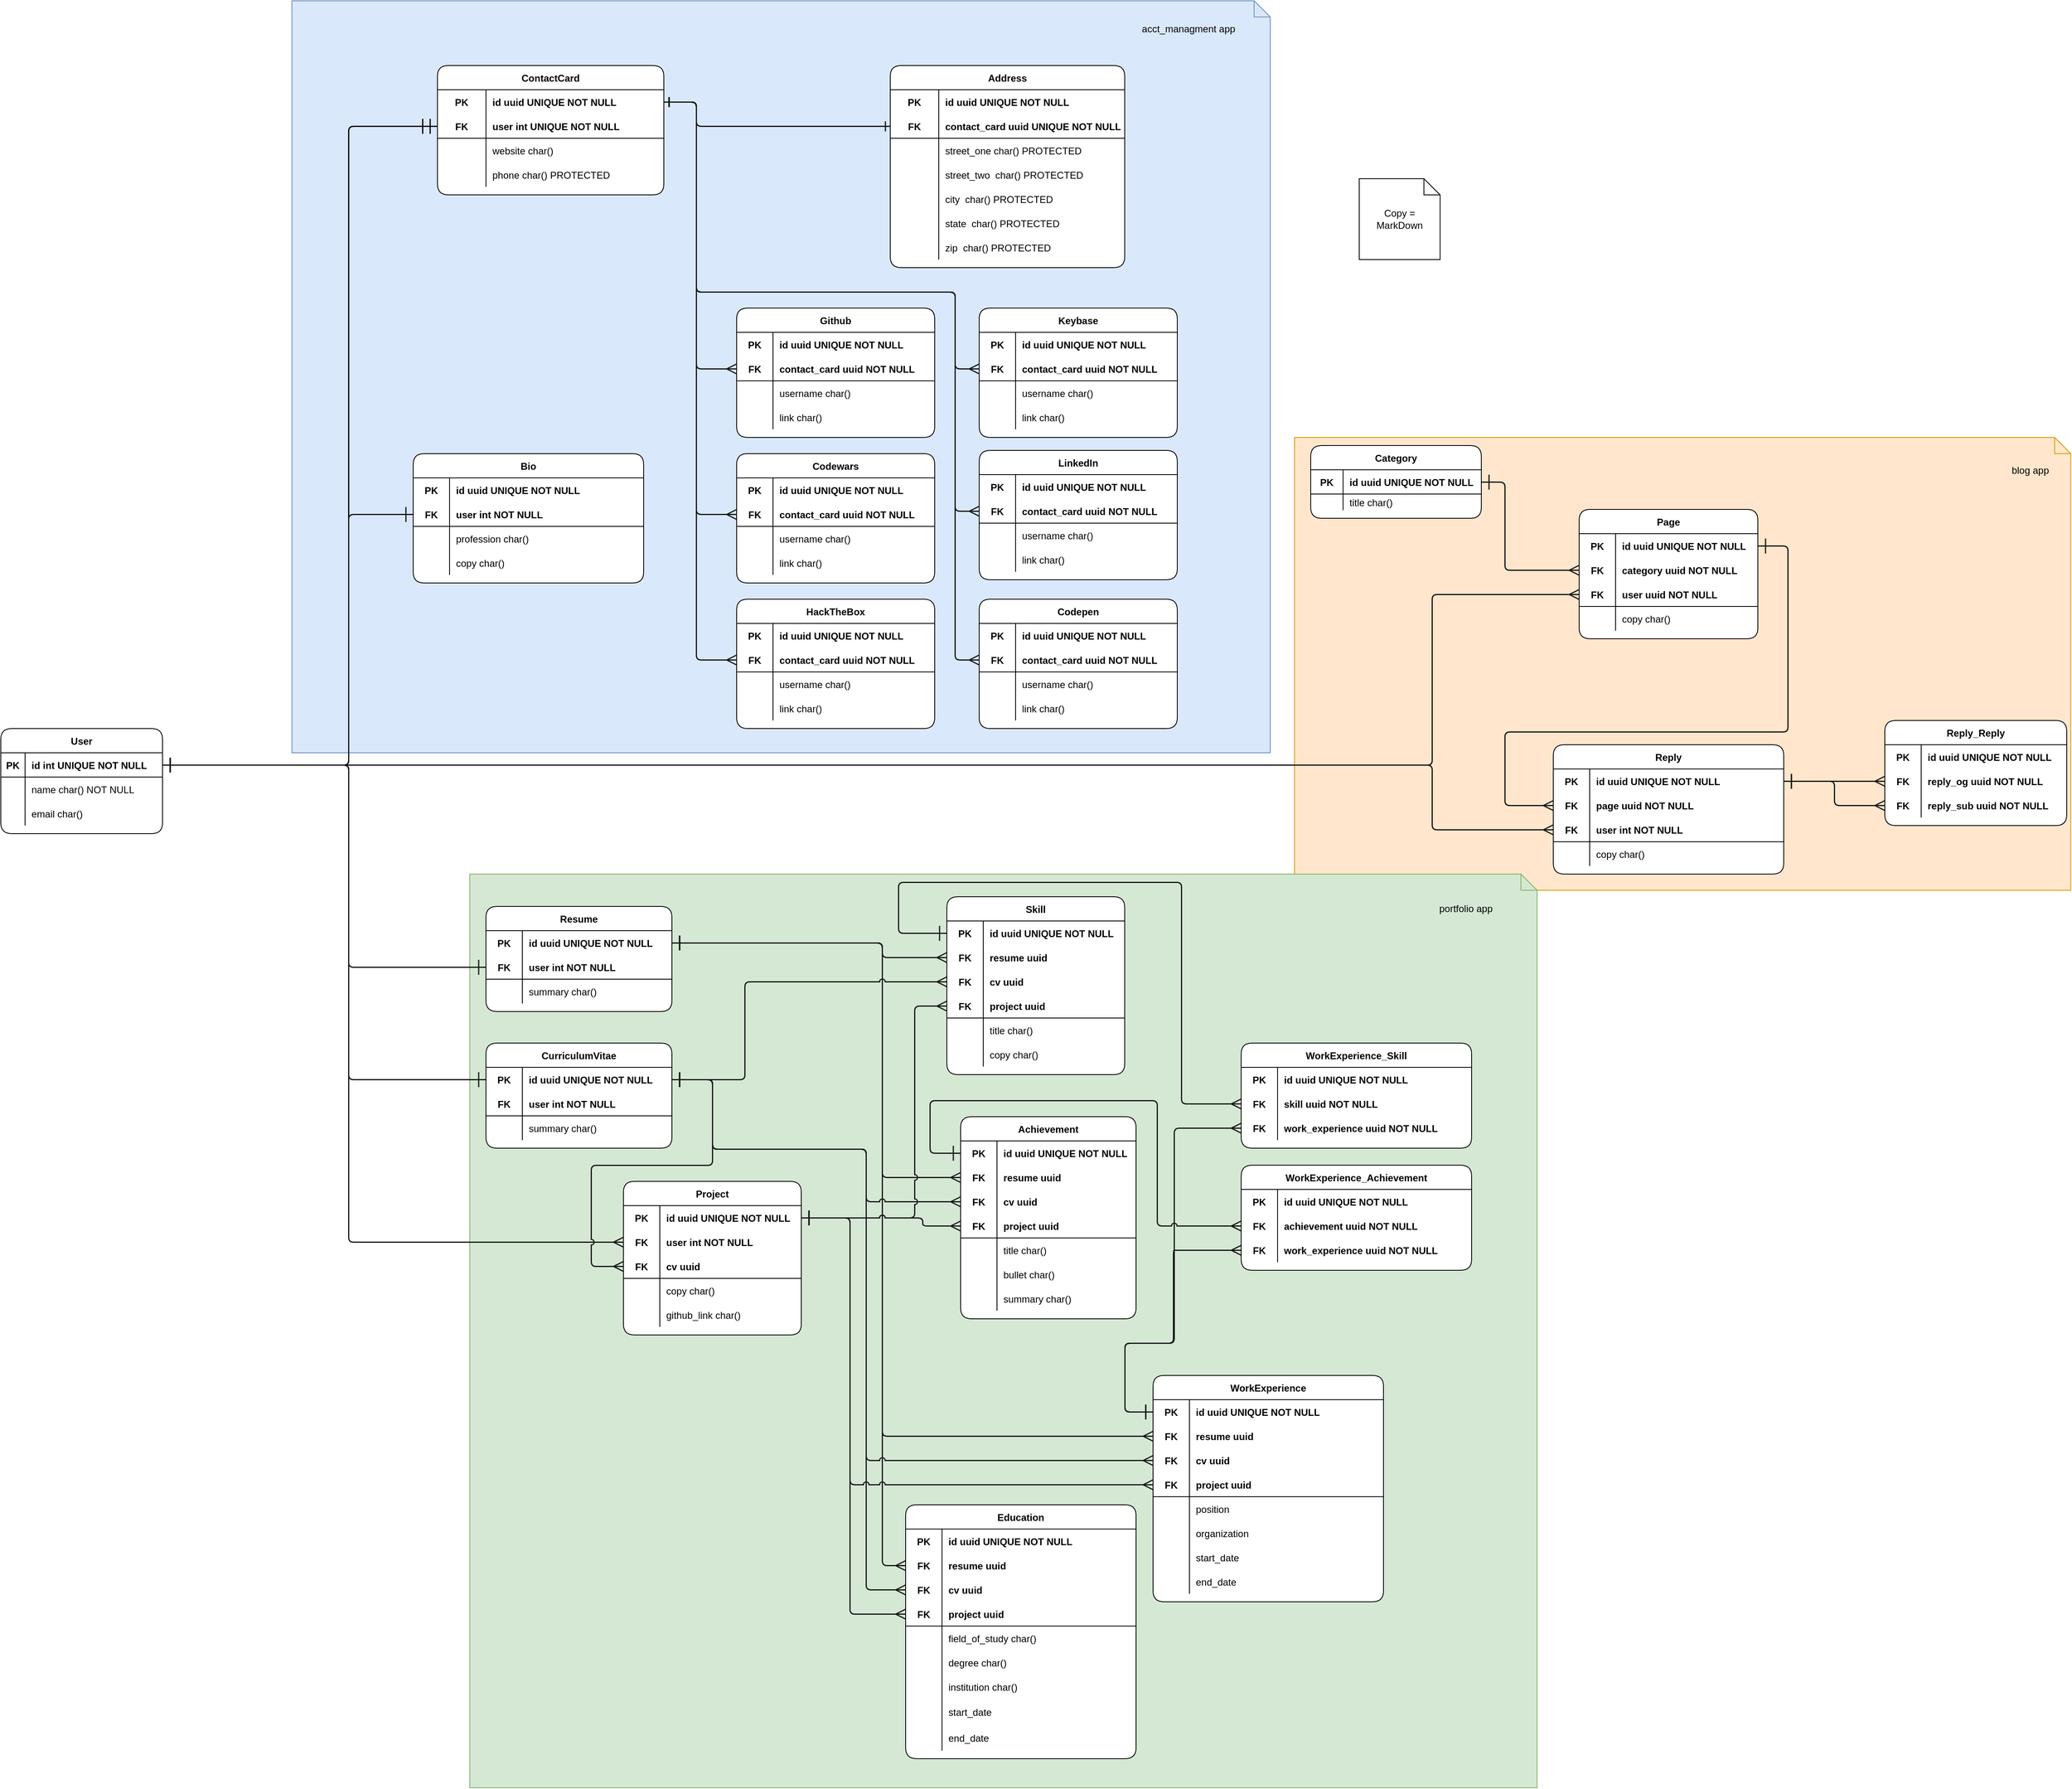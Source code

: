 <mxfile version="16.6.7" type="github">
  <diagram id="R2lEEEUBdFMjLlhIrx00" name="Page-1">
    <mxGraphModel dx="3220" dy="1325" grid="1" gridSize="10" guides="1" tooltips="1" connect="1" arrows="1" fold="1" page="1" pageScale="1" pageWidth="850" pageHeight="1100" math="0" shadow="0" extFonts="Permanent Marker^https://fonts.googleapis.com/css?family=Permanent+Marker">
      <root>
        <mxCell id="0" />
        <mxCell id="1" parent="0" />
        <mxCell id="C1Lx6RwTq1piZFSp2DUt-427" value="" style="shape=note;size=20;whiteSpace=wrap;html=1;rounded=1;shadow=0;sketch=0;fillColor=#ffe6cc;align=right;strokeColor=#d79b00;" parent="1" vertex="1">
          <mxGeometry x="1180" y="960" width="960" height="560" as="geometry" />
        </mxCell>
        <mxCell id="C1Lx6RwTq1piZFSp2DUt-428" value="" style="shape=note;size=20;whiteSpace=wrap;html=1;rounded=1;shadow=0;sketch=0;fillColor=#d5e8d4;strokeColor=#82b366;points=[[1,0.51,0,0,0]];" parent="1" vertex="1">
          <mxGeometry x="160" y="1500" width="1320" height="1130" as="geometry" />
        </mxCell>
        <mxCell id="C1Lx6RwTq1piZFSp2DUt-426" value="" style="shape=note;size=20;whiteSpace=wrap;html=1;rounded=1;shadow=0;sketch=0;fillColor=#dae8fc;strokeColor=#6c8ebf;" parent="1" vertex="1">
          <mxGeometry x="-60" y="420" width="1210" height="930" as="geometry" />
        </mxCell>
        <UserObject label="" lucidchartObjectId="g.TYRhDjpyAQ" id="C1Lx6RwTq1piZFSp2DUt-48">
          <mxCell style="html=1;jettySize=18;whiteSpace=wrap;fontSize=13;strokeColor=#000000;strokeWidth=1.5;rounded=1;arcSize=12;edgeStyle=orthogonalEdgeStyle;startArrow=ERone;startSize=16;endArrow=ERmandOne;endSize=16;endFill=0;startFill=0;entryX=0;entryY=0.5;entryDx=0;entryDy=0;exitX=1;exitY=0.5;exitDx=0;exitDy=0;" parent="1" source="C1Lx6RwTq1piZFSp2DUt-316" target="C1Lx6RwTq1piZFSp2DUt-332" edge="1">
            <mxGeometry width="100" height="100" relative="1" as="geometry">
              <Array as="points">
                <mxPoint x="10" y="1365" />
                <mxPoint x="10" y="575" />
              </Array>
              <mxPoint x="-210" y="1370" as="sourcePoint" />
              <mxPoint x="110" y="650" as="targetPoint" />
            </mxGeometry>
          </mxCell>
        </UserObject>
        <UserObject label="" lucidchartObjectId="EQ3Y5i.bJJNg" id="C1Lx6RwTq1piZFSp2DUt-91">
          <mxCell style="html=1;jettySize=18;whiteSpace=wrap;fontSize=13;strokeColor=#1A1A1A;strokeWidth=1.5;rounded=1;arcSize=12;edgeStyle=orthogonalEdgeStyle;startArrow=ERone;startSize=10;endArrow=ERone;endSize=10;startFill=0;entryX=1;entryY=0.5;entryDx=0;entryDy=0;exitX=0;exitY=0.5;exitDx=0;exitDy=0;endFill=0;" parent="1" source="C1Lx6RwTq1piZFSp2DUt-346" target="C1Lx6RwTq1piZFSp2DUt-329" edge="1">
            <mxGeometry width="100" height="100" relative="1" as="geometry">
              <Array as="points">
                <mxPoint x="440" y="575" />
                <mxPoint x="440" y="545" />
              </Array>
              <mxPoint x="630" y="770" as="sourcePoint" />
              <mxPoint x="490" y="550" as="targetPoint" />
            </mxGeometry>
          </mxCell>
        </UserObject>
        <UserObject label="" lucidchartObjectId="0VwZFwrsJFYA" id="C1Lx6RwTq1piZFSp2DUt-157">
          <mxCell style="html=1;jettySize=18;whiteSpace=wrap;fontSize=13;strokeColor=#1A1A1A;strokeWidth=1.5;rounded=1;arcSize=12;edgeStyle=orthogonalEdgeStyle;startArrow=ERmany;startSize=10;endArrow=ERone;endSize=10;entryX=1;entryY=0.5;entryDx=0;entryDy=0;exitX=0;exitY=0.5;exitDx=0;exitDy=0;endFill=0;" parent="1" source="C1Lx6RwTq1piZFSp2DUt-490" target="C1Lx6RwTq1piZFSp2DUt-329" edge="1">
            <mxGeometry width="100" height="100" relative="1" as="geometry">
              <Array as="points">
                <mxPoint x="760" y="1051" />
                <mxPoint x="760" y="780" />
                <mxPoint x="440" y="780" />
                <mxPoint x="440" y="545" />
              </Array>
              <mxPoint x="990" y="750" as="sourcePoint" />
              <mxPoint x="430" y="580" as="targetPoint" />
            </mxGeometry>
          </mxCell>
        </UserObject>
        <UserObject label="" lucidchartObjectId="3WwZ.9l3khhY" id="C1Lx6RwTq1piZFSp2DUt-158">
          <mxCell style="html=1;jettySize=18;whiteSpace=wrap;fontSize=13;strokeColor=#1A1A1A;strokeWidth=1.5;rounded=1;arcSize=12;edgeStyle=orthogonalEdgeStyle;startArrow=ERmany;startSize=10;endArrow=ERone;endSize=10;exitX=0;exitY=0.5;entryX=1;entryY=0.5;entryDx=0;entryDy=0;exitDx=0;exitDy=0;endFill=0;" parent="1" source="C1Lx6RwTq1piZFSp2DUt-503" target="C1Lx6RwTq1piZFSp2DUt-329" edge="1">
            <mxGeometry width="100" height="100" relative="1" as="geometry">
              <Array as="points">
                <mxPoint x="440" y="875" />
                <mxPoint x="440" y="545" />
              </Array>
              <mxPoint x="502.83" y="956.024" as="sourcePoint" />
              <mxPoint x="430" y="750" as="targetPoint" />
            </mxGeometry>
          </mxCell>
        </UserObject>
        <UserObject label="" lucidchartObjectId="AZwZduy-sLHQ" id="C1Lx6RwTq1piZFSp2DUt-175">
          <mxCell style="html=1;jettySize=18;whiteSpace=wrap;fontSize=13;strokeColor=#1A1A1A;strokeWidth=1.5;rounded=1;arcSize=12;edgeStyle=orthogonalEdgeStyle;startArrow=ERone;startSize=16;endArrow=ERone;endSize=16;entryX=1;entryY=0.5;entryDx=0;entryDy=0;exitX=0;exitY=0.5;exitDx=0;exitDy=0;" parent="1" source="C1Lx6RwTq1piZFSp2DUt-544" target="C1Lx6RwTq1piZFSp2DUt-316" edge="1">
            <mxGeometry width="100" height="100" relative="1" as="geometry">
              <Array as="points">
                <mxPoint x="10" y="1615" />
                <mxPoint x="10" y="1365" />
              </Array>
              <mxPoint x="-90" y="1670" as="sourcePoint" />
              <mxPoint x="-150" y="1390" as="targetPoint" />
            </mxGeometry>
          </mxCell>
        </UserObject>
        <UserObject label="" lucidchartObjectId="PZwZSAhJE6X4" id="C1Lx6RwTq1piZFSp2DUt-176">
          <mxCell style="html=1;jettySize=18;whiteSpace=wrap;fontSize=13;strokeColor=#1A1A1A;strokeWidth=1.5;rounded=1;arcSize=12;edgeStyle=orthogonalEdgeStyle;startArrow=ERone;startSize=16;endArrow=ERone;endSize=16;exitX=0;exitY=0.5;entryX=1;entryY=0.5;entryDx=0;entryDy=0;exitDx=0;exitDy=0;" parent="1" source="C1Lx6RwTq1piZFSp2DUt-556" target="C1Lx6RwTq1piZFSp2DUt-316" edge="1">
            <mxGeometry width="100" height="100" relative="1" as="geometry">
              <Array as="points">
                <mxPoint x="10" y="1754" />
                <mxPoint x="10" y="1365" />
              </Array>
              <mxPoint x="188.848" y="1782.994" as="sourcePoint" />
              <mxPoint x="-150" y="1390" as="targetPoint" />
            </mxGeometry>
          </mxCell>
        </UserObject>
        <UserObject label="" lucidchartObjectId="2ZwZLEUFzzat" id="C1Lx6RwTq1piZFSp2DUt-177">
          <mxCell style="html=1;jettySize=18;whiteSpace=wrap;fontSize=13;strokeColor=#1A1A1A;strokeWidth=1.5;rounded=1;arcSize=12;edgeStyle=orthogonalEdgeStyle;startArrow=ERmany;startSize=10;endArrow=ERone;endSize=16;exitX=0;exitY=0.5;entryX=1;entryY=0.5;entryDx=0;entryDy=0;exitDx=0;exitDy=0;" parent="1" source="C1Lx6RwTq1piZFSp2DUt-581" target="C1Lx6RwTq1piZFSp2DUt-316" edge="1">
            <mxGeometry width="100" height="100" relative="1" as="geometry">
              <Array as="points">
                <mxPoint x="10" y="1955" />
                <mxPoint x="10" y="1365" />
              </Array>
              <mxPoint x="353.95" y="1950.85" as="sourcePoint" />
              <mxPoint x="-150" y="1390" as="targetPoint" />
            </mxGeometry>
          </mxCell>
        </UserObject>
        <UserObject label="" lucidchartObjectId="91wZb2Q~xOBS" id="C1Lx6RwTq1piZFSp2DUt-178">
          <mxCell style="html=1;jettySize=18;whiteSpace=wrap;fontSize=13;strokeColor=#1A1A1A;strokeWidth=1.5;rounded=1;arcSize=12;edgeStyle=orthogonalEdgeStyle;startArrow=ERmany;startSize=10;endArrow=ERone;endSize=10;exitX=0;exitY=0.5;entryX=1;entryY=0.5;entryDx=0;entryDy=0;startFill=0;exitDx=0;exitDy=0;endFill=0;" parent="1" source="C1Lx6RwTq1piZFSp2DUt-451" target="C1Lx6RwTq1piZFSp2DUt-329" edge="1">
            <mxGeometry width="100" height="100" relative="1" as="geometry">
              <Array as="points">
                <mxPoint x="440" y="1235" />
                <mxPoint x="440" y="545" />
              </Array>
              <mxPoint x="502.83" y="1271.024" as="sourcePoint" />
              <mxPoint x="420" y="645" as="targetPoint" />
            </mxGeometry>
          </mxCell>
        </UserObject>
        <UserObject label="" lucidchartObjectId="b2wZSPcaYlge" id="C1Lx6RwTq1piZFSp2DUt-179">
          <mxCell style="html=1;jettySize=18;whiteSpace=wrap;fontSize=13;strokeColor=#1A1A1A;strokeWidth=1.5;rounded=1;arcSize=12;edgeStyle=orthogonalEdgeStyle;startArrow=ERmany;startSize=10;endArrow=ERone;endSize=10;exitX=0;exitY=0.5;entryX=1;entryY=0.5;entryDx=0;entryDy=0;endFill=0;exitDx=0;exitDy=0;startFill=0;" parent="1" source="C1Lx6RwTq1piZFSp2DUt-477" target="C1Lx6RwTq1piZFSp2DUt-329" edge="1">
            <mxGeometry width="100" height="100" relative="1" as="geometry">
              <Array as="points">
                <mxPoint x="440" y="1055" />
                <mxPoint x="440" y="545" />
              </Array>
              <mxPoint x="502.83" y="1115.024" as="sourcePoint" />
              <mxPoint x="430" y="645" as="targetPoint" />
            </mxGeometry>
          </mxCell>
        </UserObject>
        <UserObject label="" lucidchartObjectId="k2wZOZAYCCmJ" id="C1Lx6RwTq1piZFSp2DUt-180">
          <mxCell style="html=1;jettySize=18;whiteSpace=wrap;fontSize=13;strokeColor=#1A1A1A;strokeWidth=1.5;rounded=1;arcSize=12;edgeStyle=orthogonalEdgeStyle;startArrow=ERmany;startSize=10;endArrow=ERone;endSize=10;entryX=1;entryY=0.5;entryDx=0;entryDy=0;exitX=0;exitY=0.5;exitDx=0;exitDy=0;endFill=0;" parent="1" source="C1Lx6RwTq1piZFSp2DUt-516" target="C1Lx6RwTq1piZFSp2DUt-329" edge="1">
            <mxGeometry width="100" height="100" relative="1" as="geometry">
              <Array as="points">
                <mxPoint x="760" y="1235" />
                <mxPoint x="760" y="780" />
                <mxPoint x="440" y="780" />
                <mxPoint x="440" y="545" />
              </Array>
              <mxPoint x="1050" y="730" as="sourcePoint" />
              <mxPoint x="420" y="645" as="targetPoint" />
            </mxGeometry>
          </mxCell>
        </UserObject>
        <UserObject label="" lucidchartObjectId="ZgxZWNPb074P" id="C1Lx6RwTq1piZFSp2DUt-222">
          <mxCell style="html=1;jettySize=18;whiteSpace=wrap;fontSize=13;strokeColor=#1A1A1A;strokeWidth=1.5;rounded=1;arcSize=12;edgeStyle=orthogonalEdgeStyle;startArrow=ERone;startSize=16;endArrow=ERmany;endSize=10;entryX=0;entryY=0.5;exitX=1;exitY=0.5;exitDx=0;exitDy=0;endFill=0;entryDx=0;entryDy=0;" parent="1" source="C1Lx6RwTq1piZFSp2DUt-541" target="C1Lx6RwTq1piZFSp2DUt-649" edge="1">
            <mxGeometry width="100" height="100" relative="1" as="geometry">
              <Array as="points">
                <mxPoint x="670" y="1585" />
                <mxPoint x="670" y="1875" />
              </Array>
              <mxPoint x="500" y="1600" as="sourcePoint" />
              <mxPoint x="758.836" y="1877.132" as="targetPoint" />
            </mxGeometry>
          </mxCell>
        </UserObject>
        <UserObject label="" lucidchartObjectId="6gxZ20lumf~~" id="C1Lx6RwTq1piZFSp2DUt-223">
          <mxCell style="html=1;jettySize=18;whiteSpace=wrap;fontSize=13;strokeColor=#1A1A1A;strokeWidth=1.5;rounded=1;arcSize=12;edgeStyle=orthogonalEdgeStyle;startArrow=ERone;startSize=16;endArrow=ERmany;endSize=10;exitX=1;exitY=0.5;exitDx=0;exitDy=0;endFill=0;entryX=0;entryY=0.5;entryDx=0;entryDy=0;" parent="1" source="C1Lx6RwTq1piZFSp2DUt-541" target="C1Lx6RwTq1piZFSp2DUt-604" edge="1">
            <mxGeometry width="100" height="100" relative="1" as="geometry">
              <Array as="points">
                <mxPoint x="670" y="1585" />
                <mxPoint x="670" y="1603" />
              </Array>
              <mxPoint x="500" y="1610" as="sourcePoint" />
              <mxPoint x="710" y="1624" as="targetPoint" />
            </mxGeometry>
          </mxCell>
        </UserObject>
        <UserObject label="" lucidchartObjectId="RhxZedWc1Z8Q" id="C1Lx6RwTq1piZFSp2DUt-237">
          <mxCell style="html=1;jettySize=18;whiteSpace=wrap;fontSize=13;strokeColor=#1A1A1A;strokeWidth=1.5;rounded=1;arcSize=12;edgeStyle=orthogonalEdgeStyle;startArrow=ERmany;startSize=10;endArrow=ERone;endSize=16;exitX=0;exitY=0.5;entryX=1;entryY=0.5;entryDx=0;entryDy=0;exitDx=0;exitDy=0;" parent="1" source="r4kLxaNf1XHd40Li_yTl-7" target="C1Lx6RwTq1piZFSp2DUt-541" edge="1">
            <mxGeometry width="100" height="100" relative="1" as="geometry">
              <Array as="points">
                <mxPoint x="670" y="2195" />
                <mxPoint x="670" y="1585" />
              </Array>
              <mxPoint x="490" y="1600" as="targetPoint" />
              <mxPoint x="924.95" y="2246.024" as="sourcePoint" />
            </mxGeometry>
          </mxCell>
        </UserObject>
        <UserObject label="" lucidchartObjectId="3oxZyW_TM-FC" id="C1Lx6RwTq1piZFSp2DUt-251">
          <mxCell style="html=1;jettySize=18;whiteSpace=wrap;fontSize=13;strokeColor=#1A1A1A;strokeWidth=1.5;rounded=1;arcSize=12;edgeStyle=orthogonalEdgeStyle;startArrow=ERmany;startSize=10;endArrow=ERone;endSize=16;exitX=0;exitY=0.5;entryX=1;entryY=0.5;entryDx=0;entryDy=0;exitDx=0;exitDy=0;" parent="1" source="r4kLxaNf1XHd40Li_yTl-25" target="C1Lx6RwTq1piZFSp2DUt-541" edge="1">
            <mxGeometry width="100" height="100" relative="1" as="geometry">
              <Array as="points">
                <mxPoint x="670" y="2355" />
                <mxPoint x="670" y="1585" />
              </Array>
              <mxPoint x="510" y="1600" as="targetPoint" />
            </mxGeometry>
          </mxCell>
        </UserObject>
        <UserObject label="" lucidchartObjectId="8GxZQJTCxgkr" id="C1Lx6RwTq1piZFSp2DUt-252">
          <mxCell style="html=1;jettySize=18;whiteSpace=wrap;fontSize=13;strokeColor=#1A1A1A;strokeWidth=1.5;rounded=1;arcSize=12;edgeStyle=orthogonalEdgeStyle;jumpStyle=arc;startArrow=ERmany;startSize=10;endArrow=ERone;endSize=16;exitX=0;exitY=0.5;entryX=1;entryY=0.5;entryDx=0;entryDy=0;startFill=0;exitDx=0;exitDy=0;" parent="1" source="C1Lx6RwTq1piZFSp2DUt-646" target="C1Lx6RwTq1piZFSp2DUt-556" edge="1">
            <mxGeometry width="100" height="100" relative="1" as="geometry">
              <Array as="points">
                <mxPoint x="650" y="1905" />
                <mxPoint x="650" y="1840" />
                <mxPoint x="460" y="1840" />
                <mxPoint x="460" y="1754" />
              </Array>
              <mxPoint x="758.836" y="1901.09" as="sourcePoint" />
              <mxPoint x="383.152" y="1759.024" as="targetPoint" />
            </mxGeometry>
          </mxCell>
        </UserObject>
        <UserObject label="" lucidchartObjectId="JOxZxpumRNSY" id="C1Lx6RwTq1piZFSp2DUt-266">
          <mxCell style="html=1;jettySize=18;whiteSpace=wrap;fontSize=13;strokeColor=#1A1A1A;strokeWidth=1.5;rounded=1;arcSize=12;edgeStyle=orthogonalEdgeStyle;jumpStyle=arc;startArrow=ERmany;startSize=10;endArrow=ERone;endSize=16;entryX=1;entryY=0.5;entryDx=0;entryDy=0;startFill=0;exitX=0;exitY=0.5;exitDx=0;exitDy=0;" parent="1" source="C1Lx6RwTq1piZFSp2DUt-601" target="C1Lx6RwTq1piZFSp2DUt-556" edge="1">
            <mxGeometry width="100" height="100" relative="1" as="geometry">
              <Array as="points">
                <mxPoint x="500" y="1633" />
                <mxPoint x="500" y="1754" />
              </Array>
              <mxPoint x="710" y="1648" as="sourcePoint" />
              <mxPoint x="383.152" y="1759.024" as="targetPoint" />
            </mxGeometry>
          </mxCell>
        </UserObject>
        <UserObject label="" lucidchartObjectId="0RxZ_axoYBpB" id="C1Lx6RwTq1piZFSp2DUt-267">
          <mxCell style="html=1;jettySize=18;whiteSpace=wrap;fontSize=13;strokeColor=#1A1A1A;strokeWidth=1.5;rounded=1;arcSize=12;edgeStyle=orthogonalEdgeStyle;startArrow=ERone;startSize=16;endArrow=ERone;endSize=16;entryX=1;entryY=0.5;entryDx=0;entryDy=0;exitX=0;exitY=0.5;exitDx=0;exitDy=0;endFill=0;startFill=0;" parent="1" source="C1Lx6RwTq1piZFSp2DUt-531" target="C1Lx6RwTq1piZFSp2DUt-316" edge="1">
            <mxGeometry width="100" height="100" relative="1" as="geometry">
              <Array as="points">
                <mxPoint x="10" y="1055" />
                <mxPoint x="10" y="1365" />
              </Array>
              <mxPoint x="40" y="1000" as="sourcePoint" />
              <mxPoint x="-150" y="1390" as="targetPoint" />
            </mxGeometry>
          </mxCell>
        </UserObject>
        <UserObject label="" lucidchartObjectId="wTxZoXbYwXDJ" id="C1Lx6RwTq1piZFSp2DUt-268">
          <mxCell style="html=1;jettySize=18;whiteSpace=wrap;fontSize=13;strokeColor=#1A1A1A;strokeWidth=1.5;rounded=1;arcSize=12;edgeStyle=orthogonalEdgeStyle;jumpStyle=arc;startArrow=ERmany;startSize=10;endArrow=ERone;endSize=16;exitX=0;exitY=0.5;entryX=1;entryY=0.5;entryDx=0;entryDy=0;startFill=0;exitDx=0;exitDy=0;" parent="1" source="r4kLxaNf1XHd40Li_yTl-4" target="C1Lx6RwTq1piZFSp2DUt-556" edge="1">
            <mxGeometry width="100" height="100" relative="1" as="geometry">
              <Array as="points">
                <mxPoint x="650" y="2225" />
                <mxPoint x="650" y="1840" />
                <mxPoint x="460" y="1840" />
                <mxPoint x="460" y="1754" />
              </Array>
              <mxPoint x="383.152" y="1759.024" as="targetPoint" />
              <mxPoint x="924.95" y="2269.964" as="sourcePoint" />
            </mxGeometry>
          </mxCell>
        </UserObject>
        <UserObject label="" lucidchartObjectId="MVxZ73rs-OnB" id="C1Lx6RwTq1piZFSp2DUt-269">
          <mxCell style="html=1;jettySize=18;whiteSpace=wrap;fontSize=13;strokeColor=#1A1A1A;strokeWidth=1.5;rounded=1;arcSize=12;edgeStyle=orthogonalEdgeStyle;jumpStyle=arc;startArrow=ERmany;startSize=10;endArrow=ERone;endSize=16;exitX=0;exitY=0.5;entryX=1;entryY=0.5;entryDx=0;entryDy=0;startFill=0;exitDx=0;exitDy=0;" parent="1" source="r4kLxaNf1XHd40Li_yTl-22" target="C1Lx6RwTq1piZFSp2DUt-556" edge="1">
            <mxGeometry width="100" height="100" relative="1" as="geometry">
              <Array as="points">
                <mxPoint x="650" y="2385" />
                <mxPoint x="650" y="1840" />
                <mxPoint x="460" y="1840" />
                <mxPoint x="460" y="1754" />
              </Array>
              <mxPoint x="383.152" y="1759.024" as="targetPoint" />
            </mxGeometry>
          </mxCell>
        </UserObject>
        <UserObject label="" lucidchartObjectId="x1xZpTevbE~_" id="C1Lx6RwTq1piZFSp2DUt-270">
          <mxCell style="html=1;jettySize=18;whiteSpace=wrap;fontSize=13;strokeColor=#1A1A1A;strokeWidth=1.5;rounded=1;arcSize=12;edgeStyle=orthogonalEdgeStyle;startArrow=ERone;startSize=16;endArrow=ERmany;endSize=10;exitX=0;exitY=0.5;entryX=0;entryY=0.5;entryDx=0;entryDy=0;exitDx=0;exitDy=0;" parent="1" source="C1Lx6RwTq1piZFSp2DUt-656" target="C1Lx6RwTq1piZFSp2DUt-611" edge="1">
            <mxGeometry width="100" height="100" relative="1" as="geometry">
              <Array as="points">
                <mxPoint x="970" y="2165" />
                <mxPoint x="970" y="2080" />
                <mxPoint x="1031" y="2080" />
                <mxPoint x="1031" y="1814" />
              </Array>
              <mxPoint x="1103.928" y="1812.76" as="targetPoint" />
              <mxPoint x="924.95" y="2221.958" as="sourcePoint" />
            </mxGeometry>
          </mxCell>
        </UserObject>
        <UserObject label="" lucidchartObjectId="A3xZMXd54UBz" id="C1Lx6RwTq1piZFSp2DUt-281">
          <mxCell style="html=1;jettySize=18;whiteSpace=wrap;fontSize=13;strokeColor=#1A1A1A;strokeWidth=1.5;rounded=1;arcSize=12;edgeStyle=orthogonalEdgeStyle;startArrow=ERone;startSize=16;endArrow=ERmany;endSize=10;entryX=0;entryY=0.5;exitX=0;exitY=0.5;exitDx=0;exitDy=0;entryDx=0;entryDy=0;" parent="1" source="C1Lx6RwTq1piZFSp2DUt-585" target="C1Lx6RwTq1piZFSp2DUt-620" edge="1">
            <mxGeometry width="100" height="100" relative="1" as="geometry">
              <Array as="points">
                <mxPoint x="690" y="1573" />
                <mxPoint x="690" y="1510" />
                <mxPoint x="1040" y="1510" />
                <mxPoint x="1040" y="1784" />
              </Array>
              <mxPoint x="710" y="1490" as="sourcePoint" />
              <mxPoint x="1103.928" y="1788.892" as="targetPoint" />
            </mxGeometry>
          </mxCell>
        </UserObject>
        <UserObject label="" lucidchartObjectId="r5xZYvssaclC" id="C1Lx6RwTq1piZFSp2DUt-292">
          <mxCell style="html=1;jettySize=18;whiteSpace=wrap;fontSize=13;strokeColor=#1A1A1A;strokeWidth=1.5;rounded=1;arcSize=12;edgeStyle=orthogonalEdgeStyle;jumpStyle=arc;startArrow=ERone;startSize=16;endArrow=ERmany;endSize=10;exitX=0;exitY=0.5;entryX=0;entryY=0.5;entryDx=0;entryDy=0;exitDx=0;exitDy=0;" parent="1" source="C1Lx6RwTq1piZFSp2DUt-634" target="C1Lx6RwTq1piZFSp2DUt-627" edge="1">
            <mxGeometry width="100" height="100" relative="1" as="geometry">
              <Array as="points">
                <mxPoint x="729" y="1845" />
                <mxPoint x="729" y="1780" />
                <mxPoint x="1010" y="1780" />
                <mxPoint x="1010" y="1935" />
              </Array>
              <mxPoint x="758.836" y="1853.174" as="sourcePoint" />
              <mxPoint x="1101.92" y="1908.994" as="targetPoint" />
            </mxGeometry>
          </mxCell>
        </UserObject>
        <UserObject label="" lucidchartObjectId="O5xZjmJ51Efe" id="C1Lx6RwTq1piZFSp2DUt-293">
          <mxCell style="html=1;jettySize=18;whiteSpace=wrap;fontSize=13;strokeColor=#1A1A1A;strokeWidth=1.5;rounded=1;arcSize=12;edgeStyle=orthogonalEdgeStyle;jumpStyle=arc;startArrow=ERone;startSize=16;endArrow=ERmany;endSize=10;exitX=0;exitY=0.5;entryX=0;entryY=0.5;entryDx=0;entryDy=0;exitDx=0;exitDy=0;" parent="1" source="C1Lx6RwTq1piZFSp2DUt-656" target="C1Lx6RwTq1piZFSp2DUt-630" edge="1">
            <mxGeometry width="100" height="100" relative="1" as="geometry">
              <Array as="points">
                <mxPoint x="970" y="2165" />
                <mxPoint x="970" y="2080" />
                <mxPoint x="1030" y="2080" />
                <mxPoint x="1030" y="1965" />
              </Array>
              <mxPoint x="1101.92" y="1932.964" as="targetPoint" />
              <mxPoint x="924.95" y="2221.958" as="sourcePoint" />
            </mxGeometry>
          </mxCell>
        </UserObject>
        <UserObject label="" lucidchartObjectId="Z-xZgU64g.A2" id="C1Lx6RwTq1piZFSp2DUt-294">
          <mxCell style="html=1;jettySize=18;whiteSpace=wrap;fontSize=13;strokeColor=#1A1A1A;strokeWidth=1.5;rounded=1;arcSize=12;edgeStyle=orthogonalEdgeStyle;startArrow=ERone;startSize=16;endArrow=ERmany;endSize=10;exitX=1;exitY=0.5;exitDx=0;exitDy=0;entryX=0;entryY=0.5;entryDx=0;entryDy=0;" parent="1" source="C1Lx6RwTq1piZFSp2DUt-378" target="C1Lx6RwTq1piZFSp2DUt-414" edge="1">
            <mxGeometry width="100" height="100" relative="1" as="geometry">
              <Array as="points">
                <mxPoint x="1790" y="1094" />
                <mxPoint x="1790" y="1324" />
                <mxPoint x="1440" y="1324" />
                <mxPoint x="1440" y="1415" />
              </Array>
              <mxPoint x="1751.205" y="1175.851" as="sourcePoint" />
              <mxPoint x="1470" y="1480" as="targetPoint" />
            </mxGeometry>
          </mxCell>
        </UserObject>
        <UserObject label="" lucidchartObjectId="k_xZLf5LtQvF" id="C1Lx6RwTq1piZFSp2DUt-296">
          <mxCell style="html=1;jettySize=18;whiteSpace=wrap;fontSize=13;strokeColor=#1A1A1A;strokeWidth=1.5;rounded=1;arcSize=12;edgeStyle=orthogonalEdgeStyle;startArrow=ERone;startSize=16;endArrow=ERmany;endSize=10;exitX=1;exitY=0.5;exitDx=0;exitDy=0;entryX=0;entryY=0.5;entryDx=0;entryDy=0;" parent="1" source="C1Lx6RwTq1piZFSp2DUt-316" target="C1Lx6RwTq1piZFSp2DUt-423" edge="1">
            <mxGeometry width="100" height="100" relative="1" as="geometry">
              <Array as="points">
                <mxPoint x="1350" y="1365" />
                <mxPoint x="1350" y="1445" />
              </Array>
              <mxPoint x="-200" y="1370" as="sourcePoint" />
              <mxPoint x="1390" y="1530" as="targetPoint" />
            </mxGeometry>
          </mxCell>
        </UserObject>
        <UserObject label="" lucidchartObjectId="E_xZyQ_vH6gO" id="C1Lx6RwTq1piZFSp2DUt-297">
          <mxCell style="html=1;jettySize=18;whiteSpace=wrap;fontSize=13;strokeColor=#1A1A1A;strokeWidth=1.5;rounded=1;arcSize=12;edgeStyle=orthogonalEdgeStyle;startArrow=none;startSize=16;endArrow=ERmany;endSize=10;entryX=0;entryY=0.5;entryDx=0;entryDy=0;exitX=1;exitY=0.5;exitDx=0;exitDy=0;" parent="1" source="C1Lx6RwTq1piZFSp2DUt-316" target="C1Lx6RwTq1piZFSp2DUt-381" edge="1">
            <mxGeometry width="100" height="100" relative="1" as="geometry">
              <Array as="points">
                <mxPoint x="1350" y="1365" />
                <mxPoint x="1350" y="1154" />
              </Array>
              <mxPoint x="1890" y="1740" as="sourcePoint" />
              <mxPoint x="1410" y="1290" as="targetPoint" />
            </mxGeometry>
          </mxCell>
        </UserObject>
        <UserObject label="" lucidchartObjectId="J~xZ2.eRDwL6" id="C1Lx6RwTq1piZFSp2DUt-308">
          <mxCell style="html=1;jettySize=18;whiteSpace=wrap;fontSize=13;strokeColor=#1A1A1A;strokeWidth=1.5;rounded=1;arcSize=12;edgeStyle=orthogonalEdgeStyle;startArrow=ERone;startSize=16;endArrow=ERmany;endSize=10;exitX=1;exitY=0.5;exitDx=0;exitDy=0;entryX=0;entryY=0.5;entryDx=0;entryDy=0;" parent="1" source="C1Lx6RwTq1piZFSp2DUt-411" target="C1Lx6RwTq1piZFSp2DUt-433" edge="1">
            <mxGeometry width="100" height="100" relative="1" as="geometry">
              <Array as="points" />
              <mxPoint x="1820" y="1480" as="sourcePoint" />
              <mxPoint x="1820" y="1320" as="targetPoint" />
            </mxGeometry>
          </mxCell>
        </UserObject>
        <UserObject label="" lucidchartObjectId="M~xZyoFV3AG." id="C1Lx6RwTq1piZFSp2DUt-309">
          <mxCell style="html=1;jettySize=18;whiteSpace=wrap;fontSize=13;strokeColor=#1A1A1A;strokeWidth=1.5;rounded=1;arcSize=12;edgeStyle=orthogonalEdgeStyle;startArrow=ERone;startSize=16;endArrow=ERmany;endSize=10;exitX=1;exitY=0.5;exitDx=0;exitDy=0;" parent="1" source="C1Lx6RwTq1piZFSp2DUt-411" target="C1Lx6RwTq1piZFSp2DUt-442" edge="1">
            <mxGeometry width="100" height="100" relative="1" as="geometry">
              <Array as="points" />
              <mxPoint x="1820" y="1500" as="sourcePoint" />
              <mxPoint x="1820" y="1320" as="targetPoint" />
            </mxGeometry>
          </mxCell>
        </UserObject>
        <UserObject label="" lucidchartObjectId="XQFZVeWvwNgx" id="C1Lx6RwTq1piZFSp2DUt-310">
          <mxCell style="html=1;jettySize=18;whiteSpace=wrap;fontSize=13;strokeColor=#1A1A1A;strokeWidth=1.5;rounded=1;arcSize=12;edgeStyle=orthogonalEdgeStyle;startArrow=ERone;startSize=16;endArrow=ERmany;endSize=10;exitX=1;exitY=0.5;entryX=0;entryY=0.5;jumpStyle=arc;exitDx=0;exitDy=0;entryDx=0;entryDy=0;" parent="1" source="C1Lx6RwTq1piZFSp2DUt-569" target="C1Lx6RwTq1piZFSp2DUt-672" edge="1">
            <mxGeometry width="100" height="100" relative="1" as="geometry">
              <Array as="points">
                <mxPoint x="630" y="1925" />
                <mxPoint x="630" y="2415" />
              </Array>
              <mxPoint x="566.05" y="1927" as="sourcePoint" />
            </mxGeometry>
          </mxCell>
        </UserObject>
        <UserObject label="" lucidchartObjectId="wRFZb34tsMdJ" id="C1Lx6RwTq1piZFSp2DUt-311">
          <mxCell style="html=1;jettySize=18;whiteSpace=wrap;fontSize=13;strokeColor=#1A1A1A;strokeWidth=1.5;rounded=1;arcSize=12;edgeStyle=orthogonalEdgeStyle;jumpStyle=arc;startArrow=ERone;startSize=16;endArrow=ERmany;endSize=10;exitX=1;exitY=0.5;entryX=0;entryY=0.5;exitDx=0;exitDy=0;entryDx=0;entryDy=0;" parent="1" source="C1Lx6RwTq1piZFSp2DUt-569" target="C1Lx6RwTq1piZFSp2DUt-659" edge="1">
            <mxGeometry width="100" height="100" relative="1" as="geometry">
              <Array as="points">
                <mxPoint x="630" y="1925" />
                <mxPoint x="630" y="2255" />
              </Array>
              <mxPoint x="566.05" y="1927" as="sourcePoint" />
              <mxPoint x="924.95" y="2294.03" as="targetPoint" />
            </mxGeometry>
          </mxCell>
        </UserObject>
        <UserObject label="" lucidchartObjectId="ESFZbGL8aBnH" id="C1Lx6RwTq1piZFSp2DUt-312">
          <mxCell style="html=1;jettySize=18;whiteSpace=wrap;fontSize=13;strokeColor=#1A1A1A;strokeWidth=1.5;rounded=1;arcSize=12;edgeStyle=orthogonalEdgeStyle;jumpStyle=arc;startArrow=ERone;startSize=16;endArrow=ERmany;endSize=10;exitX=1;exitY=0.5;exitDx=0;exitDy=0;entryX=0;entryY=0.5;entryDx=0;entryDy=0;" parent="1" source="C1Lx6RwTq1piZFSp2DUt-569" target="C1Lx6RwTq1piZFSp2DUt-588" edge="1">
            <mxGeometry width="100" height="100" relative="1" as="geometry">
              <Array as="points">
                <mxPoint x="710" y="1925" />
                <mxPoint x="710" y="1663" />
              </Array>
              <mxPoint x="566.05" y="1927" as="sourcePoint" />
              <mxPoint x="710" y="1700" as="targetPoint" />
            </mxGeometry>
          </mxCell>
        </UserObject>
        <UserObject label="" lucidchartObjectId="2SFZYrDE2naH" id="C1Lx6RwTq1piZFSp2DUt-313">
          <mxCell style="html=1;jettySize=18;whiteSpace=wrap;fontSize=13;strokeColor=#1A1A1A;strokeWidth=1.5;rounded=1;arcSize=12;edgeStyle=orthogonalEdgeStyle;jumpStyle=arc;startArrow=ERone;startSize=16;endArrow=ERmany;endSize=10;exitX=1;exitY=0.5;entryX=0;entryY=0.5;exitDx=0;exitDy=0;entryDx=0;entryDy=0;" parent="1" source="C1Lx6RwTq1piZFSp2DUt-569" target="C1Lx6RwTq1piZFSp2DUt-637" edge="1">
            <mxGeometry width="100" height="100" relative="1" as="geometry">
              <Array as="points">
                <mxPoint x="720" y="1925" />
                <mxPoint x="720" y="1935" />
              </Array>
              <mxPoint x="566.05" y="1927" as="sourcePoint" />
              <mxPoint x="758.836" y="1925.048" as="targetPoint" />
            </mxGeometry>
          </mxCell>
        </UserObject>
        <UserObject label="" lucidchartObjectId="KUFZy3f4OV.Q" id="C1Lx6RwTq1piZFSp2DUt-314">
          <mxCell style="html=1;jettySize=18;whiteSpace=wrap;fontSize=13;strokeColor=#1A1A1A;strokeWidth=1.5;rounded=1;arcSize=12;edgeStyle=orthogonalEdgeStyle;jumpStyle=arc;startArrow=ERone;startSize=16;endArrow=ERmany;endSize=10;exitX=1;exitY=0.5;entryX=0;entryY=0.5;exitDx=0;exitDy=0;entryDx=0;entryDy=0;" parent="1" source="C1Lx6RwTq1piZFSp2DUt-556" target="C1Lx6RwTq1piZFSp2DUt-572" edge="1">
            <mxGeometry width="100" height="100" relative="1" as="geometry">
              <Array as="points">
                <mxPoint x="460" y="1754" />
                <mxPoint x="460" y="1860" />
                <mxPoint x="310" y="1860" />
                <mxPoint x="310" y="1985" />
              </Array>
              <mxPoint x="383.152" y="1759.024" as="sourcePoint" />
              <mxPoint x="353.95" y="1975.15" as="targetPoint" />
            </mxGeometry>
          </mxCell>
        </UserObject>
        <mxCell id="C1Lx6RwTq1piZFSp2DUt-315" value="User" style="shape=table;startSize=30;container=1;collapsible=1;childLayout=tableLayout;fixedRows=1;rowLines=0;fontStyle=1;align=center;resizeLast=1;rounded=1;shadow=0;sketch=0;gradientColor=none;fillColor=default;swimlaneFillColor=default;" parent="1" vertex="1">
          <mxGeometry x="-420" y="1320" width="200" height="130" as="geometry" />
        </mxCell>
        <mxCell id="C1Lx6RwTq1piZFSp2DUt-316" value="" style="shape=tableRow;horizontal=0;startSize=0;swimlaneHead=0;swimlaneBody=0;fillColor=none;collapsible=0;dropTarget=0;points=[[0,0.5],[1,0.5]];portConstraint=eastwest;top=0;left=0;right=0;bottom=1;" parent="C1Lx6RwTq1piZFSp2DUt-315" vertex="1">
          <mxGeometry y="30" width="200" height="30" as="geometry" />
        </mxCell>
        <mxCell id="C1Lx6RwTq1piZFSp2DUt-317" value="PK" style="shape=partialRectangle;connectable=0;fillColor=none;top=0;left=0;bottom=0;right=0;fontStyle=1;overflow=hidden;" parent="C1Lx6RwTq1piZFSp2DUt-316" vertex="1">
          <mxGeometry width="30" height="30" as="geometry">
            <mxRectangle width="30" height="30" as="alternateBounds" />
          </mxGeometry>
        </mxCell>
        <mxCell id="C1Lx6RwTq1piZFSp2DUt-318" value="id int UNIQUE NOT NULL" style="shape=partialRectangle;connectable=0;fillColor=none;top=0;left=0;bottom=0;right=0;align=left;spacingLeft=6;fontStyle=1;overflow=hidden;" parent="C1Lx6RwTq1piZFSp2DUt-316" vertex="1">
          <mxGeometry x="30" width="170" height="30" as="geometry">
            <mxRectangle width="170" height="30" as="alternateBounds" />
          </mxGeometry>
        </mxCell>
        <mxCell id="C1Lx6RwTq1piZFSp2DUt-319" value="" style="shape=tableRow;horizontal=0;startSize=0;swimlaneHead=0;swimlaneBody=0;fillColor=none;collapsible=0;dropTarget=0;points=[[0,0.5],[1,0.5]];portConstraint=eastwest;top=0;left=0;right=0;bottom=0;" parent="C1Lx6RwTq1piZFSp2DUt-315" vertex="1">
          <mxGeometry y="60" width="200" height="30" as="geometry" />
        </mxCell>
        <mxCell id="C1Lx6RwTq1piZFSp2DUt-320" value="" style="shape=partialRectangle;connectable=0;fillColor=none;top=0;left=0;bottom=0;right=0;editable=1;overflow=hidden;" parent="C1Lx6RwTq1piZFSp2DUt-319" vertex="1">
          <mxGeometry width="30" height="30" as="geometry">
            <mxRectangle width="30" height="30" as="alternateBounds" />
          </mxGeometry>
        </mxCell>
        <mxCell id="C1Lx6RwTq1piZFSp2DUt-321" value="name char() NOT NULL" style="shape=partialRectangle;connectable=0;fillColor=none;top=0;left=0;bottom=0;right=0;align=left;spacingLeft=6;overflow=hidden;" parent="C1Lx6RwTq1piZFSp2DUt-319" vertex="1">
          <mxGeometry x="30" width="170" height="30" as="geometry">
            <mxRectangle width="170" height="30" as="alternateBounds" />
          </mxGeometry>
        </mxCell>
        <mxCell id="C1Lx6RwTq1piZFSp2DUt-322" value="" style="shape=tableRow;horizontal=0;startSize=0;swimlaneHead=0;swimlaneBody=0;fillColor=none;collapsible=0;dropTarget=0;points=[[0,0.5],[1,0.5]];portConstraint=eastwest;top=0;left=0;right=0;bottom=0;" parent="C1Lx6RwTq1piZFSp2DUt-315" vertex="1">
          <mxGeometry y="90" width="200" height="30" as="geometry" />
        </mxCell>
        <mxCell id="C1Lx6RwTq1piZFSp2DUt-323" value="" style="shape=partialRectangle;connectable=0;fillColor=none;top=0;left=0;bottom=0;right=0;editable=1;overflow=hidden;" parent="C1Lx6RwTq1piZFSp2DUt-322" vertex="1">
          <mxGeometry width="30" height="30" as="geometry">
            <mxRectangle width="30" height="30" as="alternateBounds" />
          </mxGeometry>
        </mxCell>
        <mxCell id="C1Lx6RwTq1piZFSp2DUt-324" value="email char()" style="shape=partialRectangle;connectable=0;fillColor=none;top=0;left=0;bottom=0;right=0;align=left;spacingLeft=6;overflow=hidden;" parent="C1Lx6RwTq1piZFSp2DUt-322" vertex="1">
          <mxGeometry x="30" width="170" height="30" as="geometry">
            <mxRectangle width="170" height="30" as="alternateBounds" />
          </mxGeometry>
        </mxCell>
        <mxCell id="C1Lx6RwTq1piZFSp2DUt-328" value="ContactCard" style="shape=table;startSize=30;container=1;collapsible=1;childLayout=tableLayout;fixedRows=1;rowLines=0;fontStyle=1;align=center;resizeLast=1;rounded=1;shadow=0;sketch=0;fillColor=default;gradientColor=none;swimlaneFillColor=default;" parent="1" vertex="1">
          <mxGeometry x="120" y="500" width="280" height="160" as="geometry" />
        </mxCell>
        <mxCell id="C1Lx6RwTq1piZFSp2DUt-329" value="" style="shape=tableRow;horizontal=0;startSize=0;swimlaneHead=0;swimlaneBody=0;fillColor=none;collapsible=0;dropTarget=0;points=[[0,0.5],[1,0.5]];portConstraint=eastwest;top=0;left=0;right=0;bottom=0;rounded=1;shadow=0;sketch=0;" parent="C1Lx6RwTq1piZFSp2DUt-328" vertex="1">
          <mxGeometry y="30" width="280" height="30" as="geometry" />
        </mxCell>
        <mxCell id="C1Lx6RwTq1piZFSp2DUt-330" value="PK" style="shape=partialRectangle;connectable=0;fillColor=none;top=0;left=0;bottom=0;right=0;fontStyle=1;overflow=hidden;rounded=1;shadow=0;sketch=0;" parent="C1Lx6RwTq1piZFSp2DUt-329" vertex="1">
          <mxGeometry width="60" height="30" as="geometry">
            <mxRectangle width="60" height="30" as="alternateBounds" />
          </mxGeometry>
        </mxCell>
        <mxCell id="C1Lx6RwTq1piZFSp2DUt-331" value="id uuid UNIQUE NOT NULL" style="shape=partialRectangle;connectable=0;fillColor=none;top=0;left=0;bottom=0;right=0;align=left;spacingLeft=6;fontStyle=1;overflow=hidden;rounded=1;shadow=0;sketch=0;" parent="C1Lx6RwTq1piZFSp2DUt-329" vertex="1">
          <mxGeometry x="60" width="220" height="30" as="geometry">
            <mxRectangle width="220" height="30" as="alternateBounds" />
          </mxGeometry>
        </mxCell>
        <mxCell id="C1Lx6RwTq1piZFSp2DUt-332" value="" style="shape=tableRow;horizontal=0;startSize=0;swimlaneHead=0;swimlaneBody=0;fillColor=none;collapsible=0;dropTarget=0;points=[[0,0.5],[1,0.5]];portConstraint=eastwest;top=0;left=0;right=0;bottom=1;rounded=1;shadow=0;sketch=0;" parent="C1Lx6RwTq1piZFSp2DUt-328" vertex="1">
          <mxGeometry y="60" width="280" height="30" as="geometry" />
        </mxCell>
        <mxCell id="C1Lx6RwTq1piZFSp2DUt-333" value="FK" style="shape=partialRectangle;connectable=0;fillColor=none;top=0;left=0;bottom=0;right=0;fontStyle=1;overflow=hidden;rounded=1;shadow=0;sketch=0;" parent="C1Lx6RwTq1piZFSp2DUt-332" vertex="1">
          <mxGeometry width="60" height="30" as="geometry">
            <mxRectangle width="60" height="30" as="alternateBounds" />
          </mxGeometry>
        </mxCell>
        <mxCell id="C1Lx6RwTq1piZFSp2DUt-334" value="user int UNIQUE NOT NULL" style="shape=partialRectangle;connectable=0;fillColor=none;top=0;left=0;bottom=0;right=0;align=left;spacingLeft=6;fontStyle=1;overflow=hidden;rounded=1;shadow=0;sketch=0;" parent="C1Lx6RwTq1piZFSp2DUt-332" vertex="1">
          <mxGeometry x="60" width="220" height="30" as="geometry">
            <mxRectangle width="220" height="30" as="alternateBounds" />
          </mxGeometry>
        </mxCell>
        <mxCell id="C1Lx6RwTq1piZFSp2DUt-335" value="" style="shape=tableRow;horizontal=0;startSize=0;swimlaneHead=0;swimlaneBody=0;fillColor=none;collapsible=0;dropTarget=0;points=[[0,0.5],[1,0.5]];portConstraint=eastwest;top=0;left=0;right=0;bottom=0;rounded=1;shadow=0;sketch=0;" parent="C1Lx6RwTq1piZFSp2DUt-328" vertex="1">
          <mxGeometry y="90" width="280" height="30" as="geometry" />
        </mxCell>
        <mxCell id="C1Lx6RwTq1piZFSp2DUt-336" value="" style="shape=partialRectangle;connectable=0;fillColor=none;top=0;left=0;bottom=0;right=0;editable=1;overflow=hidden;rounded=1;shadow=0;sketch=0;" parent="C1Lx6RwTq1piZFSp2DUt-335" vertex="1">
          <mxGeometry width="60" height="30" as="geometry">
            <mxRectangle width="60" height="30" as="alternateBounds" />
          </mxGeometry>
        </mxCell>
        <mxCell id="C1Lx6RwTq1piZFSp2DUt-337" value="website char()" style="shape=partialRectangle;connectable=0;fillColor=none;top=0;left=0;bottom=0;right=0;align=left;spacingLeft=6;overflow=hidden;rounded=1;shadow=0;sketch=0;" parent="C1Lx6RwTq1piZFSp2DUt-335" vertex="1">
          <mxGeometry x="60" width="220" height="30" as="geometry">
            <mxRectangle width="220" height="30" as="alternateBounds" />
          </mxGeometry>
        </mxCell>
        <mxCell id="C1Lx6RwTq1piZFSp2DUt-338" value="" style="shape=tableRow;horizontal=0;startSize=0;swimlaneHead=0;swimlaneBody=0;fillColor=none;collapsible=0;dropTarget=0;points=[[0,0.5],[1,0.5]];portConstraint=eastwest;top=0;left=0;right=0;bottom=0;rounded=1;shadow=0;sketch=0;" parent="C1Lx6RwTq1piZFSp2DUt-328" vertex="1">
          <mxGeometry y="120" width="280" height="30" as="geometry" />
        </mxCell>
        <mxCell id="C1Lx6RwTq1piZFSp2DUt-339" value="" style="shape=partialRectangle;connectable=0;fillColor=none;top=0;left=0;bottom=0;right=0;editable=1;overflow=hidden;rounded=1;shadow=0;sketch=0;" parent="C1Lx6RwTq1piZFSp2DUt-338" vertex="1">
          <mxGeometry width="60" height="30" as="geometry">
            <mxRectangle width="60" height="30" as="alternateBounds" />
          </mxGeometry>
        </mxCell>
        <mxCell id="C1Lx6RwTq1piZFSp2DUt-340" value="phone char() PROTECTED" style="shape=partialRectangle;connectable=0;fillColor=none;top=0;left=0;bottom=0;right=0;align=left;spacingLeft=6;overflow=hidden;rounded=1;shadow=0;sketch=0;" parent="C1Lx6RwTq1piZFSp2DUt-338" vertex="1">
          <mxGeometry x="60" width="220" height="30" as="geometry">
            <mxRectangle width="220" height="30" as="alternateBounds" />
          </mxGeometry>
        </mxCell>
        <mxCell id="C1Lx6RwTq1piZFSp2DUt-342" value="Address" style="shape=table;startSize=30;container=1;collapsible=1;childLayout=tableLayout;fixedRows=1;rowLines=0;fontStyle=1;align=center;resizeLast=1;rounded=1;shadow=0;sketch=0;fillColor=default;gradientColor=none;swimlaneFillColor=default;" parent="1" vertex="1">
          <mxGeometry x="680" y="500" width="290" height="250" as="geometry" />
        </mxCell>
        <mxCell id="C1Lx6RwTq1piZFSp2DUt-343" value="" style="shape=tableRow;horizontal=0;startSize=0;swimlaneHead=0;swimlaneBody=0;fillColor=none;collapsible=0;dropTarget=0;points=[[0,0.5],[1,0.5]];portConstraint=eastwest;top=0;left=0;right=0;bottom=0;rounded=1;shadow=0;sketch=0;" parent="C1Lx6RwTq1piZFSp2DUt-342" vertex="1">
          <mxGeometry y="30" width="290" height="30" as="geometry" />
        </mxCell>
        <mxCell id="C1Lx6RwTq1piZFSp2DUt-344" value="PK" style="shape=partialRectangle;connectable=0;fillColor=none;top=0;left=0;bottom=0;right=0;fontStyle=1;overflow=hidden;rounded=1;shadow=0;sketch=0;" parent="C1Lx6RwTq1piZFSp2DUt-343" vertex="1">
          <mxGeometry width="60" height="30" as="geometry">
            <mxRectangle width="60" height="30" as="alternateBounds" />
          </mxGeometry>
        </mxCell>
        <mxCell id="C1Lx6RwTq1piZFSp2DUt-345" value="id uuid UNIQUE NOT NULL" style="shape=partialRectangle;connectable=0;fillColor=none;top=0;left=0;bottom=0;right=0;align=left;spacingLeft=6;fontStyle=1;overflow=hidden;rounded=1;shadow=0;sketch=0;" parent="C1Lx6RwTq1piZFSp2DUt-343" vertex="1">
          <mxGeometry x="60" width="230" height="30" as="geometry">
            <mxRectangle width="230" height="30" as="alternateBounds" />
          </mxGeometry>
        </mxCell>
        <mxCell id="C1Lx6RwTq1piZFSp2DUt-346" value="" style="shape=tableRow;horizontal=0;startSize=0;swimlaneHead=0;swimlaneBody=0;fillColor=none;collapsible=0;dropTarget=0;points=[[0,0.5],[1,0.5]];portConstraint=eastwest;top=0;left=0;right=0;bottom=1;rounded=1;shadow=0;sketch=0;" parent="C1Lx6RwTq1piZFSp2DUt-342" vertex="1">
          <mxGeometry y="60" width="290" height="30" as="geometry" />
        </mxCell>
        <mxCell id="C1Lx6RwTq1piZFSp2DUt-347" value="FK" style="shape=partialRectangle;connectable=0;fillColor=none;top=0;left=0;bottom=0;right=0;fontStyle=1;overflow=hidden;rounded=1;shadow=0;sketch=0;" parent="C1Lx6RwTq1piZFSp2DUt-346" vertex="1">
          <mxGeometry width="60" height="30" as="geometry">
            <mxRectangle width="60" height="30" as="alternateBounds" />
          </mxGeometry>
        </mxCell>
        <mxCell id="C1Lx6RwTq1piZFSp2DUt-348" value="contact_card uuid UNIQUE NOT NULL" style="shape=partialRectangle;connectable=0;fillColor=none;top=0;left=0;bottom=0;right=0;align=left;spacingLeft=6;fontStyle=1;overflow=hidden;rounded=1;shadow=0;sketch=0;" parent="C1Lx6RwTq1piZFSp2DUt-346" vertex="1">
          <mxGeometry x="60" width="230" height="30" as="geometry">
            <mxRectangle width="230" height="30" as="alternateBounds" />
          </mxGeometry>
        </mxCell>
        <mxCell id="C1Lx6RwTq1piZFSp2DUt-349" value="" style="shape=tableRow;horizontal=0;startSize=0;swimlaneHead=0;swimlaneBody=0;fillColor=none;collapsible=0;dropTarget=0;points=[[0,0.5],[1,0.5]];portConstraint=eastwest;top=0;left=0;right=0;bottom=0;rounded=1;shadow=0;sketch=0;swimlaneFillColor=default;" parent="C1Lx6RwTq1piZFSp2DUt-342" vertex="1">
          <mxGeometry y="90" width="290" height="30" as="geometry" />
        </mxCell>
        <mxCell id="C1Lx6RwTq1piZFSp2DUt-350" value="" style="shape=partialRectangle;connectable=0;fillColor=none;top=0;left=0;bottom=0;right=0;editable=1;overflow=hidden;rounded=1;shadow=0;sketch=0;" parent="C1Lx6RwTq1piZFSp2DUt-349" vertex="1">
          <mxGeometry width="60" height="30" as="geometry">
            <mxRectangle width="60" height="30" as="alternateBounds" />
          </mxGeometry>
        </mxCell>
        <mxCell id="C1Lx6RwTq1piZFSp2DUt-351" value="street_one char() PROTECTED" style="shape=partialRectangle;connectable=0;fillColor=none;top=0;left=0;bottom=0;right=0;align=left;spacingLeft=6;overflow=hidden;rounded=1;shadow=0;sketch=0;" parent="C1Lx6RwTq1piZFSp2DUt-349" vertex="1">
          <mxGeometry x="60" width="230" height="30" as="geometry">
            <mxRectangle width="230" height="30" as="alternateBounds" />
          </mxGeometry>
        </mxCell>
        <mxCell id="C1Lx6RwTq1piZFSp2DUt-352" value="" style="shape=tableRow;horizontal=0;startSize=0;swimlaneHead=0;swimlaneBody=0;fillColor=none;collapsible=0;dropTarget=0;points=[[0,0.5],[1,0.5]];portConstraint=eastwest;top=0;left=0;right=0;bottom=0;rounded=1;shadow=0;sketch=0;" parent="C1Lx6RwTq1piZFSp2DUt-342" vertex="1">
          <mxGeometry y="120" width="290" height="30" as="geometry" />
        </mxCell>
        <mxCell id="C1Lx6RwTq1piZFSp2DUt-353" value="" style="shape=partialRectangle;connectable=0;fillColor=none;top=0;left=0;bottom=0;right=0;editable=1;overflow=hidden;rounded=1;shadow=0;sketch=0;" parent="C1Lx6RwTq1piZFSp2DUt-352" vertex="1">
          <mxGeometry width="60" height="30" as="geometry">
            <mxRectangle width="60" height="30" as="alternateBounds" />
          </mxGeometry>
        </mxCell>
        <mxCell id="C1Lx6RwTq1piZFSp2DUt-354" value="street_two  char() PROTECTED" style="shape=partialRectangle;connectable=0;fillColor=none;top=0;left=0;bottom=0;right=0;align=left;spacingLeft=6;overflow=hidden;rounded=1;shadow=0;sketch=0;" parent="C1Lx6RwTq1piZFSp2DUt-352" vertex="1">
          <mxGeometry x="60" width="230" height="30" as="geometry">
            <mxRectangle width="230" height="30" as="alternateBounds" />
          </mxGeometry>
        </mxCell>
        <mxCell id="C1Lx6RwTq1piZFSp2DUt-361" style="shape=tableRow;horizontal=0;startSize=0;swimlaneHead=0;swimlaneBody=0;fillColor=none;collapsible=0;dropTarget=0;points=[[0,0.5],[1,0.5]];portConstraint=eastwest;top=0;left=0;right=0;bottom=0;rounded=1;shadow=0;sketch=0;" parent="C1Lx6RwTq1piZFSp2DUt-342" vertex="1">
          <mxGeometry y="150" width="290" height="30" as="geometry" />
        </mxCell>
        <mxCell id="C1Lx6RwTq1piZFSp2DUt-362" style="shape=partialRectangle;connectable=0;fillColor=none;top=0;left=0;bottom=0;right=0;editable=1;overflow=hidden;rounded=1;shadow=0;sketch=0;" parent="C1Lx6RwTq1piZFSp2DUt-361" vertex="1">
          <mxGeometry width="60" height="30" as="geometry">
            <mxRectangle width="60" height="30" as="alternateBounds" />
          </mxGeometry>
        </mxCell>
        <mxCell id="C1Lx6RwTq1piZFSp2DUt-363" value="city  char() PROTECTED" style="shape=partialRectangle;connectable=0;fillColor=none;top=0;left=0;bottom=0;right=0;align=left;spacingLeft=6;overflow=hidden;rounded=1;shadow=0;sketch=0;" parent="C1Lx6RwTq1piZFSp2DUt-361" vertex="1">
          <mxGeometry x="60" width="230" height="30" as="geometry">
            <mxRectangle width="230" height="30" as="alternateBounds" />
          </mxGeometry>
        </mxCell>
        <mxCell id="C1Lx6RwTq1piZFSp2DUt-358" style="shape=tableRow;horizontal=0;startSize=0;swimlaneHead=0;swimlaneBody=0;fillColor=none;collapsible=0;dropTarget=0;points=[[0,0.5],[1,0.5]];portConstraint=eastwest;top=0;left=0;right=0;bottom=0;rounded=1;shadow=0;sketch=0;" parent="C1Lx6RwTq1piZFSp2DUt-342" vertex="1">
          <mxGeometry y="180" width="290" height="30" as="geometry" />
        </mxCell>
        <mxCell id="C1Lx6RwTq1piZFSp2DUt-359" style="shape=partialRectangle;connectable=0;fillColor=none;top=0;left=0;bottom=0;right=0;editable=1;overflow=hidden;rounded=1;shadow=0;sketch=0;" parent="C1Lx6RwTq1piZFSp2DUt-358" vertex="1">
          <mxGeometry width="60" height="30" as="geometry">
            <mxRectangle width="60" height="30" as="alternateBounds" />
          </mxGeometry>
        </mxCell>
        <mxCell id="C1Lx6RwTq1piZFSp2DUt-360" value="state  char() PROTECTED" style="shape=partialRectangle;connectable=0;fillColor=none;top=0;left=0;bottom=0;right=0;align=left;spacingLeft=6;overflow=hidden;rounded=1;shadow=0;sketch=0;" parent="C1Lx6RwTq1piZFSp2DUt-358" vertex="1">
          <mxGeometry x="60" width="230" height="30" as="geometry">
            <mxRectangle width="230" height="30" as="alternateBounds" />
          </mxGeometry>
        </mxCell>
        <mxCell id="C1Lx6RwTq1piZFSp2DUt-355" style="shape=tableRow;horizontal=0;startSize=0;swimlaneHead=0;swimlaneBody=0;fillColor=none;collapsible=0;dropTarget=0;points=[[0,0.5],[1,0.5]];portConstraint=eastwest;top=0;left=0;right=0;bottom=0;rounded=1;shadow=0;sketch=0;" parent="C1Lx6RwTq1piZFSp2DUt-342" vertex="1">
          <mxGeometry y="210" width="290" height="30" as="geometry" />
        </mxCell>
        <mxCell id="C1Lx6RwTq1piZFSp2DUt-356" style="shape=partialRectangle;connectable=0;fillColor=none;top=0;left=0;bottom=0;right=0;editable=1;overflow=hidden;rounded=1;shadow=0;sketch=0;" parent="C1Lx6RwTq1piZFSp2DUt-355" vertex="1">
          <mxGeometry width="60" height="30" as="geometry">
            <mxRectangle width="60" height="30" as="alternateBounds" />
          </mxGeometry>
        </mxCell>
        <mxCell id="C1Lx6RwTq1piZFSp2DUt-357" value="zip  char() PROTECTED" style="shape=partialRectangle;connectable=0;fillColor=none;top=0;left=0;bottom=0;right=0;align=left;spacingLeft=6;overflow=hidden;rounded=1;shadow=0;sketch=0;" parent="C1Lx6RwTq1piZFSp2DUt-355" vertex="1">
          <mxGeometry x="60" width="230" height="30" as="geometry">
            <mxRectangle width="230" height="30" as="alternateBounds" />
          </mxGeometry>
        </mxCell>
        <mxCell id="C1Lx6RwTq1piZFSp2DUt-364" value="Category" style="shape=table;startSize=30;container=1;collapsible=1;childLayout=tableLayout;fixedRows=1;rowLines=0;fontStyle=1;align=center;resizeLast=1;rounded=1;shadow=0;sketch=0;fillColor=default;gradientColor=none;swimlaneFillColor=default;" parent="1" vertex="1">
          <mxGeometry x="1200" y="970" width="211" height="90" as="geometry" />
        </mxCell>
        <mxCell id="C1Lx6RwTq1piZFSp2DUt-365" value="" style="shape=tableRow;horizontal=0;startSize=0;swimlaneHead=0;swimlaneBody=0;fillColor=none;collapsible=0;dropTarget=0;points=[[0,0.5],[1,0.5]];portConstraint=eastwest;top=0;left=0;right=0;bottom=0;rounded=1;shadow=0;sketch=0;" parent="C1Lx6RwTq1piZFSp2DUt-364" vertex="1">
          <mxGeometry y="30" width="211" height="30" as="geometry" />
        </mxCell>
        <mxCell id="C1Lx6RwTq1piZFSp2DUt-366" value="PK" style="shape=partialRectangle;connectable=0;fillColor=none;top=0;left=0;bottom=1;right=0;fontStyle=1;overflow=hidden;rounded=1;shadow=0;sketch=0;" parent="C1Lx6RwTq1piZFSp2DUt-365" vertex="1">
          <mxGeometry width="40" height="30" as="geometry">
            <mxRectangle width="40" height="30" as="alternateBounds" />
          </mxGeometry>
        </mxCell>
        <mxCell id="C1Lx6RwTq1piZFSp2DUt-367" value="id uuid UNIQUE NOT NULL" style="shape=partialRectangle;connectable=0;fillColor=none;top=0;left=0;bottom=1;right=0;align=left;spacingLeft=6;fontStyle=1;overflow=hidden;rounded=1;shadow=0;sketch=0;" parent="C1Lx6RwTq1piZFSp2DUt-365" vertex="1">
          <mxGeometry x="40" width="171" height="30" as="geometry">
            <mxRectangle width="171" height="30" as="alternateBounds" />
          </mxGeometry>
        </mxCell>
        <mxCell id="C1Lx6RwTq1piZFSp2DUt-371" value="" style="shape=tableRow;horizontal=0;startSize=0;swimlaneHead=0;swimlaneBody=0;fillColor=none;collapsible=0;dropTarget=0;points=[[0,0.5],[1,0.5]];portConstraint=eastwest;top=0;left=0;right=0;bottom=0;rounded=1;shadow=0;sketch=0;" parent="C1Lx6RwTq1piZFSp2DUt-364" vertex="1">
          <mxGeometry y="60" width="211" height="20" as="geometry" />
        </mxCell>
        <mxCell id="C1Lx6RwTq1piZFSp2DUt-372" value="" style="shape=partialRectangle;connectable=0;fillColor=none;top=0;left=0;bottom=0;right=0;editable=1;overflow=hidden;rounded=1;shadow=0;sketch=0;" parent="C1Lx6RwTq1piZFSp2DUt-371" vertex="1">
          <mxGeometry width="40" height="20" as="geometry">
            <mxRectangle width="40" height="20" as="alternateBounds" />
          </mxGeometry>
        </mxCell>
        <mxCell id="C1Lx6RwTq1piZFSp2DUt-373" value="title char()" style="shape=partialRectangle;connectable=0;fillColor=none;top=0;left=0;bottom=0;right=0;align=left;spacingLeft=6;overflow=hidden;rounded=1;shadow=0;sketch=0;" parent="C1Lx6RwTq1piZFSp2DUt-371" vertex="1">
          <mxGeometry x="40" width="171" height="20" as="geometry">
            <mxRectangle width="171" height="20" as="alternateBounds" />
          </mxGeometry>
        </mxCell>
        <mxCell id="C1Lx6RwTq1piZFSp2DUt-377" value="Page" style="shape=table;startSize=30;container=1;collapsible=1;childLayout=tableLayout;fixedRows=1;rowLines=0;fontStyle=1;align=center;resizeLast=1;rounded=1;shadow=0;sketch=0;fillColor=default;gradientColor=none;swimlaneFillColor=default;" parent="1" vertex="1">
          <mxGeometry x="1532" y="1049" width="221" height="160" as="geometry" />
        </mxCell>
        <mxCell id="C1Lx6RwTq1piZFSp2DUt-378" value="" style="shape=tableRow;horizontal=0;startSize=0;swimlaneHead=0;swimlaneBody=0;fillColor=none;collapsible=0;dropTarget=0;points=[[0,0.5],[1,0.5]];portConstraint=eastwest;top=0;left=0;right=0;bottom=0;rounded=1;shadow=0;sketch=0;" parent="C1Lx6RwTq1piZFSp2DUt-377" vertex="1">
          <mxGeometry y="30" width="221" height="30" as="geometry" />
        </mxCell>
        <mxCell id="C1Lx6RwTq1piZFSp2DUt-379" value="PK" style="shape=partialRectangle;connectable=0;fillColor=none;top=0;left=0;bottom=0;right=0;fontStyle=1;overflow=hidden;rounded=1;shadow=0;sketch=0;" parent="C1Lx6RwTq1piZFSp2DUt-378" vertex="1">
          <mxGeometry width="45" height="30" as="geometry">
            <mxRectangle width="45" height="30" as="alternateBounds" />
          </mxGeometry>
        </mxCell>
        <mxCell id="C1Lx6RwTq1piZFSp2DUt-380" value="id uuid UNIQUE NOT NULL" style="shape=partialRectangle;connectable=0;fillColor=none;top=0;left=0;bottom=0;right=0;align=left;spacingLeft=6;fontStyle=1;overflow=hidden;rounded=1;shadow=0;sketch=0;" parent="C1Lx6RwTq1piZFSp2DUt-378" vertex="1">
          <mxGeometry x="45" width="176" height="30" as="geometry">
            <mxRectangle width="176" height="30" as="alternateBounds" />
          </mxGeometry>
        </mxCell>
        <mxCell id="C1Lx6RwTq1piZFSp2DUt-393" style="shape=tableRow;horizontal=0;startSize=0;swimlaneHead=0;swimlaneBody=0;fillColor=none;collapsible=0;dropTarget=0;points=[[0,0.5],[1,0.5]];portConstraint=eastwest;top=0;left=0;right=0;bottom=0;rounded=1;shadow=0;sketch=0;" parent="C1Lx6RwTq1piZFSp2DUt-377" vertex="1">
          <mxGeometry y="60" width="221" height="30" as="geometry" />
        </mxCell>
        <mxCell id="C1Lx6RwTq1piZFSp2DUt-394" value="FK" style="shape=partialRectangle;connectable=0;fillColor=none;top=0;left=0;bottom=0;right=0;fontStyle=1;overflow=hidden;rounded=1;shadow=0;sketch=0;" parent="C1Lx6RwTq1piZFSp2DUt-393" vertex="1">
          <mxGeometry width="45" height="30" as="geometry">
            <mxRectangle width="45" height="30" as="alternateBounds" />
          </mxGeometry>
        </mxCell>
        <mxCell id="C1Lx6RwTq1piZFSp2DUt-395" value="category uuid NOT NULL" style="shape=partialRectangle;connectable=0;fillColor=none;top=0;left=0;bottom=0;right=0;align=left;spacingLeft=6;fontStyle=1;overflow=hidden;rounded=1;shadow=0;sketch=0;" parent="C1Lx6RwTq1piZFSp2DUt-393" vertex="1">
          <mxGeometry x="45" width="176" height="30" as="geometry">
            <mxRectangle width="176" height="30" as="alternateBounds" />
          </mxGeometry>
        </mxCell>
        <mxCell id="C1Lx6RwTq1piZFSp2DUt-381" value="" style="shape=tableRow;horizontal=0;startSize=0;swimlaneHead=0;swimlaneBody=0;fillColor=none;collapsible=0;dropTarget=0;points=[[0,0.5],[1,0.5]];portConstraint=eastwest;top=0;left=0;right=0;bottom=1;rounded=1;shadow=0;sketch=0;" parent="C1Lx6RwTq1piZFSp2DUt-377" vertex="1">
          <mxGeometry y="90" width="221" height="30" as="geometry" />
        </mxCell>
        <mxCell id="C1Lx6RwTq1piZFSp2DUt-382" value="FK" style="shape=partialRectangle;connectable=0;fillColor=none;top=0;left=0;bottom=0;right=0;fontStyle=1;overflow=hidden;rounded=1;shadow=0;sketch=0;" parent="C1Lx6RwTq1piZFSp2DUt-381" vertex="1">
          <mxGeometry width="45" height="30" as="geometry">
            <mxRectangle width="45" height="30" as="alternateBounds" />
          </mxGeometry>
        </mxCell>
        <mxCell id="C1Lx6RwTq1piZFSp2DUt-383" value="user uuid NOT NULL" style="shape=partialRectangle;connectable=0;fillColor=none;top=0;left=0;bottom=0;right=0;align=left;spacingLeft=6;fontStyle=1;overflow=hidden;rounded=1;shadow=0;sketch=0;" parent="C1Lx6RwTq1piZFSp2DUt-381" vertex="1">
          <mxGeometry x="45" width="176" height="30" as="geometry">
            <mxRectangle width="176" height="30" as="alternateBounds" />
          </mxGeometry>
        </mxCell>
        <mxCell id="C1Lx6RwTq1piZFSp2DUt-384" value="" style="shape=tableRow;horizontal=0;startSize=0;swimlaneHead=0;swimlaneBody=0;fillColor=none;collapsible=0;dropTarget=0;points=[[0,0.5],[1,0.5]];portConstraint=eastwest;top=0;left=0;right=0;bottom=0;rounded=1;shadow=0;sketch=0;" parent="C1Lx6RwTq1piZFSp2DUt-377" vertex="1">
          <mxGeometry y="120" width="221" height="30" as="geometry" />
        </mxCell>
        <mxCell id="C1Lx6RwTq1piZFSp2DUt-385" value="" style="shape=partialRectangle;connectable=0;fillColor=none;top=0;left=0;bottom=0;right=0;editable=1;overflow=hidden;rounded=1;shadow=0;sketch=0;" parent="C1Lx6RwTq1piZFSp2DUt-384" vertex="1">
          <mxGeometry width="45" height="30" as="geometry">
            <mxRectangle width="45" height="30" as="alternateBounds" />
          </mxGeometry>
        </mxCell>
        <mxCell id="C1Lx6RwTq1piZFSp2DUt-386" value="copy char()" style="shape=partialRectangle;connectable=0;fillColor=none;top=0;left=0;bottom=0;right=0;align=left;spacingLeft=6;overflow=hidden;rounded=1;shadow=0;sketch=0;" parent="C1Lx6RwTq1piZFSp2DUt-384" vertex="1">
          <mxGeometry x="45" width="176" height="30" as="geometry">
            <mxRectangle width="176" height="30" as="alternateBounds" />
          </mxGeometry>
        </mxCell>
        <UserObject label="" lucidchartObjectId="7-xZy9cFa7On" id="C1Lx6RwTq1piZFSp2DUt-396">
          <mxCell style="html=1;jettySize=18;whiteSpace=wrap;fontSize=13;strokeColor=#1A1A1A;strokeWidth=1.5;rounded=1;arcSize=12;edgeStyle=orthogonalEdgeStyle;startArrow=ERone;startSize=16;endArrow=ERmany;endSize=10;exitX=1;exitY=0.5;exitDx=0;exitDy=0;entryX=0;entryY=0.5;entryDx=0;entryDy=0;" parent="1" source="C1Lx6RwTq1piZFSp2DUt-365" target="C1Lx6RwTq1piZFSp2DUt-393" edge="1">
            <mxGeometry width="100" height="100" relative="1" as="geometry">
              <Array as="points">
                <mxPoint x="1440" y="1015" />
                <mxPoint x="1440" y="1124" />
              </Array>
              <mxPoint x="1411" y="1015" as="sourcePoint" />
              <mxPoint x="1510" y="1225" as="targetPoint" />
            </mxGeometry>
          </mxCell>
        </UserObject>
        <mxCell id="C1Lx6RwTq1piZFSp2DUt-410" value="Reply" style="shape=table;startSize=30;container=1;collapsible=1;childLayout=tableLayout;fixedRows=1;rowLines=0;fontStyle=1;align=center;resizeLast=1;rounded=1;shadow=0;sketch=0;fillColor=default;gradientColor=none;swimlaneFillColor=default;" parent="1" vertex="1">
          <mxGeometry x="1500" y="1340" width="285" height="160" as="geometry" />
        </mxCell>
        <mxCell id="C1Lx6RwTq1piZFSp2DUt-411" value="" style="shape=tableRow;horizontal=0;startSize=0;swimlaneHead=0;swimlaneBody=0;fillColor=none;collapsible=0;dropTarget=0;points=[[0,0.5],[1,0.5]];portConstraint=eastwest;top=0;left=0;right=0;bottom=0;rounded=1;shadow=0;sketch=0;" parent="C1Lx6RwTq1piZFSp2DUt-410" vertex="1">
          <mxGeometry y="30" width="285" height="30" as="geometry" />
        </mxCell>
        <mxCell id="C1Lx6RwTq1piZFSp2DUt-412" value="PK" style="shape=partialRectangle;connectable=0;fillColor=none;top=0;left=0;bottom=0;right=0;fontStyle=1;overflow=hidden;rounded=1;shadow=0;sketch=0;" parent="C1Lx6RwTq1piZFSp2DUt-411" vertex="1">
          <mxGeometry width="45" height="30" as="geometry">
            <mxRectangle width="45" height="30" as="alternateBounds" />
          </mxGeometry>
        </mxCell>
        <mxCell id="C1Lx6RwTq1piZFSp2DUt-413" value="id uuid UNIQUE NOT NULL" style="shape=partialRectangle;connectable=0;fillColor=none;top=0;left=0;bottom=0;right=0;align=left;spacingLeft=6;fontStyle=1;overflow=hidden;rounded=1;shadow=0;sketch=0;" parent="C1Lx6RwTq1piZFSp2DUt-411" vertex="1">
          <mxGeometry x="45" width="240" height="30" as="geometry">
            <mxRectangle width="240" height="30" as="alternateBounds" />
          </mxGeometry>
        </mxCell>
        <mxCell id="C1Lx6RwTq1piZFSp2DUt-414" value="" style="shape=tableRow;horizontal=0;startSize=0;swimlaneHead=0;swimlaneBody=0;fillColor=none;collapsible=0;dropTarget=0;points=[[0,0.5],[1,0.5]];portConstraint=eastwest;top=0;left=0;right=0;bottom=0;rounded=1;shadow=0;sketch=0;" parent="C1Lx6RwTq1piZFSp2DUt-410" vertex="1">
          <mxGeometry y="60" width="285" height="30" as="geometry" />
        </mxCell>
        <mxCell id="C1Lx6RwTq1piZFSp2DUt-415" value="FK" style="shape=partialRectangle;connectable=0;fillColor=none;top=0;left=0;bottom=0;right=0;fontStyle=1;overflow=hidden;rounded=1;shadow=0;sketch=0;" parent="C1Lx6RwTq1piZFSp2DUt-414" vertex="1">
          <mxGeometry width="45" height="30" as="geometry">
            <mxRectangle width="45" height="30" as="alternateBounds" />
          </mxGeometry>
        </mxCell>
        <mxCell id="C1Lx6RwTq1piZFSp2DUt-416" value="page uuid NOT NULL" style="shape=partialRectangle;connectable=0;fillColor=none;top=0;left=0;bottom=0;right=0;align=left;spacingLeft=6;fontStyle=1;overflow=hidden;rounded=1;shadow=0;sketch=0;" parent="C1Lx6RwTq1piZFSp2DUt-414" vertex="1">
          <mxGeometry x="45" width="240" height="30" as="geometry">
            <mxRectangle width="240" height="30" as="alternateBounds" />
          </mxGeometry>
        </mxCell>
        <mxCell id="C1Lx6RwTq1piZFSp2DUt-423" style="shape=tableRow;horizontal=0;startSize=0;swimlaneHead=0;swimlaneBody=0;fillColor=none;collapsible=0;dropTarget=0;points=[[0,0.5],[1,0.5]];portConstraint=eastwest;top=0;left=0;right=0;bottom=1;rounded=1;shadow=0;sketch=0;" parent="C1Lx6RwTq1piZFSp2DUt-410" vertex="1">
          <mxGeometry y="90" width="285" height="30" as="geometry" />
        </mxCell>
        <mxCell id="C1Lx6RwTq1piZFSp2DUt-424" value="FK" style="shape=partialRectangle;connectable=0;fillColor=none;top=0;left=0;bottom=0;right=0;fontStyle=1;overflow=hidden;rounded=1;shadow=0;sketch=0;" parent="C1Lx6RwTq1piZFSp2DUt-423" vertex="1">
          <mxGeometry width="45" height="30" as="geometry">
            <mxRectangle width="45" height="30" as="alternateBounds" />
          </mxGeometry>
        </mxCell>
        <mxCell id="C1Lx6RwTq1piZFSp2DUt-425" value="user int NOT NULL" style="shape=partialRectangle;connectable=0;fillColor=none;top=0;left=0;bottom=0;right=0;align=left;spacingLeft=6;fontStyle=1;overflow=hidden;rounded=1;shadow=0;sketch=0;" parent="C1Lx6RwTq1piZFSp2DUt-423" vertex="1">
          <mxGeometry x="45" width="240" height="30" as="geometry">
            <mxRectangle width="240" height="30" as="alternateBounds" />
          </mxGeometry>
        </mxCell>
        <mxCell id="C1Lx6RwTq1piZFSp2DUt-417" value="" style="shape=tableRow;horizontal=0;startSize=0;swimlaneHead=0;swimlaneBody=0;fillColor=none;collapsible=0;dropTarget=0;points=[[0,0.5],[1,0.5]];portConstraint=eastwest;top=0;left=0;right=0;bottom=0;rounded=1;shadow=0;sketch=0;" parent="C1Lx6RwTq1piZFSp2DUt-410" vertex="1">
          <mxGeometry y="120" width="285" height="30" as="geometry" />
        </mxCell>
        <mxCell id="C1Lx6RwTq1piZFSp2DUt-418" value="" style="shape=partialRectangle;connectable=0;fillColor=none;top=0;left=0;bottom=0;right=0;editable=1;overflow=hidden;rounded=1;shadow=0;sketch=0;" parent="C1Lx6RwTq1piZFSp2DUt-417" vertex="1">
          <mxGeometry width="45" height="30" as="geometry">
            <mxRectangle width="45" height="30" as="alternateBounds" />
          </mxGeometry>
        </mxCell>
        <mxCell id="C1Lx6RwTq1piZFSp2DUt-419" value="copy char()" style="shape=partialRectangle;connectable=0;fillColor=none;top=0;left=0;bottom=0;right=0;align=left;spacingLeft=6;overflow=hidden;rounded=1;shadow=0;sketch=0;" parent="C1Lx6RwTq1piZFSp2DUt-417" vertex="1">
          <mxGeometry x="45" width="240" height="30" as="geometry">
            <mxRectangle width="240" height="30" as="alternateBounds" />
          </mxGeometry>
        </mxCell>
        <mxCell id="C1Lx6RwTq1piZFSp2DUt-429" value="Reply_Reply" style="shape=table;startSize=30;container=1;collapsible=1;childLayout=tableLayout;fixedRows=1;rowLines=0;fontStyle=1;align=center;resizeLast=1;rounded=1;shadow=0;sketch=0;fillColor=default;gradientColor=none;swimlaneFillColor=default;" parent="1" vertex="1">
          <mxGeometry x="1910" y="1310" width="225" height="130" as="geometry" />
        </mxCell>
        <mxCell id="C1Lx6RwTq1piZFSp2DUt-430" value="" style="shape=tableRow;horizontal=0;startSize=0;swimlaneHead=0;swimlaneBody=0;fillColor=none;collapsible=0;dropTarget=0;points=[[0,0.5],[1,0.5]];portConstraint=eastwest;top=0;left=0;right=0;bottom=0;rounded=1;shadow=0;sketch=0;" parent="C1Lx6RwTq1piZFSp2DUt-429" vertex="1">
          <mxGeometry y="30" width="225" height="30" as="geometry" />
        </mxCell>
        <mxCell id="C1Lx6RwTq1piZFSp2DUt-431" value="PK" style="shape=partialRectangle;connectable=0;fillColor=none;top=0;left=0;bottom=0;right=0;fontStyle=1;overflow=hidden;rounded=1;shadow=0;sketch=0;" parent="C1Lx6RwTq1piZFSp2DUt-430" vertex="1">
          <mxGeometry width="45" height="30" as="geometry">
            <mxRectangle width="45" height="30" as="alternateBounds" />
          </mxGeometry>
        </mxCell>
        <mxCell id="C1Lx6RwTq1piZFSp2DUt-432" value="id uuid UNIQUE NOT NULL" style="shape=partialRectangle;connectable=0;fillColor=none;top=0;left=0;bottom=0;right=0;align=left;spacingLeft=6;fontStyle=1;overflow=hidden;rounded=1;shadow=0;sketch=0;" parent="C1Lx6RwTq1piZFSp2DUt-430" vertex="1">
          <mxGeometry x="45" width="180" height="30" as="geometry">
            <mxRectangle width="180" height="30" as="alternateBounds" />
          </mxGeometry>
        </mxCell>
        <mxCell id="C1Lx6RwTq1piZFSp2DUt-442" style="shape=tableRow;horizontal=0;startSize=0;swimlaneHead=0;swimlaneBody=0;fillColor=none;collapsible=0;dropTarget=0;points=[[0,0.5],[1,0.5]];portConstraint=eastwest;top=0;left=0;right=0;bottom=0;rounded=1;shadow=0;sketch=0;" parent="C1Lx6RwTq1piZFSp2DUt-429" vertex="1">
          <mxGeometry y="60" width="225" height="30" as="geometry" />
        </mxCell>
        <mxCell id="C1Lx6RwTq1piZFSp2DUt-443" value="FK" style="shape=partialRectangle;connectable=0;fillColor=none;top=0;left=0;bottom=0;right=0;fontStyle=1;overflow=hidden;rounded=1;shadow=0;sketch=0;" parent="C1Lx6RwTq1piZFSp2DUt-442" vertex="1">
          <mxGeometry width="45" height="30" as="geometry">
            <mxRectangle width="45" height="30" as="alternateBounds" />
          </mxGeometry>
        </mxCell>
        <mxCell id="C1Lx6RwTq1piZFSp2DUt-444" value="reply_og uuid NOT NULL" style="shape=partialRectangle;connectable=0;fillColor=none;top=0;left=0;bottom=0;right=0;align=left;spacingLeft=6;fontStyle=1;overflow=hidden;rounded=1;shadow=0;sketch=0;" parent="C1Lx6RwTq1piZFSp2DUt-442" vertex="1">
          <mxGeometry x="45" width="180" height="30" as="geometry">
            <mxRectangle width="180" height="30" as="alternateBounds" />
          </mxGeometry>
        </mxCell>
        <mxCell id="C1Lx6RwTq1piZFSp2DUt-433" value="" style="shape=tableRow;horizontal=0;startSize=0;swimlaneHead=0;swimlaneBody=0;fillColor=none;collapsible=0;dropTarget=0;points=[[0,0.5],[1,0.5]];portConstraint=eastwest;top=0;left=0;right=0;bottom=0;rounded=1;shadow=0;sketch=0;" parent="C1Lx6RwTq1piZFSp2DUt-429" vertex="1">
          <mxGeometry y="90" width="225" height="30" as="geometry" />
        </mxCell>
        <mxCell id="C1Lx6RwTq1piZFSp2DUt-434" value="FK" style="shape=partialRectangle;connectable=0;fillColor=none;top=0;left=0;bottom=0;right=0;fontStyle=1;overflow=hidden;rounded=1;shadow=0;sketch=0;" parent="C1Lx6RwTq1piZFSp2DUt-433" vertex="1">
          <mxGeometry width="45" height="30" as="geometry">
            <mxRectangle width="45" height="30" as="alternateBounds" />
          </mxGeometry>
        </mxCell>
        <mxCell id="C1Lx6RwTq1piZFSp2DUt-435" value="reply_sub uuid NOT NULL" style="shape=partialRectangle;connectable=0;fillColor=none;top=0;left=0;bottom=0;right=0;align=left;spacingLeft=6;fontStyle=1;overflow=hidden;rounded=1;shadow=0;sketch=0;" parent="C1Lx6RwTq1piZFSp2DUt-433" vertex="1">
          <mxGeometry x="45" width="180" height="30" as="geometry">
            <mxRectangle width="180" height="30" as="alternateBounds" />
          </mxGeometry>
        </mxCell>
        <mxCell id="C1Lx6RwTq1piZFSp2DUt-445" value="blog app" style="text;html=1;strokeColor=none;fillColor=none;align=center;verticalAlign=middle;whiteSpace=wrap;rounded=0;shadow=0;sketch=0;" parent="1" vertex="1">
          <mxGeometry x="2060" y="986" width="60" height="30" as="geometry" />
        </mxCell>
        <mxCell id="C1Lx6RwTq1piZFSp2DUt-447" value="HackTheBox" style="shape=table;startSize=30;container=1;collapsible=1;childLayout=tableLayout;fixedRows=1;rowLines=0;fontStyle=1;align=center;resizeLast=1;rounded=1;shadow=0;sketch=0;fillColor=default;gradientColor=none;swimlaneFillColor=default;" parent="1" vertex="1">
          <mxGeometry x="490" y="1160" width="245" height="160" as="geometry" />
        </mxCell>
        <mxCell id="C1Lx6RwTq1piZFSp2DUt-448" value="" style="shape=tableRow;horizontal=0;startSize=0;swimlaneHead=0;swimlaneBody=0;fillColor=none;collapsible=0;dropTarget=0;points=[[0,0.5],[1,0.5]];portConstraint=eastwest;top=0;left=0;right=0;bottom=0;rounded=1;shadow=0;sketch=0;" parent="C1Lx6RwTq1piZFSp2DUt-447" vertex="1">
          <mxGeometry y="30" width="245" height="30" as="geometry" />
        </mxCell>
        <mxCell id="C1Lx6RwTq1piZFSp2DUt-449" value="PK" style="shape=partialRectangle;connectable=0;fillColor=none;top=0;left=0;bottom=0;right=0;fontStyle=1;overflow=hidden;rounded=1;shadow=0;sketch=0;" parent="C1Lx6RwTq1piZFSp2DUt-448" vertex="1">
          <mxGeometry width="45" height="30" as="geometry">
            <mxRectangle width="45" height="30" as="alternateBounds" />
          </mxGeometry>
        </mxCell>
        <mxCell id="C1Lx6RwTq1piZFSp2DUt-450" value="id uuid UNIQUE NOT NULL" style="shape=partialRectangle;connectable=0;fillColor=none;top=0;left=0;bottom=0;right=0;align=left;spacingLeft=6;fontStyle=1;overflow=hidden;rounded=1;shadow=0;sketch=0;" parent="C1Lx6RwTq1piZFSp2DUt-448" vertex="1">
          <mxGeometry x="45" width="200" height="30" as="geometry">
            <mxRectangle width="200" height="30" as="alternateBounds" />
          </mxGeometry>
        </mxCell>
        <mxCell id="C1Lx6RwTq1piZFSp2DUt-451" value="" style="shape=tableRow;horizontal=0;startSize=0;swimlaneHead=0;swimlaneBody=0;fillColor=none;collapsible=0;dropTarget=0;points=[[0,0.5],[1,0.5]];portConstraint=eastwest;top=0;left=0;right=0;bottom=1;rounded=1;shadow=0;sketch=0;" parent="C1Lx6RwTq1piZFSp2DUt-447" vertex="1">
          <mxGeometry y="60" width="245" height="30" as="geometry" />
        </mxCell>
        <mxCell id="C1Lx6RwTq1piZFSp2DUt-452" value="FK" style="shape=partialRectangle;connectable=0;fillColor=none;top=0;left=0;bottom=0;right=0;fontStyle=1;overflow=hidden;rounded=1;shadow=0;sketch=0;" parent="C1Lx6RwTq1piZFSp2DUt-451" vertex="1">
          <mxGeometry width="45" height="30" as="geometry">
            <mxRectangle width="45" height="30" as="alternateBounds" />
          </mxGeometry>
        </mxCell>
        <mxCell id="C1Lx6RwTq1piZFSp2DUt-453" value="contact_card uuid NOT NULL" style="shape=partialRectangle;connectable=0;fillColor=none;top=0;left=0;bottom=0;right=0;align=left;spacingLeft=6;fontStyle=1;overflow=hidden;rounded=1;shadow=0;sketch=0;" parent="C1Lx6RwTq1piZFSp2DUt-451" vertex="1">
          <mxGeometry x="45" width="200" height="30" as="geometry">
            <mxRectangle width="200" height="30" as="alternateBounds" />
          </mxGeometry>
        </mxCell>
        <mxCell id="C1Lx6RwTq1piZFSp2DUt-454" value="" style="shape=tableRow;horizontal=0;startSize=0;swimlaneHead=0;swimlaneBody=0;fillColor=none;collapsible=0;dropTarget=0;points=[[0,0.5],[1,0.5]];portConstraint=eastwest;top=0;left=0;right=0;bottom=0;rounded=1;shadow=0;sketch=0;" parent="C1Lx6RwTq1piZFSp2DUt-447" vertex="1">
          <mxGeometry y="90" width="245" height="30" as="geometry" />
        </mxCell>
        <mxCell id="C1Lx6RwTq1piZFSp2DUt-455" value="" style="shape=partialRectangle;connectable=0;fillColor=none;top=0;left=0;bottom=0;right=0;editable=1;overflow=hidden;rounded=1;shadow=0;sketch=0;" parent="C1Lx6RwTq1piZFSp2DUt-454" vertex="1">
          <mxGeometry width="45" height="30" as="geometry">
            <mxRectangle width="45" height="30" as="alternateBounds" />
          </mxGeometry>
        </mxCell>
        <mxCell id="C1Lx6RwTq1piZFSp2DUt-456" value="username char()" style="shape=partialRectangle;connectable=0;fillColor=none;top=0;left=0;bottom=0;right=0;align=left;spacingLeft=6;overflow=hidden;rounded=1;shadow=0;sketch=0;" parent="C1Lx6RwTq1piZFSp2DUt-454" vertex="1">
          <mxGeometry x="45" width="200" height="30" as="geometry">
            <mxRectangle width="200" height="30" as="alternateBounds" />
          </mxGeometry>
        </mxCell>
        <mxCell id="C1Lx6RwTq1piZFSp2DUt-457" value="" style="shape=tableRow;horizontal=0;startSize=0;swimlaneHead=0;swimlaneBody=0;fillColor=none;collapsible=0;dropTarget=0;points=[[0,0.5],[1,0.5]];portConstraint=eastwest;top=0;left=0;right=0;bottom=0;rounded=1;shadow=0;sketch=0;" parent="C1Lx6RwTq1piZFSp2DUt-447" vertex="1">
          <mxGeometry y="120" width="245" height="30" as="geometry" />
        </mxCell>
        <mxCell id="C1Lx6RwTq1piZFSp2DUt-458" value="" style="shape=partialRectangle;connectable=0;fillColor=none;top=0;left=0;bottom=0;right=0;editable=1;overflow=hidden;rounded=1;shadow=0;sketch=0;" parent="C1Lx6RwTq1piZFSp2DUt-457" vertex="1">
          <mxGeometry width="45" height="30" as="geometry">
            <mxRectangle width="45" height="30" as="alternateBounds" />
          </mxGeometry>
        </mxCell>
        <mxCell id="C1Lx6RwTq1piZFSp2DUt-459" value="link char()" style="shape=partialRectangle;connectable=0;fillColor=none;top=0;left=0;bottom=0;right=0;align=left;spacingLeft=6;overflow=hidden;rounded=1;shadow=0;sketch=0;" parent="C1Lx6RwTq1piZFSp2DUt-457" vertex="1">
          <mxGeometry x="45" width="200" height="30" as="geometry">
            <mxRectangle width="200" height="30" as="alternateBounds" />
          </mxGeometry>
        </mxCell>
        <mxCell id="C1Lx6RwTq1piZFSp2DUt-460" value="Keybase" style="shape=table;startSize=30;container=1;collapsible=1;childLayout=tableLayout;fixedRows=1;rowLines=0;fontStyle=1;align=center;resizeLast=1;rounded=1;shadow=0;sketch=0;fillColor=default;gradientColor=none;swimlaneFillColor=default;" parent="1" vertex="1">
          <mxGeometry x="790" y="800" width="245" height="160" as="geometry" />
        </mxCell>
        <mxCell id="C1Lx6RwTq1piZFSp2DUt-461" value="" style="shape=tableRow;horizontal=0;startSize=0;swimlaneHead=0;swimlaneBody=0;fillColor=none;collapsible=0;dropTarget=0;points=[[0,0.5],[1,0.5]];portConstraint=eastwest;top=0;left=0;right=0;bottom=0;rounded=1;shadow=0;sketch=0;" parent="C1Lx6RwTq1piZFSp2DUt-460" vertex="1">
          <mxGeometry y="30" width="245" height="30" as="geometry" />
        </mxCell>
        <mxCell id="C1Lx6RwTq1piZFSp2DUt-462" value="PK" style="shape=partialRectangle;connectable=0;fillColor=none;top=0;left=0;bottom=0;right=0;fontStyle=1;overflow=hidden;rounded=1;shadow=0;sketch=0;" parent="C1Lx6RwTq1piZFSp2DUt-461" vertex="1">
          <mxGeometry width="45" height="30" as="geometry">
            <mxRectangle width="45" height="30" as="alternateBounds" />
          </mxGeometry>
        </mxCell>
        <mxCell id="C1Lx6RwTq1piZFSp2DUt-463" value="id uuid UNIQUE NOT NULL" style="shape=partialRectangle;connectable=0;fillColor=none;top=0;left=0;bottom=0;right=0;align=left;spacingLeft=6;fontStyle=1;overflow=hidden;rounded=1;shadow=0;sketch=0;" parent="C1Lx6RwTq1piZFSp2DUt-461" vertex="1">
          <mxGeometry x="45" width="200" height="30" as="geometry">
            <mxRectangle width="200" height="30" as="alternateBounds" />
          </mxGeometry>
        </mxCell>
        <mxCell id="C1Lx6RwTq1piZFSp2DUt-464" value="" style="shape=tableRow;horizontal=0;startSize=0;swimlaneHead=0;swimlaneBody=0;fillColor=none;collapsible=0;dropTarget=0;points=[[0,0.5],[1,0.5]];portConstraint=eastwest;top=0;left=0;right=0;bottom=1;rounded=1;shadow=0;sketch=0;" parent="C1Lx6RwTq1piZFSp2DUt-460" vertex="1">
          <mxGeometry y="60" width="245" height="30" as="geometry" />
        </mxCell>
        <mxCell id="C1Lx6RwTq1piZFSp2DUt-465" value="FK" style="shape=partialRectangle;connectable=0;fillColor=none;top=0;left=0;bottom=0;right=0;fontStyle=1;overflow=hidden;rounded=1;shadow=0;sketch=0;" parent="C1Lx6RwTq1piZFSp2DUt-464" vertex="1">
          <mxGeometry width="45" height="30" as="geometry">
            <mxRectangle width="45" height="30" as="alternateBounds" />
          </mxGeometry>
        </mxCell>
        <mxCell id="C1Lx6RwTq1piZFSp2DUt-466" value="contact_card uuid NOT NULL" style="shape=partialRectangle;connectable=0;fillColor=none;top=0;left=0;bottom=0;right=0;align=left;spacingLeft=6;fontStyle=1;overflow=hidden;rounded=1;shadow=0;sketch=0;" parent="C1Lx6RwTq1piZFSp2DUt-464" vertex="1">
          <mxGeometry x="45" width="200" height="30" as="geometry">
            <mxRectangle width="200" height="30" as="alternateBounds" />
          </mxGeometry>
        </mxCell>
        <mxCell id="C1Lx6RwTq1piZFSp2DUt-467" value="" style="shape=tableRow;horizontal=0;startSize=0;swimlaneHead=0;swimlaneBody=0;fillColor=none;collapsible=0;dropTarget=0;points=[[0,0.5],[1,0.5]];portConstraint=eastwest;top=0;left=0;right=0;bottom=0;rounded=1;shadow=0;sketch=0;" parent="C1Lx6RwTq1piZFSp2DUt-460" vertex="1">
          <mxGeometry y="90" width="245" height="30" as="geometry" />
        </mxCell>
        <mxCell id="C1Lx6RwTq1piZFSp2DUt-468" value="" style="shape=partialRectangle;connectable=0;fillColor=none;top=0;left=0;bottom=0;right=0;editable=1;overflow=hidden;rounded=1;shadow=0;sketch=0;" parent="C1Lx6RwTq1piZFSp2DUt-467" vertex="1">
          <mxGeometry width="45" height="30" as="geometry">
            <mxRectangle width="45" height="30" as="alternateBounds" />
          </mxGeometry>
        </mxCell>
        <mxCell id="C1Lx6RwTq1piZFSp2DUt-469" value="username char()" style="shape=partialRectangle;connectable=0;fillColor=none;top=0;left=0;bottom=0;right=0;align=left;spacingLeft=6;overflow=hidden;rounded=1;shadow=0;sketch=0;" parent="C1Lx6RwTq1piZFSp2DUt-467" vertex="1">
          <mxGeometry x="45" width="200" height="30" as="geometry">
            <mxRectangle width="200" height="30" as="alternateBounds" />
          </mxGeometry>
        </mxCell>
        <mxCell id="C1Lx6RwTq1piZFSp2DUt-470" value="" style="shape=tableRow;horizontal=0;startSize=0;swimlaneHead=0;swimlaneBody=0;fillColor=none;collapsible=0;dropTarget=0;points=[[0,0.5],[1,0.5]];portConstraint=eastwest;top=0;left=0;right=0;bottom=0;rounded=1;shadow=0;sketch=0;" parent="C1Lx6RwTq1piZFSp2DUt-460" vertex="1">
          <mxGeometry y="120" width="245" height="30" as="geometry" />
        </mxCell>
        <mxCell id="C1Lx6RwTq1piZFSp2DUt-471" value="" style="shape=partialRectangle;connectable=0;fillColor=none;top=0;left=0;bottom=0;right=0;editable=1;overflow=hidden;rounded=1;shadow=0;sketch=0;" parent="C1Lx6RwTq1piZFSp2DUt-470" vertex="1">
          <mxGeometry width="45" height="30" as="geometry">
            <mxRectangle width="45" height="30" as="alternateBounds" />
          </mxGeometry>
        </mxCell>
        <mxCell id="C1Lx6RwTq1piZFSp2DUt-472" value="link char()" style="shape=partialRectangle;connectable=0;fillColor=none;top=0;left=0;bottom=0;right=0;align=left;spacingLeft=6;overflow=hidden;rounded=1;shadow=0;sketch=0;" parent="C1Lx6RwTq1piZFSp2DUt-470" vertex="1">
          <mxGeometry x="45" width="200" height="30" as="geometry">
            <mxRectangle width="200" height="30" as="alternateBounds" />
          </mxGeometry>
        </mxCell>
        <mxCell id="C1Lx6RwTq1piZFSp2DUt-473" value="Codewars" style="shape=table;startSize=30;container=1;collapsible=1;childLayout=tableLayout;fixedRows=1;rowLines=0;fontStyle=1;align=center;resizeLast=1;rounded=1;shadow=0;sketch=0;fillColor=default;gradientColor=none;swimlaneFillColor=default;" parent="1" vertex="1">
          <mxGeometry x="490" y="980" width="245" height="160" as="geometry" />
        </mxCell>
        <mxCell id="C1Lx6RwTq1piZFSp2DUt-474" value="" style="shape=tableRow;horizontal=0;startSize=0;swimlaneHead=0;swimlaneBody=0;fillColor=none;collapsible=0;dropTarget=0;points=[[0,0.5],[1,0.5]];portConstraint=eastwest;top=0;left=0;right=0;bottom=0;rounded=1;shadow=0;sketch=0;" parent="C1Lx6RwTq1piZFSp2DUt-473" vertex="1">
          <mxGeometry y="30" width="245" height="30" as="geometry" />
        </mxCell>
        <mxCell id="C1Lx6RwTq1piZFSp2DUt-475" value="PK" style="shape=partialRectangle;connectable=0;fillColor=none;top=0;left=0;bottom=0;right=0;fontStyle=1;overflow=hidden;rounded=1;shadow=0;sketch=0;" parent="C1Lx6RwTq1piZFSp2DUt-474" vertex="1">
          <mxGeometry width="45" height="30" as="geometry">
            <mxRectangle width="45" height="30" as="alternateBounds" />
          </mxGeometry>
        </mxCell>
        <mxCell id="C1Lx6RwTq1piZFSp2DUt-476" value="id uuid UNIQUE NOT NULL" style="shape=partialRectangle;connectable=0;fillColor=none;top=0;left=0;bottom=0;right=0;align=left;spacingLeft=6;fontStyle=1;overflow=hidden;rounded=1;shadow=0;sketch=0;" parent="C1Lx6RwTq1piZFSp2DUt-474" vertex="1">
          <mxGeometry x="45" width="200" height="30" as="geometry">
            <mxRectangle width="200" height="30" as="alternateBounds" />
          </mxGeometry>
        </mxCell>
        <mxCell id="C1Lx6RwTq1piZFSp2DUt-477" value="" style="shape=tableRow;horizontal=0;startSize=0;swimlaneHead=0;swimlaneBody=0;fillColor=none;collapsible=0;dropTarget=0;points=[[0,0.5],[1,0.5]];portConstraint=eastwest;top=0;left=0;right=0;bottom=1;rounded=1;shadow=0;sketch=0;" parent="C1Lx6RwTq1piZFSp2DUt-473" vertex="1">
          <mxGeometry y="60" width="245" height="30" as="geometry" />
        </mxCell>
        <mxCell id="C1Lx6RwTq1piZFSp2DUt-478" value="FK" style="shape=partialRectangle;connectable=0;fillColor=none;top=0;left=0;bottom=0;right=0;fontStyle=1;overflow=hidden;rounded=1;shadow=0;sketch=0;" parent="C1Lx6RwTq1piZFSp2DUt-477" vertex="1">
          <mxGeometry width="45" height="30" as="geometry">
            <mxRectangle width="45" height="30" as="alternateBounds" />
          </mxGeometry>
        </mxCell>
        <mxCell id="C1Lx6RwTq1piZFSp2DUt-479" value="contact_card uuid NOT NULL" style="shape=partialRectangle;connectable=0;fillColor=none;top=0;left=0;bottom=0;right=0;align=left;spacingLeft=6;fontStyle=1;overflow=hidden;rounded=1;shadow=0;sketch=0;" parent="C1Lx6RwTq1piZFSp2DUt-477" vertex="1">
          <mxGeometry x="45" width="200" height="30" as="geometry">
            <mxRectangle width="200" height="30" as="alternateBounds" />
          </mxGeometry>
        </mxCell>
        <mxCell id="C1Lx6RwTq1piZFSp2DUt-480" value="" style="shape=tableRow;horizontal=0;startSize=0;swimlaneHead=0;swimlaneBody=0;fillColor=none;collapsible=0;dropTarget=0;points=[[0,0.5],[1,0.5]];portConstraint=eastwest;top=0;left=0;right=0;bottom=0;rounded=1;shadow=0;sketch=0;" parent="C1Lx6RwTq1piZFSp2DUt-473" vertex="1">
          <mxGeometry y="90" width="245" height="30" as="geometry" />
        </mxCell>
        <mxCell id="C1Lx6RwTq1piZFSp2DUt-481" value="" style="shape=partialRectangle;connectable=0;fillColor=none;top=0;left=0;bottom=0;right=0;editable=1;overflow=hidden;rounded=1;shadow=0;sketch=0;" parent="C1Lx6RwTq1piZFSp2DUt-480" vertex="1">
          <mxGeometry width="45" height="30" as="geometry">
            <mxRectangle width="45" height="30" as="alternateBounds" />
          </mxGeometry>
        </mxCell>
        <mxCell id="C1Lx6RwTq1piZFSp2DUt-482" value="username char()" style="shape=partialRectangle;connectable=0;fillColor=none;top=0;left=0;bottom=0;right=0;align=left;spacingLeft=6;overflow=hidden;rounded=1;shadow=0;sketch=0;" parent="C1Lx6RwTq1piZFSp2DUt-480" vertex="1">
          <mxGeometry x="45" width="200" height="30" as="geometry">
            <mxRectangle width="200" height="30" as="alternateBounds" />
          </mxGeometry>
        </mxCell>
        <mxCell id="C1Lx6RwTq1piZFSp2DUt-483" value="" style="shape=tableRow;horizontal=0;startSize=0;swimlaneHead=0;swimlaneBody=0;fillColor=none;collapsible=0;dropTarget=0;points=[[0,0.5],[1,0.5]];portConstraint=eastwest;top=0;left=0;right=0;bottom=0;rounded=1;shadow=0;sketch=0;" parent="C1Lx6RwTq1piZFSp2DUt-473" vertex="1">
          <mxGeometry y="120" width="245" height="30" as="geometry" />
        </mxCell>
        <mxCell id="C1Lx6RwTq1piZFSp2DUt-484" value="" style="shape=partialRectangle;connectable=0;fillColor=none;top=0;left=0;bottom=0;right=0;editable=1;overflow=hidden;rounded=1;shadow=0;sketch=0;" parent="C1Lx6RwTq1piZFSp2DUt-483" vertex="1">
          <mxGeometry width="45" height="30" as="geometry">
            <mxRectangle width="45" height="30" as="alternateBounds" />
          </mxGeometry>
        </mxCell>
        <mxCell id="C1Lx6RwTq1piZFSp2DUt-485" value="link char()" style="shape=partialRectangle;connectable=0;fillColor=none;top=0;left=0;bottom=0;right=0;align=left;spacingLeft=6;overflow=hidden;rounded=1;shadow=0;sketch=0;" parent="C1Lx6RwTq1piZFSp2DUt-483" vertex="1">
          <mxGeometry x="45" width="200" height="30" as="geometry">
            <mxRectangle width="200" height="30" as="alternateBounds" />
          </mxGeometry>
        </mxCell>
        <mxCell id="C1Lx6RwTq1piZFSp2DUt-486" value="LinkedIn" style="shape=table;startSize=30;container=1;collapsible=1;childLayout=tableLayout;fixedRows=1;rowLines=0;fontStyle=1;align=center;resizeLast=1;rounded=1;shadow=0;sketch=0;fillColor=default;gradientColor=none;swimlaneFillColor=default;" parent="1" vertex="1">
          <mxGeometry x="790" y="976" width="245" height="160" as="geometry" />
        </mxCell>
        <mxCell id="C1Lx6RwTq1piZFSp2DUt-487" value="" style="shape=tableRow;horizontal=0;startSize=0;swimlaneHead=0;swimlaneBody=0;fillColor=none;collapsible=0;dropTarget=0;points=[[0,0.5],[1,0.5]];portConstraint=eastwest;top=0;left=0;right=0;bottom=0;rounded=1;shadow=0;sketch=0;" parent="C1Lx6RwTq1piZFSp2DUt-486" vertex="1">
          <mxGeometry y="30" width="245" height="30" as="geometry" />
        </mxCell>
        <mxCell id="C1Lx6RwTq1piZFSp2DUt-488" value="PK" style="shape=partialRectangle;connectable=0;fillColor=none;top=0;left=0;bottom=0;right=0;fontStyle=1;overflow=hidden;rounded=1;shadow=0;sketch=0;" parent="C1Lx6RwTq1piZFSp2DUt-487" vertex="1">
          <mxGeometry width="45" height="30" as="geometry">
            <mxRectangle width="45" height="30" as="alternateBounds" />
          </mxGeometry>
        </mxCell>
        <mxCell id="C1Lx6RwTq1piZFSp2DUt-489" value="id uuid UNIQUE NOT NULL" style="shape=partialRectangle;connectable=0;fillColor=none;top=0;left=0;bottom=0;right=0;align=left;spacingLeft=6;fontStyle=1;overflow=hidden;rounded=1;shadow=0;sketch=0;" parent="C1Lx6RwTq1piZFSp2DUt-487" vertex="1">
          <mxGeometry x="45" width="200" height="30" as="geometry">
            <mxRectangle width="200" height="30" as="alternateBounds" />
          </mxGeometry>
        </mxCell>
        <mxCell id="C1Lx6RwTq1piZFSp2DUt-490" value="" style="shape=tableRow;horizontal=0;startSize=0;swimlaneHead=0;swimlaneBody=0;fillColor=none;collapsible=0;dropTarget=0;points=[[0,0.5],[1,0.5]];portConstraint=eastwest;top=0;left=0;right=0;bottom=1;rounded=1;shadow=0;sketch=0;" parent="C1Lx6RwTq1piZFSp2DUt-486" vertex="1">
          <mxGeometry y="60" width="245" height="30" as="geometry" />
        </mxCell>
        <mxCell id="C1Lx6RwTq1piZFSp2DUt-491" value="FK" style="shape=partialRectangle;connectable=0;fillColor=none;top=0;left=0;bottom=0;right=0;fontStyle=1;overflow=hidden;rounded=1;shadow=0;sketch=0;" parent="C1Lx6RwTq1piZFSp2DUt-490" vertex="1">
          <mxGeometry width="45" height="30" as="geometry">
            <mxRectangle width="45" height="30" as="alternateBounds" />
          </mxGeometry>
        </mxCell>
        <mxCell id="C1Lx6RwTq1piZFSp2DUt-492" value="contact_card uuid NOT NULL" style="shape=partialRectangle;connectable=0;fillColor=none;top=0;left=0;bottom=0;right=0;align=left;spacingLeft=6;fontStyle=1;overflow=hidden;rounded=1;shadow=0;sketch=0;" parent="C1Lx6RwTq1piZFSp2DUt-490" vertex="1">
          <mxGeometry x="45" width="200" height="30" as="geometry">
            <mxRectangle width="200" height="30" as="alternateBounds" />
          </mxGeometry>
        </mxCell>
        <mxCell id="C1Lx6RwTq1piZFSp2DUt-493" value="" style="shape=tableRow;horizontal=0;startSize=0;swimlaneHead=0;swimlaneBody=0;fillColor=none;collapsible=0;dropTarget=0;points=[[0,0.5],[1,0.5]];portConstraint=eastwest;top=0;left=0;right=0;bottom=0;rounded=1;shadow=0;sketch=0;" parent="C1Lx6RwTq1piZFSp2DUt-486" vertex="1">
          <mxGeometry y="90" width="245" height="30" as="geometry" />
        </mxCell>
        <mxCell id="C1Lx6RwTq1piZFSp2DUt-494" value="" style="shape=partialRectangle;connectable=0;fillColor=none;top=0;left=0;bottom=0;right=0;editable=1;overflow=hidden;rounded=1;shadow=0;sketch=0;" parent="C1Lx6RwTq1piZFSp2DUt-493" vertex="1">
          <mxGeometry width="45" height="30" as="geometry">
            <mxRectangle width="45" height="30" as="alternateBounds" />
          </mxGeometry>
        </mxCell>
        <mxCell id="C1Lx6RwTq1piZFSp2DUt-495" value="username char()" style="shape=partialRectangle;connectable=0;fillColor=none;top=0;left=0;bottom=0;right=0;align=left;spacingLeft=6;overflow=hidden;rounded=1;shadow=0;sketch=0;" parent="C1Lx6RwTq1piZFSp2DUt-493" vertex="1">
          <mxGeometry x="45" width="200" height="30" as="geometry">
            <mxRectangle width="200" height="30" as="alternateBounds" />
          </mxGeometry>
        </mxCell>
        <mxCell id="C1Lx6RwTq1piZFSp2DUt-496" value="" style="shape=tableRow;horizontal=0;startSize=0;swimlaneHead=0;swimlaneBody=0;fillColor=none;collapsible=0;dropTarget=0;points=[[0,0.5],[1,0.5]];portConstraint=eastwest;top=0;left=0;right=0;bottom=0;rounded=1;shadow=0;sketch=0;" parent="C1Lx6RwTq1piZFSp2DUt-486" vertex="1">
          <mxGeometry y="120" width="245" height="30" as="geometry" />
        </mxCell>
        <mxCell id="C1Lx6RwTq1piZFSp2DUt-497" value="" style="shape=partialRectangle;connectable=0;fillColor=none;top=0;left=0;bottom=0;right=0;editable=1;overflow=hidden;rounded=1;shadow=0;sketch=0;" parent="C1Lx6RwTq1piZFSp2DUt-496" vertex="1">
          <mxGeometry width="45" height="30" as="geometry">
            <mxRectangle width="45" height="30" as="alternateBounds" />
          </mxGeometry>
        </mxCell>
        <mxCell id="C1Lx6RwTq1piZFSp2DUt-498" value="link char()" style="shape=partialRectangle;connectable=0;fillColor=none;top=0;left=0;bottom=0;right=0;align=left;spacingLeft=6;overflow=hidden;rounded=1;shadow=0;sketch=0;" parent="C1Lx6RwTq1piZFSp2DUt-496" vertex="1">
          <mxGeometry x="45" width="200" height="30" as="geometry">
            <mxRectangle width="200" height="30" as="alternateBounds" />
          </mxGeometry>
        </mxCell>
        <mxCell id="C1Lx6RwTq1piZFSp2DUt-499" value="Github" style="shape=table;startSize=30;container=1;collapsible=1;childLayout=tableLayout;fixedRows=1;rowLines=0;fontStyle=1;align=center;resizeLast=1;rounded=1;shadow=0;sketch=0;fillColor=default;gradientColor=none;swimlaneFillColor=default;" parent="1" vertex="1">
          <mxGeometry x="490" y="800" width="245" height="160" as="geometry" />
        </mxCell>
        <mxCell id="C1Lx6RwTq1piZFSp2DUt-500" value="" style="shape=tableRow;horizontal=0;startSize=0;swimlaneHead=0;swimlaneBody=0;fillColor=none;collapsible=0;dropTarget=0;points=[[0,0.5],[1,0.5]];portConstraint=eastwest;top=0;left=0;right=0;bottom=0;rounded=1;shadow=0;sketch=0;" parent="C1Lx6RwTq1piZFSp2DUt-499" vertex="1">
          <mxGeometry y="30" width="245" height="30" as="geometry" />
        </mxCell>
        <mxCell id="C1Lx6RwTq1piZFSp2DUt-501" value="PK" style="shape=partialRectangle;connectable=0;fillColor=none;top=0;left=0;bottom=0;right=0;fontStyle=1;overflow=hidden;rounded=1;shadow=0;sketch=0;" parent="C1Lx6RwTq1piZFSp2DUt-500" vertex="1">
          <mxGeometry width="45" height="30" as="geometry">
            <mxRectangle width="45" height="30" as="alternateBounds" />
          </mxGeometry>
        </mxCell>
        <mxCell id="C1Lx6RwTq1piZFSp2DUt-502" value="id uuid UNIQUE NOT NULL" style="shape=partialRectangle;connectable=0;fillColor=none;top=0;left=0;bottom=0;right=0;align=left;spacingLeft=6;fontStyle=1;overflow=hidden;rounded=1;shadow=0;sketch=0;" parent="C1Lx6RwTq1piZFSp2DUt-500" vertex="1">
          <mxGeometry x="45" width="200" height="30" as="geometry">
            <mxRectangle width="200" height="30" as="alternateBounds" />
          </mxGeometry>
        </mxCell>
        <mxCell id="C1Lx6RwTq1piZFSp2DUt-503" value="" style="shape=tableRow;horizontal=0;startSize=0;swimlaneHead=0;swimlaneBody=0;fillColor=none;collapsible=0;dropTarget=0;points=[[0,0.5],[1,0.5]];portConstraint=eastwest;top=0;left=0;right=0;bottom=1;rounded=1;shadow=0;sketch=0;" parent="C1Lx6RwTq1piZFSp2DUt-499" vertex="1">
          <mxGeometry y="60" width="245" height="30" as="geometry" />
        </mxCell>
        <mxCell id="C1Lx6RwTq1piZFSp2DUt-504" value="FK" style="shape=partialRectangle;connectable=0;fillColor=none;top=0;left=0;bottom=0;right=0;fontStyle=1;overflow=hidden;rounded=1;shadow=0;sketch=0;" parent="C1Lx6RwTq1piZFSp2DUt-503" vertex="1">
          <mxGeometry width="45" height="30" as="geometry">
            <mxRectangle width="45" height="30" as="alternateBounds" />
          </mxGeometry>
        </mxCell>
        <mxCell id="C1Lx6RwTq1piZFSp2DUt-505" value="contact_card uuid NOT NULL" style="shape=partialRectangle;connectable=0;fillColor=none;top=0;left=0;bottom=0;right=0;align=left;spacingLeft=6;fontStyle=1;overflow=hidden;rounded=1;shadow=0;sketch=0;" parent="C1Lx6RwTq1piZFSp2DUt-503" vertex="1">
          <mxGeometry x="45" width="200" height="30" as="geometry">
            <mxRectangle width="200" height="30" as="alternateBounds" />
          </mxGeometry>
        </mxCell>
        <mxCell id="C1Lx6RwTq1piZFSp2DUt-506" value="" style="shape=tableRow;horizontal=0;startSize=0;swimlaneHead=0;swimlaneBody=0;fillColor=none;collapsible=0;dropTarget=0;points=[[0,0.5],[1,0.5]];portConstraint=eastwest;top=0;left=0;right=0;bottom=0;rounded=1;shadow=0;sketch=0;" parent="C1Lx6RwTq1piZFSp2DUt-499" vertex="1">
          <mxGeometry y="90" width="245" height="30" as="geometry" />
        </mxCell>
        <mxCell id="C1Lx6RwTq1piZFSp2DUt-507" value="" style="shape=partialRectangle;connectable=0;fillColor=none;top=0;left=0;bottom=0;right=0;editable=1;overflow=hidden;rounded=1;shadow=0;sketch=0;" parent="C1Lx6RwTq1piZFSp2DUt-506" vertex="1">
          <mxGeometry width="45" height="30" as="geometry">
            <mxRectangle width="45" height="30" as="alternateBounds" />
          </mxGeometry>
        </mxCell>
        <mxCell id="C1Lx6RwTq1piZFSp2DUt-508" value="username char()" style="shape=partialRectangle;connectable=0;fillColor=none;top=0;left=0;bottom=0;right=0;align=left;spacingLeft=6;overflow=hidden;rounded=1;shadow=0;sketch=0;" parent="C1Lx6RwTq1piZFSp2DUt-506" vertex="1">
          <mxGeometry x="45" width="200" height="30" as="geometry">
            <mxRectangle width="200" height="30" as="alternateBounds" />
          </mxGeometry>
        </mxCell>
        <mxCell id="C1Lx6RwTq1piZFSp2DUt-509" value="" style="shape=tableRow;horizontal=0;startSize=0;swimlaneHead=0;swimlaneBody=0;fillColor=none;collapsible=0;dropTarget=0;points=[[0,0.5],[1,0.5]];portConstraint=eastwest;top=0;left=0;right=0;bottom=0;rounded=1;shadow=0;sketch=0;" parent="C1Lx6RwTq1piZFSp2DUt-499" vertex="1">
          <mxGeometry y="120" width="245" height="30" as="geometry" />
        </mxCell>
        <mxCell id="C1Lx6RwTq1piZFSp2DUt-510" value="" style="shape=partialRectangle;connectable=0;fillColor=none;top=0;left=0;bottom=0;right=0;editable=1;overflow=hidden;rounded=1;shadow=0;sketch=0;" parent="C1Lx6RwTq1piZFSp2DUt-509" vertex="1">
          <mxGeometry width="45" height="30" as="geometry">
            <mxRectangle width="45" height="30" as="alternateBounds" />
          </mxGeometry>
        </mxCell>
        <mxCell id="C1Lx6RwTq1piZFSp2DUt-511" value="link char()" style="shape=partialRectangle;connectable=0;fillColor=none;top=0;left=0;bottom=0;right=0;align=left;spacingLeft=6;overflow=hidden;rounded=1;shadow=0;sketch=0;" parent="C1Lx6RwTq1piZFSp2DUt-509" vertex="1">
          <mxGeometry x="45" width="200" height="30" as="geometry">
            <mxRectangle width="200" height="30" as="alternateBounds" />
          </mxGeometry>
        </mxCell>
        <mxCell id="C1Lx6RwTq1piZFSp2DUt-512" value="Codepen" style="shape=table;startSize=30;container=1;collapsible=1;childLayout=tableLayout;fixedRows=1;rowLines=0;fontStyle=1;align=center;resizeLast=1;rounded=1;shadow=0;sketch=0;fillColor=default;gradientColor=none;swimlaneFillColor=default;" parent="1" vertex="1">
          <mxGeometry x="790" y="1160" width="245" height="160" as="geometry" />
        </mxCell>
        <mxCell id="C1Lx6RwTq1piZFSp2DUt-513" value="" style="shape=tableRow;horizontal=0;startSize=0;swimlaneHead=0;swimlaneBody=0;fillColor=none;collapsible=0;dropTarget=0;points=[[0,0.5],[1,0.5]];portConstraint=eastwest;top=0;left=0;right=0;bottom=0;rounded=1;shadow=0;sketch=0;" parent="C1Lx6RwTq1piZFSp2DUt-512" vertex="1">
          <mxGeometry y="30" width="245" height="30" as="geometry" />
        </mxCell>
        <mxCell id="C1Lx6RwTq1piZFSp2DUt-514" value="PK" style="shape=partialRectangle;connectable=0;fillColor=none;top=0;left=0;bottom=0;right=0;fontStyle=1;overflow=hidden;rounded=1;shadow=0;sketch=0;" parent="C1Lx6RwTq1piZFSp2DUt-513" vertex="1">
          <mxGeometry width="45" height="30" as="geometry">
            <mxRectangle width="45" height="30" as="alternateBounds" />
          </mxGeometry>
        </mxCell>
        <mxCell id="C1Lx6RwTq1piZFSp2DUt-515" value="id uuid UNIQUE NOT NULL" style="shape=partialRectangle;connectable=0;fillColor=none;top=0;left=0;bottom=0;right=0;align=left;spacingLeft=6;fontStyle=1;overflow=hidden;rounded=1;shadow=0;sketch=0;" parent="C1Lx6RwTq1piZFSp2DUt-513" vertex="1">
          <mxGeometry x="45" width="200" height="30" as="geometry">
            <mxRectangle width="200" height="30" as="alternateBounds" />
          </mxGeometry>
        </mxCell>
        <mxCell id="C1Lx6RwTq1piZFSp2DUt-516" value="" style="shape=tableRow;horizontal=0;startSize=0;swimlaneHead=0;swimlaneBody=0;fillColor=none;collapsible=0;dropTarget=0;points=[[0,0.5],[1,0.5]];portConstraint=eastwest;top=0;left=0;right=0;bottom=1;rounded=1;shadow=0;sketch=0;" parent="C1Lx6RwTq1piZFSp2DUt-512" vertex="1">
          <mxGeometry y="60" width="245" height="30" as="geometry" />
        </mxCell>
        <mxCell id="C1Lx6RwTq1piZFSp2DUt-517" value="FK" style="shape=partialRectangle;connectable=0;fillColor=none;top=0;left=0;bottom=0;right=0;fontStyle=1;overflow=hidden;rounded=1;shadow=0;sketch=0;" parent="C1Lx6RwTq1piZFSp2DUt-516" vertex="1">
          <mxGeometry width="45" height="30" as="geometry">
            <mxRectangle width="45" height="30" as="alternateBounds" />
          </mxGeometry>
        </mxCell>
        <mxCell id="C1Lx6RwTq1piZFSp2DUt-518" value="contact_card uuid NOT NULL" style="shape=partialRectangle;connectable=0;fillColor=none;top=0;left=0;bottom=0;right=0;align=left;spacingLeft=6;fontStyle=1;overflow=hidden;rounded=1;shadow=0;sketch=0;" parent="C1Lx6RwTq1piZFSp2DUt-516" vertex="1">
          <mxGeometry x="45" width="200" height="30" as="geometry">
            <mxRectangle width="200" height="30" as="alternateBounds" />
          </mxGeometry>
        </mxCell>
        <mxCell id="C1Lx6RwTq1piZFSp2DUt-519" value="" style="shape=tableRow;horizontal=0;startSize=0;swimlaneHead=0;swimlaneBody=0;fillColor=none;collapsible=0;dropTarget=0;points=[[0,0.5],[1,0.5]];portConstraint=eastwest;top=0;left=0;right=0;bottom=0;rounded=1;shadow=0;sketch=0;" parent="C1Lx6RwTq1piZFSp2DUt-512" vertex="1">
          <mxGeometry y="90" width="245" height="30" as="geometry" />
        </mxCell>
        <mxCell id="C1Lx6RwTq1piZFSp2DUt-520" value="" style="shape=partialRectangle;connectable=0;fillColor=none;top=0;left=0;bottom=0;right=0;editable=1;overflow=hidden;rounded=1;shadow=0;sketch=0;" parent="C1Lx6RwTq1piZFSp2DUt-519" vertex="1">
          <mxGeometry width="45" height="30" as="geometry">
            <mxRectangle width="45" height="30" as="alternateBounds" />
          </mxGeometry>
        </mxCell>
        <mxCell id="C1Lx6RwTq1piZFSp2DUt-521" value="username char()" style="shape=partialRectangle;connectable=0;fillColor=none;top=0;left=0;bottom=0;right=0;align=left;spacingLeft=6;overflow=hidden;rounded=1;shadow=0;sketch=0;" parent="C1Lx6RwTq1piZFSp2DUt-519" vertex="1">
          <mxGeometry x="45" width="200" height="30" as="geometry">
            <mxRectangle width="200" height="30" as="alternateBounds" />
          </mxGeometry>
        </mxCell>
        <mxCell id="C1Lx6RwTq1piZFSp2DUt-522" value="" style="shape=tableRow;horizontal=0;startSize=0;swimlaneHead=0;swimlaneBody=0;fillColor=none;collapsible=0;dropTarget=0;points=[[0,0.5],[1,0.5]];portConstraint=eastwest;top=0;left=0;right=0;bottom=0;rounded=1;shadow=0;sketch=0;" parent="C1Lx6RwTq1piZFSp2DUt-512" vertex="1">
          <mxGeometry y="120" width="245" height="30" as="geometry" />
        </mxCell>
        <mxCell id="C1Lx6RwTq1piZFSp2DUt-523" value="" style="shape=partialRectangle;connectable=0;fillColor=none;top=0;left=0;bottom=0;right=0;editable=1;overflow=hidden;rounded=1;shadow=0;sketch=0;" parent="C1Lx6RwTq1piZFSp2DUt-522" vertex="1">
          <mxGeometry width="45" height="30" as="geometry">
            <mxRectangle width="45" height="30" as="alternateBounds" />
          </mxGeometry>
        </mxCell>
        <mxCell id="C1Lx6RwTq1piZFSp2DUt-524" value="link char()" style="shape=partialRectangle;connectable=0;fillColor=none;top=0;left=0;bottom=0;right=0;align=left;spacingLeft=6;overflow=hidden;rounded=1;shadow=0;sketch=0;" parent="C1Lx6RwTq1piZFSp2DUt-522" vertex="1">
          <mxGeometry x="45" width="200" height="30" as="geometry">
            <mxRectangle width="200" height="30" as="alternateBounds" />
          </mxGeometry>
        </mxCell>
        <mxCell id="C1Lx6RwTq1piZFSp2DUt-525" value="acct_managment app" style="text;html=1;strokeColor=none;fillColor=none;align=center;verticalAlign=middle;whiteSpace=wrap;rounded=0;shadow=0;sketch=0;" parent="1" vertex="1">
          <mxGeometry x="984" y="440" width="130" height="30" as="geometry" />
        </mxCell>
        <UserObject label="" lucidchartObjectId="0VwZFwrsJFYA" id="C1Lx6RwTq1piZFSp2DUt-526">
          <mxCell style="html=1;jettySize=18;whiteSpace=wrap;fontSize=13;strokeColor=#1A1A1A;strokeWidth=1.5;rounded=1;arcSize=12;edgeStyle=orthogonalEdgeStyle;startArrow=ERmany;startSize=10;endArrow=ERone;endSize=10;entryX=1;entryY=0.5;entryDx=0;entryDy=0;exitX=0;exitY=0.5;exitDx=0;exitDy=0;endFill=0;" parent="1" source="C1Lx6RwTq1piZFSp2DUt-464" target="C1Lx6RwTq1piZFSp2DUt-329" edge="1">
            <mxGeometry width="100" height="100" relative="1" as="geometry">
              <Array as="points">
                <mxPoint x="760" y="875" />
                <mxPoint x="760" y="780" />
                <mxPoint x="440" y="780" />
                <mxPoint x="440" y="545" />
              </Array>
              <mxPoint x="800" y="1061" as="sourcePoint" />
              <mxPoint x="410.0" y="555" as="targetPoint" />
            </mxGeometry>
          </mxCell>
        </UserObject>
        <mxCell id="C1Lx6RwTq1piZFSp2DUt-527" value="Bio" style="shape=table;startSize=30;container=1;collapsible=1;childLayout=tableLayout;fixedRows=1;rowLines=0;fontStyle=1;align=center;resizeLast=1;rounded=1;shadow=0;sketch=0;fillColor=default;gradientColor=none;swimlaneFillColor=default;" parent="1" vertex="1">
          <mxGeometry x="90" y="980" width="285" height="160" as="geometry" />
        </mxCell>
        <mxCell id="C1Lx6RwTq1piZFSp2DUt-528" value="" style="shape=tableRow;horizontal=0;startSize=0;swimlaneHead=0;swimlaneBody=0;fillColor=none;collapsible=0;dropTarget=0;points=[[0,0.5],[1,0.5]];portConstraint=eastwest;top=0;left=0;right=0;bottom=0;rounded=1;shadow=0;sketch=0;" parent="C1Lx6RwTq1piZFSp2DUt-527" vertex="1">
          <mxGeometry y="30" width="285" height="30" as="geometry" />
        </mxCell>
        <mxCell id="C1Lx6RwTq1piZFSp2DUt-529" value="PK" style="shape=partialRectangle;connectable=0;fillColor=none;top=0;left=0;bottom=0;right=0;fontStyle=1;overflow=hidden;rounded=1;shadow=0;sketch=0;" parent="C1Lx6RwTq1piZFSp2DUt-528" vertex="1">
          <mxGeometry width="45" height="30" as="geometry">
            <mxRectangle width="45" height="30" as="alternateBounds" />
          </mxGeometry>
        </mxCell>
        <mxCell id="C1Lx6RwTq1piZFSp2DUt-530" value="id uuid UNIQUE NOT NULL" style="shape=partialRectangle;connectable=0;fillColor=none;top=0;left=0;bottom=0;right=0;align=left;spacingLeft=6;fontStyle=1;overflow=hidden;rounded=1;shadow=0;sketch=0;" parent="C1Lx6RwTq1piZFSp2DUt-528" vertex="1">
          <mxGeometry x="45" width="240" height="30" as="geometry">
            <mxRectangle width="240" height="30" as="alternateBounds" />
          </mxGeometry>
        </mxCell>
        <mxCell id="C1Lx6RwTq1piZFSp2DUt-531" value="" style="shape=tableRow;horizontal=0;startSize=0;swimlaneHead=0;swimlaneBody=0;fillColor=none;collapsible=0;dropTarget=0;points=[[0,0.5],[1,0.5]];portConstraint=eastwest;top=0;left=0;right=0;bottom=1;rounded=1;shadow=0;sketch=0;" parent="C1Lx6RwTq1piZFSp2DUt-527" vertex="1">
          <mxGeometry y="60" width="285" height="30" as="geometry" />
        </mxCell>
        <mxCell id="C1Lx6RwTq1piZFSp2DUt-532" value="FK" style="shape=partialRectangle;connectable=0;fillColor=none;top=0;left=0;bottom=0;right=0;fontStyle=1;overflow=hidden;rounded=1;shadow=0;sketch=0;" parent="C1Lx6RwTq1piZFSp2DUt-531" vertex="1">
          <mxGeometry width="45" height="30" as="geometry">
            <mxRectangle width="45" height="30" as="alternateBounds" />
          </mxGeometry>
        </mxCell>
        <mxCell id="C1Lx6RwTq1piZFSp2DUt-533" value="user int NOT NULL" style="shape=partialRectangle;connectable=0;fillColor=none;top=0;left=0;bottom=0;right=0;align=left;spacingLeft=6;fontStyle=1;overflow=hidden;rounded=1;shadow=0;sketch=0;" parent="C1Lx6RwTq1piZFSp2DUt-531" vertex="1">
          <mxGeometry x="45" width="240" height="30" as="geometry">
            <mxRectangle width="240" height="30" as="alternateBounds" />
          </mxGeometry>
        </mxCell>
        <mxCell id="C1Lx6RwTq1piZFSp2DUt-534" value="" style="shape=tableRow;horizontal=0;startSize=0;swimlaneHead=0;swimlaneBody=0;fillColor=none;collapsible=0;dropTarget=0;points=[[0,0.5],[1,0.5]];portConstraint=eastwest;top=0;left=0;right=0;bottom=0;rounded=1;shadow=0;sketch=0;" parent="C1Lx6RwTq1piZFSp2DUt-527" vertex="1">
          <mxGeometry y="90" width="285" height="30" as="geometry" />
        </mxCell>
        <mxCell id="C1Lx6RwTq1piZFSp2DUt-535" value="" style="shape=partialRectangle;connectable=0;fillColor=none;top=0;left=0;bottom=0;right=0;editable=1;overflow=hidden;rounded=1;shadow=0;sketch=0;" parent="C1Lx6RwTq1piZFSp2DUt-534" vertex="1">
          <mxGeometry width="45" height="30" as="geometry">
            <mxRectangle width="45" height="30" as="alternateBounds" />
          </mxGeometry>
        </mxCell>
        <mxCell id="C1Lx6RwTq1piZFSp2DUt-536" value="profession char()" style="shape=partialRectangle;connectable=0;fillColor=none;top=0;left=0;bottom=0;right=0;align=left;spacingLeft=6;overflow=hidden;rounded=1;shadow=0;sketch=0;" parent="C1Lx6RwTq1piZFSp2DUt-534" vertex="1">
          <mxGeometry x="45" width="240" height="30" as="geometry">
            <mxRectangle width="240" height="30" as="alternateBounds" />
          </mxGeometry>
        </mxCell>
        <mxCell id="C1Lx6RwTq1piZFSp2DUt-537" value="" style="shape=tableRow;horizontal=0;startSize=0;swimlaneHead=0;swimlaneBody=0;fillColor=none;collapsible=0;dropTarget=0;points=[[0,0.5],[1,0.5]];portConstraint=eastwest;top=0;left=0;right=0;bottom=0;rounded=1;shadow=0;sketch=0;" parent="C1Lx6RwTq1piZFSp2DUt-527" vertex="1">
          <mxGeometry y="120" width="285" height="30" as="geometry" />
        </mxCell>
        <mxCell id="C1Lx6RwTq1piZFSp2DUt-538" value="" style="shape=partialRectangle;connectable=0;fillColor=none;top=0;left=0;bottom=0;right=0;editable=1;overflow=hidden;rounded=1;shadow=0;sketch=0;" parent="C1Lx6RwTq1piZFSp2DUt-537" vertex="1">
          <mxGeometry width="45" height="30" as="geometry">
            <mxRectangle width="45" height="30" as="alternateBounds" />
          </mxGeometry>
        </mxCell>
        <mxCell id="C1Lx6RwTq1piZFSp2DUt-539" value="copy char()" style="shape=partialRectangle;connectable=0;fillColor=none;top=0;left=0;bottom=0;right=0;align=left;spacingLeft=6;overflow=hidden;rounded=1;shadow=0;sketch=0;" parent="C1Lx6RwTq1piZFSp2DUt-537" vertex="1">
          <mxGeometry x="45" width="240" height="30" as="geometry">
            <mxRectangle width="240" height="30" as="alternateBounds" />
          </mxGeometry>
        </mxCell>
        <mxCell id="C1Lx6RwTq1piZFSp2DUt-540" value="Resume" style="shape=table;startSize=30;container=1;collapsible=1;childLayout=tableLayout;fixedRows=1;rowLines=0;fontStyle=1;align=center;resizeLast=1;rounded=1;shadow=0;sketch=0;fillColor=default;gradientColor=none;swimlaneFillColor=default;" parent="1" vertex="1">
          <mxGeometry x="180" y="1540" width="230" height="130" as="geometry" />
        </mxCell>
        <mxCell id="C1Lx6RwTq1piZFSp2DUt-541" value="" style="shape=tableRow;horizontal=0;startSize=0;swimlaneHead=0;swimlaneBody=0;fillColor=none;collapsible=0;dropTarget=0;points=[[0,0.5],[1,0.5]];portConstraint=eastwest;top=0;left=0;right=0;bottom=0;rounded=1;shadow=0;sketch=0;" parent="C1Lx6RwTq1piZFSp2DUt-540" vertex="1">
          <mxGeometry y="30" width="230" height="30" as="geometry" />
        </mxCell>
        <mxCell id="C1Lx6RwTq1piZFSp2DUt-542" value="PK" style="shape=partialRectangle;connectable=0;fillColor=none;top=0;left=0;bottom=0;right=0;fontStyle=1;overflow=hidden;rounded=1;shadow=0;sketch=0;" parent="C1Lx6RwTq1piZFSp2DUt-541" vertex="1">
          <mxGeometry width="45" height="30" as="geometry">
            <mxRectangle width="45" height="30" as="alternateBounds" />
          </mxGeometry>
        </mxCell>
        <mxCell id="C1Lx6RwTq1piZFSp2DUt-543" value="id uuid UNIQUE NOT NULL" style="shape=partialRectangle;connectable=0;fillColor=none;top=0;left=0;bottom=0;right=0;align=left;spacingLeft=6;fontStyle=1;overflow=hidden;rounded=1;shadow=0;sketch=0;" parent="C1Lx6RwTq1piZFSp2DUt-541" vertex="1">
          <mxGeometry x="45" width="185" height="30" as="geometry">
            <mxRectangle width="185" height="30" as="alternateBounds" />
          </mxGeometry>
        </mxCell>
        <mxCell id="C1Lx6RwTq1piZFSp2DUt-544" value="" style="shape=tableRow;horizontal=0;startSize=0;swimlaneHead=0;swimlaneBody=0;fillColor=none;collapsible=0;dropTarget=0;points=[[0,0.5],[1,0.5]];portConstraint=eastwest;top=0;left=0;right=0;bottom=1;rounded=1;shadow=0;sketch=0;" parent="C1Lx6RwTq1piZFSp2DUt-540" vertex="1">
          <mxGeometry y="60" width="230" height="30" as="geometry" />
        </mxCell>
        <mxCell id="C1Lx6RwTq1piZFSp2DUt-545" value="FK" style="shape=partialRectangle;connectable=0;fillColor=none;top=0;left=0;bottom=0;right=0;fontStyle=1;overflow=hidden;rounded=1;shadow=0;sketch=0;" parent="C1Lx6RwTq1piZFSp2DUt-544" vertex="1">
          <mxGeometry width="45" height="30" as="geometry">
            <mxRectangle width="45" height="30" as="alternateBounds" />
          </mxGeometry>
        </mxCell>
        <mxCell id="C1Lx6RwTq1piZFSp2DUt-546" value="user int NOT NULL" style="shape=partialRectangle;connectable=0;fillColor=none;top=0;left=0;bottom=0;right=0;align=left;spacingLeft=6;fontStyle=1;overflow=hidden;rounded=1;shadow=0;sketch=0;" parent="C1Lx6RwTq1piZFSp2DUt-544" vertex="1">
          <mxGeometry x="45" width="185" height="30" as="geometry">
            <mxRectangle width="185" height="30" as="alternateBounds" />
          </mxGeometry>
        </mxCell>
        <mxCell id="C1Lx6RwTq1piZFSp2DUt-547" value="" style="shape=tableRow;horizontal=0;startSize=0;swimlaneHead=0;swimlaneBody=0;fillColor=none;collapsible=0;dropTarget=0;points=[[0,0.5],[1,0.5]];portConstraint=eastwest;top=0;left=0;right=0;bottom=0;rounded=1;shadow=0;sketch=0;" parent="C1Lx6RwTq1piZFSp2DUt-540" vertex="1">
          <mxGeometry y="90" width="230" height="30" as="geometry" />
        </mxCell>
        <mxCell id="C1Lx6RwTq1piZFSp2DUt-548" value="" style="shape=partialRectangle;connectable=0;fillColor=none;top=0;left=0;bottom=0;right=0;editable=1;overflow=hidden;rounded=1;shadow=0;sketch=0;" parent="C1Lx6RwTq1piZFSp2DUt-547" vertex="1">
          <mxGeometry width="45" height="30" as="geometry">
            <mxRectangle width="45" height="30" as="alternateBounds" />
          </mxGeometry>
        </mxCell>
        <mxCell id="C1Lx6RwTq1piZFSp2DUt-549" value="summary char()" style="shape=partialRectangle;connectable=0;fillColor=none;top=0;left=0;bottom=0;right=0;align=left;spacingLeft=6;overflow=hidden;rounded=1;shadow=0;sketch=0;" parent="C1Lx6RwTq1piZFSp2DUt-547" vertex="1">
          <mxGeometry x="45" width="185" height="30" as="geometry">
            <mxRectangle width="185" height="30" as="alternateBounds" />
          </mxGeometry>
        </mxCell>
        <mxCell id="C1Lx6RwTq1piZFSp2DUt-553" value="Copy = MarkDown" style="shape=note;size=20;whiteSpace=wrap;html=1;rounded=1;shadow=0;sketch=0;fillColor=default;gradientColor=none;" parent="1" vertex="1">
          <mxGeometry x="1260" y="640" width="100" height="100" as="geometry" />
        </mxCell>
        <mxCell id="C1Lx6RwTq1piZFSp2DUt-554" value="portfolio app" style="text;html=1;strokeColor=none;fillColor=none;align=center;verticalAlign=middle;whiteSpace=wrap;rounded=0;shadow=0;sketch=0;" parent="1" vertex="1">
          <mxGeometry x="1350" y="1528" width="84" height="30" as="geometry" />
        </mxCell>
        <mxCell id="C1Lx6RwTq1piZFSp2DUt-555" value="CurriculumVitae" style="shape=table;startSize=30;container=1;collapsible=1;childLayout=tableLayout;fixedRows=1;rowLines=0;fontStyle=1;align=center;resizeLast=1;rounded=1;shadow=0;sketch=0;fillColor=default;gradientColor=none;swimlaneFillColor=default;" parent="1" vertex="1">
          <mxGeometry x="180" y="1709" width="230" height="130" as="geometry" />
        </mxCell>
        <mxCell id="C1Lx6RwTq1piZFSp2DUt-556" value="" style="shape=tableRow;horizontal=0;startSize=0;swimlaneHead=0;swimlaneBody=0;fillColor=none;collapsible=0;dropTarget=0;points=[[0,0.5],[1,0.5]];portConstraint=eastwest;top=0;left=0;right=0;bottom=0;rounded=1;shadow=0;sketch=0;" parent="C1Lx6RwTq1piZFSp2DUt-555" vertex="1">
          <mxGeometry y="30" width="230" height="30" as="geometry" />
        </mxCell>
        <mxCell id="C1Lx6RwTq1piZFSp2DUt-557" value="PK" style="shape=partialRectangle;connectable=0;fillColor=none;top=0;left=0;bottom=0;right=0;fontStyle=1;overflow=hidden;rounded=1;shadow=0;sketch=0;" parent="C1Lx6RwTq1piZFSp2DUt-556" vertex="1">
          <mxGeometry width="45" height="30" as="geometry">
            <mxRectangle width="45" height="30" as="alternateBounds" />
          </mxGeometry>
        </mxCell>
        <mxCell id="C1Lx6RwTq1piZFSp2DUt-558" value="id uuid UNIQUE NOT NULL" style="shape=partialRectangle;connectable=0;fillColor=none;top=0;left=0;bottom=0;right=0;align=left;spacingLeft=6;fontStyle=1;overflow=hidden;rounded=1;shadow=0;sketch=0;" parent="C1Lx6RwTq1piZFSp2DUt-556" vertex="1">
          <mxGeometry x="45" width="185" height="30" as="geometry">
            <mxRectangle width="185" height="30" as="alternateBounds" />
          </mxGeometry>
        </mxCell>
        <mxCell id="C1Lx6RwTq1piZFSp2DUt-559" value="" style="shape=tableRow;horizontal=0;startSize=0;swimlaneHead=0;swimlaneBody=0;fillColor=none;collapsible=0;dropTarget=0;points=[[0,0.5],[1,0.5]];portConstraint=eastwest;top=0;left=0;right=0;bottom=1;rounded=1;shadow=0;sketch=0;" parent="C1Lx6RwTq1piZFSp2DUt-555" vertex="1">
          <mxGeometry y="60" width="230" height="30" as="geometry" />
        </mxCell>
        <mxCell id="C1Lx6RwTq1piZFSp2DUt-560" value="FK" style="shape=partialRectangle;connectable=0;fillColor=none;top=0;left=0;bottom=0;right=0;fontStyle=1;overflow=hidden;rounded=1;shadow=0;sketch=0;" parent="C1Lx6RwTq1piZFSp2DUt-559" vertex="1">
          <mxGeometry width="45" height="30" as="geometry">
            <mxRectangle width="45" height="30" as="alternateBounds" />
          </mxGeometry>
        </mxCell>
        <mxCell id="C1Lx6RwTq1piZFSp2DUt-561" value="user int NOT NULL" style="shape=partialRectangle;connectable=0;fillColor=none;top=0;left=0;bottom=0;right=0;align=left;spacingLeft=6;fontStyle=1;overflow=hidden;rounded=1;shadow=0;sketch=0;" parent="C1Lx6RwTq1piZFSp2DUt-559" vertex="1">
          <mxGeometry x="45" width="185" height="30" as="geometry">
            <mxRectangle width="185" height="30" as="alternateBounds" />
          </mxGeometry>
        </mxCell>
        <mxCell id="C1Lx6RwTq1piZFSp2DUt-562" value="" style="shape=tableRow;horizontal=0;startSize=0;swimlaneHead=0;swimlaneBody=0;fillColor=none;collapsible=0;dropTarget=0;points=[[0,0.5],[1,0.5]];portConstraint=eastwest;top=0;left=0;right=0;bottom=0;rounded=1;shadow=0;sketch=0;" parent="C1Lx6RwTq1piZFSp2DUt-555" vertex="1">
          <mxGeometry y="90" width="230" height="30" as="geometry" />
        </mxCell>
        <mxCell id="C1Lx6RwTq1piZFSp2DUt-563" value="" style="shape=partialRectangle;connectable=0;fillColor=none;top=0;left=0;bottom=0;right=0;editable=1;overflow=hidden;rounded=1;shadow=0;sketch=0;" parent="C1Lx6RwTq1piZFSp2DUt-562" vertex="1">
          <mxGeometry width="45" height="30" as="geometry">
            <mxRectangle width="45" height="30" as="alternateBounds" />
          </mxGeometry>
        </mxCell>
        <mxCell id="C1Lx6RwTq1piZFSp2DUt-564" value="summary char()" style="shape=partialRectangle;connectable=0;fillColor=none;top=0;left=0;bottom=0;right=0;align=left;spacingLeft=6;overflow=hidden;rounded=1;shadow=0;sketch=0;" parent="C1Lx6RwTq1piZFSp2DUt-562" vertex="1">
          <mxGeometry x="45" width="185" height="30" as="geometry">
            <mxRectangle width="185" height="30" as="alternateBounds" />
          </mxGeometry>
        </mxCell>
        <mxCell id="C1Lx6RwTq1piZFSp2DUt-568" value="Project" style="shape=table;startSize=30;container=1;collapsible=1;childLayout=tableLayout;fixedRows=1;rowLines=0;fontStyle=1;align=center;resizeLast=1;rounded=1;shadow=0;sketch=0;fillColor=default;gradientColor=none;swimlaneFillColor=default;" parent="1" vertex="1">
          <mxGeometry x="350" y="1880" width="220" height="190" as="geometry" />
        </mxCell>
        <mxCell id="C1Lx6RwTq1piZFSp2DUt-569" value="" style="shape=tableRow;horizontal=0;startSize=0;swimlaneHead=0;swimlaneBody=0;fillColor=none;collapsible=0;dropTarget=0;points=[[0,0.5],[1,0.5]];portConstraint=eastwest;top=0;left=0;right=0;bottom=0;rounded=1;shadow=0;sketch=0;" parent="C1Lx6RwTq1piZFSp2DUt-568" vertex="1">
          <mxGeometry y="30" width="220" height="30" as="geometry" />
        </mxCell>
        <mxCell id="C1Lx6RwTq1piZFSp2DUt-570" value="PK" style="shape=partialRectangle;connectable=0;fillColor=none;top=0;left=0;bottom=0;right=0;fontStyle=1;overflow=hidden;rounded=1;shadow=0;sketch=0;" parent="C1Lx6RwTq1piZFSp2DUt-569" vertex="1">
          <mxGeometry width="45" height="30" as="geometry">
            <mxRectangle width="45" height="30" as="alternateBounds" />
          </mxGeometry>
        </mxCell>
        <mxCell id="C1Lx6RwTq1piZFSp2DUt-571" value="id uuid UNIQUE NOT NULL" style="shape=partialRectangle;connectable=0;fillColor=none;top=0;left=0;bottom=0;right=0;align=left;spacingLeft=6;fontStyle=1;overflow=hidden;rounded=1;shadow=0;sketch=0;" parent="C1Lx6RwTq1piZFSp2DUt-569" vertex="1">
          <mxGeometry x="45" width="175" height="30" as="geometry">
            <mxRectangle width="175" height="30" as="alternateBounds" />
          </mxGeometry>
        </mxCell>
        <mxCell id="C1Lx6RwTq1piZFSp2DUt-581" style="shape=tableRow;horizontal=0;startSize=0;swimlaneHead=0;swimlaneBody=0;fillColor=none;collapsible=0;dropTarget=0;points=[[0,0.5],[1,0.5]];portConstraint=eastwest;top=0;left=0;right=0;bottom=0;rounded=1;shadow=0;sketch=0;" parent="C1Lx6RwTq1piZFSp2DUt-568" vertex="1">
          <mxGeometry y="60" width="220" height="30" as="geometry" />
        </mxCell>
        <mxCell id="C1Lx6RwTq1piZFSp2DUt-582" value="FK" style="shape=partialRectangle;connectable=0;fillColor=none;top=0;left=0;bottom=0;right=0;fontStyle=1;overflow=hidden;rounded=1;shadow=0;sketch=0;" parent="C1Lx6RwTq1piZFSp2DUt-581" vertex="1">
          <mxGeometry width="45" height="30" as="geometry">
            <mxRectangle width="45" height="30" as="alternateBounds" />
          </mxGeometry>
        </mxCell>
        <mxCell id="C1Lx6RwTq1piZFSp2DUt-583" value="user int NOT NULL" style="shape=partialRectangle;connectable=0;fillColor=none;top=0;left=0;bottom=0;right=0;align=left;spacingLeft=6;fontStyle=1;overflow=hidden;rounded=1;shadow=0;sketch=0;" parent="C1Lx6RwTq1piZFSp2DUt-581" vertex="1">
          <mxGeometry x="45" width="175" height="30" as="geometry">
            <mxRectangle width="175" height="30" as="alternateBounds" />
          </mxGeometry>
        </mxCell>
        <mxCell id="C1Lx6RwTq1piZFSp2DUt-572" value="" style="shape=tableRow;horizontal=0;startSize=0;swimlaneHead=0;swimlaneBody=0;fillColor=none;collapsible=0;dropTarget=0;points=[[0,0.5],[1,0.5]];portConstraint=eastwest;top=0;left=0;right=0;bottom=1;rounded=1;shadow=0;sketch=0;" parent="C1Lx6RwTq1piZFSp2DUt-568" vertex="1">
          <mxGeometry y="90" width="220" height="30" as="geometry" />
        </mxCell>
        <mxCell id="C1Lx6RwTq1piZFSp2DUt-573" value="FK" style="shape=partialRectangle;connectable=0;fillColor=none;top=0;left=0;bottom=0;right=0;fontStyle=1;overflow=hidden;rounded=1;shadow=0;sketch=0;" parent="C1Lx6RwTq1piZFSp2DUt-572" vertex="1">
          <mxGeometry width="45" height="30" as="geometry">
            <mxRectangle width="45" height="30" as="alternateBounds" />
          </mxGeometry>
        </mxCell>
        <mxCell id="C1Lx6RwTq1piZFSp2DUt-574" value="cv uuid" style="shape=partialRectangle;connectable=0;fillColor=none;top=0;left=0;bottom=0;right=0;align=left;spacingLeft=6;fontStyle=1;overflow=hidden;rounded=1;shadow=0;sketch=0;" parent="C1Lx6RwTq1piZFSp2DUt-572" vertex="1">
          <mxGeometry x="45" width="175" height="30" as="geometry">
            <mxRectangle width="175" height="30" as="alternateBounds" />
          </mxGeometry>
        </mxCell>
        <mxCell id="C1Lx6RwTq1piZFSp2DUt-575" value="" style="shape=tableRow;horizontal=0;startSize=0;swimlaneHead=0;swimlaneBody=0;fillColor=none;collapsible=0;dropTarget=0;points=[[0,0.5],[1,0.5]];portConstraint=eastwest;top=0;left=0;right=0;bottom=0;rounded=1;shadow=0;sketch=0;" parent="C1Lx6RwTq1piZFSp2DUt-568" vertex="1">
          <mxGeometry y="120" width="220" height="30" as="geometry" />
        </mxCell>
        <mxCell id="C1Lx6RwTq1piZFSp2DUt-576" value="" style="shape=partialRectangle;connectable=0;fillColor=none;top=0;left=0;bottom=0;right=0;editable=1;overflow=hidden;rounded=1;shadow=0;sketch=0;" parent="C1Lx6RwTq1piZFSp2DUt-575" vertex="1">
          <mxGeometry width="45" height="30" as="geometry">
            <mxRectangle width="45" height="30" as="alternateBounds" />
          </mxGeometry>
        </mxCell>
        <mxCell id="C1Lx6RwTq1piZFSp2DUt-577" value="copy char()" style="shape=partialRectangle;connectable=0;fillColor=none;top=0;left=0;bottom=0;right=0;align=left;spacingLeft=6;overflow=hidden;rounded=1;shadow=0;sketch=0;" parent="C1Lx6RwTq1piZFSp2DUt-575" vertex="1">
          <mxGeometry x="45" width="175" height="30" as="geometry">
            <mxRectangle width="175" height="30" as="alternateBounds" />
          </mxGeometry>
        </mxCell>
        <mxCell id="C1Lx6RwTq1piZFSp2DUt-578" value="" style="shape=tableRow;horizontal=0;startSize=0;swimlaneHead=0;swimlaneBody=0;fillColor=none;collapsible=0;dropTarget=0;points=[[0,0.5],[1,0.5]];portConstraint=eastwest;top=0;left=0;right=0;bottom=0;rounded=1;shadow=0;sketch=0;" parent="C1Lx6RwTq1piZFSp2DUt-568" vertex="1">
          <mxGeometry y="150" width="220" height="30" as="geometry" />
        </mxCell>
        <mxCell id="C1Lx6RwTq1piZFSp2DUt-579" value="" style="shape=partialRectangle;connectable=0;fillColor=none;top=0;left=0;bottom=0;right=0;editable=1;overflow=hidden;rounded=1;shadow=0;sketch=0;" parent="C1Lx6RwTq1piZFSp2DUt-578" vertex="1">
          <mxGeometry width="45" height="30" as="geometry">
            <mxRectangle width="45" height="30" as="alternateBounds" />
          </mxGeometry>
        </mxCell>
        <mxCell id="C1Lx6RwTq1piZFSp2DUt-580" value="github_link char()" style="shape=partialRectangle;connectable=0;fillColor=none;top=0;left=0;bottom=0;right=0;align=left;spacingLeft=6;overflow=hidden;rounded=1;shadow=0;sketch=0;" parent="C1Lx6RwTq1piZFSp2DUt-578" vertex="1">
          <mxGeometry x="45" width="175" height="30" as="geometry">
            <mxRectangle width="175" height="30" as="alternateBounds" />
          </mxGeometry>
        </mxCell>
        <mxCell id="C1Lx6RwTq1piZFSp2DUt-584" value="Skill" style="shape=table;startSize=30;container=1;collapsible=1;childLayout=tableLayout;fixedRows=1;rowLines=0;fontStyle=1;align=center;resizeLast=1;rounded=1;shadow=0;sketch=0;fillColor=default;gradientColor=none;swimlaneFillColor=default;" parent="1" vertex="1">
          <mxGeometry x="750" y="1528" width="220" height="220" as="geometry" />
        </mxCell>
        <mxCell id="C1Lx6RwTq1piZFSp2DUt-585" value="" style="shape=tableRow;horizontal=0;startSize=0;swimlaneHead=0;swimlaneBody=0;fillColor=none;collapsible=0;dropTarget=0;points=[[0,0.5],[1,0.5]];portConstraint=eastwest;top=0;left=0;right=0;bottom=0;rounded=1;shadow=0;sketch=0;" parent="C1Lx6RwTq1piZFSp2DUt-584" vertex="1">
          <mxGeometry y="30" width="220" height="30" as="geometry" />
        </mxCell>
        <mxCell id="C1Lx6RwTq1piZFSp2DUt-586" value="PK" style="shape=partialRectangle;connectable=0;fillColor=none;top=0;left=0;bottom=0;right=0;fontStyle=1;overflow=hidden;rounded=1;shadow=0;sketch=0;" parent="C1Lx6RwTq1piZFSp2DUt-585" vertex="1">
          <mxGeometry width="45" height="30" as="geometry">
            <mxRectangle width="45" height="30" as="alternateBounds" />
          </mxGeometry>
        </mxCell>
        <mxCell id="C1Lx6RwTq1piZFSp2DUt-587" value="id uuid UNIQUE NOT NULL" style="shape=partialRectangle;connectable=0;fillColor=none;top=0;left=0;bottom=0;right=0;align=left;spacingLeft=6;fontStyle=1;overflow=hidden;rounded=1;shadow=0;sketch=0;" parent="C1Lx6RwTq1piZFSp2DUt-585" vertex="1">
          <mxGeometry x="45" width="175" height="30" as="geometry">
            <mxRectangle width="175" height="30" as="alternateBounds" />
          </mxGeometry>
        </mxCell>
        <mxCell id="C1Lx6RwTq1piZFSp2DUt-604" style="shape=tableRow;horizontal=0;startSize=0;swimlaneHead=0;swimlaneBody=0;fillColor=none;collapsible=0;dropTarget=0;points=[[0,0.5],[1,0.5]];portConstraint=eastwest;top=0;left=0;right=0;bottom=0;rounded=1;shadow=0;sketch=0;" parent="C1Lx6RwTq1piZFSp2DUt-584" vertex="1">
          <mxGeometry y="60" width="220" height="30" as="geometry" />
        </mxCell>
        <mxCell id="C1Lx6RwTq1piZFSp2DUt-605" value="FK" style="shape=partialRectangle;connectable=0;fillColor=none;top=0;left=0;bottom=0;right=0;fontStyle=1;overflow=hidden;rounded=1;shadow=0;sketch=0;" parent="C1Lx6RwTq1piZFSp2DUt-604" vertex="1">
          <mxGeometry width="45" height="30" as="geometry">
            <mxRectangle width="45" height="30" as="alternateBounds" />
          </mxGeometry>
        </mxCell>
        <mxCell id="C1Lx6RwTq1piZFSp2DUt-606" value="resume uuid" style="shape=partialRectangle;connectable=0;fillColor=none;top=0;left=0;bottom=0;right=0;align=left;spacingLeft=6;fontStyle=1;overflow=hidden;rounded=1;shadow=0;sketch=0;" parent="C1Lx6RwTq1piZFSp2DUt-604" vertex="1">
          <mxGeometry x="45" width="175" height="30" as="geometry">
            <mxRectangle width="175" height="30" as="alternateBounds" />
          </mxGeometry>
        </mxCell>
        <mxCell id="C1Lx6RwTq1piZFSp2DUt-601" style="shape=tableRow;horizontal=0;startSize=0;swimlaneHead=0;swimlaneBody=0;fillColor=none;collapsible=0;dropTarget=0;points=[[0,0.5],[1,0.5]];portConstraint=eastwest;top=0;left=0;right=0;bottom=0;rounded=1;shadow=0;sketch=0;" parent="C1Lx6RwTq1piZFSp2DUt-584" vertex="1">
          <mxGeometry y="90" width="220" height="30" as="geometry" />
        </mxCell>
        <mxCell id="C1Lx6RwTq1piZFSp2DUt-602" value="FK" style="shape=partialRectangle;connectable=0;fillColor=none;top=0;left=0;bottom=0;right=0;fontStyle=1;overflow=hidden;rounded=1;shadow=0;sketch=0;" parent="C1Lx6RwTq1piZFSp2DUt-601" vertex="1">
          <mxGeometry width="45" height="30" as="geometry">
            <mxRectangle width="45" height="30" as="alternateBounds" />
          </mxGeometry>
        </mxCell>
        <mxCell id="C1Lx6RwTq1piZFSp2DUt-603" value="cv uuid" style="shape=partialRectangle;connectable=0;fillColor=none;top=0;left=0;bottom=0;right=0;align=left;spacingLeft=6;fontStyle=1;overflow=hidden;rounded=1;shadow=0;sketch=0;" parent="C1Lx6RwTq1piZFSp2DUt-601" vertex="1">
          <mxGeometry x="45" width="175" height="30" as="geometry">
            <mxRectangle width="175" height="30" as="alternateBounds" />
          </mxGeometry>
        </mxCell>
        <mxCell id="C1Lx6RwTq1piZFSp2DUt-588" value="" style="shape=tableRow;horizontal=0;startSize=0;swimlaneHead=0;swimlaneBody=0;fillColor=none;collapsible=0;dropTarget=0;points=[[0,0.5],[1,0.5]];portConstraint=eastwest;top=0;left=0;right=0;bottom=1;rounded=1;shadow=0;sketch=0;" parent="C1Lx6RwTq1piZFSp2DUt-584" vertex="1">
          <mxGeometry y="120" width="220" height="30" as="geometry" />
        </mxCell>
        <mxCell id="C1Lx6RwTq1piZFSp2DUt-589" value="FK" style="shape=partialRectangle;connectable=0;fillColor=none;top=0;left=0;bottom=0;right=0;fontStyle=1;overflow=hidden;rounded=1;shadow=0;sketch=0;" parent="C1Lx6RwTq1piZFSp2DUt-588" vertex="1">
          <mxGeometry width="45" height="30" as="geometry">
            <mxRectangle width="45" height="30" as="alternateBounds" />
          </mxGeometry>
        </mxCell>
        <mxCell id="C1Lx6RwTq1piZFSp2DUt-590" value="project uuid" style="shape=partialRectangle;connectable=0;fillColor=none;top=0;left=0;bottom=0;right=0;align=left;spacingLeft=6;fontStyle=1;overflow=hidden;rounded=1;shadow=0;sketch=0;" parent="C1Lx6RwTq1piZFSp2DUt-588" vertex="1">
          <mxGeometry x="45" width="175" height="30" as="geometry">
            <mxRectangle width="175" height="30" as="alternateBounds" />
          </mxGeometry>
        </mxCell>
        <mxCell id="C1Lx6RwTq1piZFSp2DUt-591" value="" style="shape=tableRow;horizontal=0;startSize=0;swimlaneHead=0;swimlaneBody=0;fillColor=none;collapsible=0;dropTarget=0;points=[[0,0.5],[1,0.5]];portConstraint=eastwest;top=0;left=0;right=0;bottom=0;rounded=1;shadow=0;sketch=0;" parent="C1Lx6RwTq1piZFSp2DUt-584" vertex="1">
          <mxGeometry y="150" width="220" height="30" as="geometry" />
        </mxCell>
        <mxCell id="C1Lx6RwTq1piZFSp2DUt-592" value="" style="shape=partialRectangle;connectable=0;fillColor=none;top=0;left=0;bottom=0;right=0;editable=1;overflow=hidden;rounded=1;shadow=0;sketch=0;" parent="C1Lx6RwTq1piZFSp2DUt-591" vertex="1">
          <mxGeometry width="45" height="30" as="geometry">
            <mxRectangle width="45" height="30" as="alternateBounds" />
          </mxGeometry>
        </mxCell>
        <mxCell id="C1Lx6RwTq1piZFSp2DUt-593" value="title char()" style="shape=partialRectangle;connectable=0;fillColor=none;top=0;left=0;bottom=0;right=0;align=left;spacingLeft=6;overflow=hidden;rounded=1;shadow=0;sketch=0;" parent="C1Lx6RwTq1piZFSp2DUt-591" vertex="1">
          <mxGeometry x="45" width="175" height="30" as="geometry">
            <mxRectangle width="175" height="30" as="alternateBounds" />
          </mxGeometry>
        </mxCell>
        <mxCell id="C1Lx6RwTq1piZFSp2DUt-594" value="" style="shape=tableRow;horizontal=0;startSize=0;swimlaneHead=0;swimlaneBody=0;fillColor=none;collapsible=0;dropTarget=0;points=[[0,0.5],[1,0.5]];portConstraint=eastwest;top=0;left=0;right=0;bottom=0;rounded=1;shadow=0;sketch=0;" parent="C1Lx6RwTq1piZFSp2DUt-584" vertex="1">
          <mxGeometry y="180" width="220" height="30" as="geometry" />
        </mxCell>
        <mxCell id="C1Lx6RwTq1piZFSp2DUt-595" value="" style="shape=partialRectangle;connectable=0;fillColor=none;top=0;left=0;bottom=0;right=0;editable=1;overflow=hidden;rounded=1;shadow=0;sketch=0;" parent="C1Lx6RwTq1piZFSp2DUt-594" vertex="1">
          <mxGeometry width="45" height="30" as="geometry">
            <mxRectangle width="45" height="30" as="alternateBounds" />
          </mxGeometry>
        </mxCell>
        <mxCell id="C1Lx6RwTq1piZFSp2DUt-596" value="copy char()" style="shape=partialRectangle;connectable=0;fillColor=none;top=0;left=0;bottom=0;right=0;align=left;spacingLeft=6;overflow=hidden;rounded=1;shadow=0;sketch=0;" parent="C1Lx6RwTq1piZFSp2DUt-594" vertex="1">
          <mxGeometry x="45" width="175" height="30" as="geometry">
            <mxRectangle width="175" height="30" as="alternateBounds" />
          </mxGeometry>
        </mxCell>
        <mxCell id="C1Lx6RwTq1piZFSp2DUt-597" value="" style="html=1;jettySize=18;whiteSpace=wrap;fontSize=13;strokeColor=#1A1A1A;strokeWidth=1.5;rounded=1;arcSize=12;edgeStyle=orthogonalEdgeStyle;startArrow=ERone;startSize=16;endArrow=none;endSize=10;exitX=1;exitY=0.5;exitDx=0;exitDy=0;" parent="1" source="C1Lx6RwTq1piZFSp2DUt-316" edge="1">
          <mxGeometry width="100" height="100" relative="1" as="geometry">
            <Array as="points" />
            <mxPoint x="-220" y="1365.0" as="sourcePoint" />
            <mxPoint x="750" y="1365" as="targetPoint" />
          </mxGeometry>
        </mxCell>
        <mxCell id="C1Lx6RwTq1piZFSp2DUt-607" value="WorkExperience_Skill" style="shape=table;startSize=30;container=1;collapsible=1;childLayout=tableLayout;fixedRows=1;rowLines=0;fontStyle=1;align=center;resizeLast=1;rounded=1;shadow=0;sketch=0;fillColor=default;gradientColor=none;swimlaneFillColor=default;" parent="1" vertex="1">
          <mxGeometry x="1114" y="1709" width="285" height="130" as="geometry" />
        </mxCell>
        <mxCell id="C1Lx6RwTq1piZFSp2DUt-608" value="" style="shape=tableRow;horizontal=0;startSize=0;swimlaneHead=0;swimlaneBody=0;fillColor=none;collapsible=0;dropTarget=0;points=[[0,0.5],[1,0.5]];portConstraint=eastwest;top=0;left=0;right=0;bottom=0;rounded=1;shadow=0;sketch=0;" parent="C1Lx6RwTq1piZFSp2DUt-607" vertex="1">
          <mxGeometry y="30" width="285" height="30" as="geometry" />
        </mxCell>
        <mxCell id="C1Lx6RwTq1piZFSp2DUt-609" value="PK" style="shape=partialRectangle;connectable=0;fillColor=none;top=0;left=0;bottom=0;right=0;fontStyle=1;overflow=hidden;rounded=1;shadow=0;sketch=0;" parent="C1Lx6RwTq1piZFSp2DUt-608" vertex="1">
          <mxGeometry width="45" height="30" as="geometry">
            <mxRectangle width="45" height="30" as="alternateBounds" />
          </mxGeometry>
        </mxCell>
        <mxCell id="C1Lx6RwTq1piZFSp2DUt-610" value="id uuid UNIQUE NOT NULL" style="shape=partialRectangle;connectable=0;fillColor=none;top=0;left=0;bottom=0;right=0;align=left;spacingLeft=6;fontStyle=1;overflow=hidden;rounded=1;shadow=0;sketch=0;" parent="C1Lx6RwTq1piZFSp2DUt-608" vertex="1">
          <mxGeometry x="45" width="240" height="30" as="geometry">
            <mxRectangle width="240" height="30" as="alternateBounds" />
          </mxGeometry>
        </mxCell>
        <mxCell id="C1Lx6RwTq1piZFSp2DUt-620" style="shape=tableRow;horizontal=0;startSize=0;swimlaneHead=0;swimlaneBody=0;fillColor=none;collapsible=0;dropTarget=0;points=[[0,0.5],[1,0.5]];portConstraint=eastwest;top=0;left=0;right=0;bottom=0;rounded=1;shadow=0;sketch=0;" parent="C1Lx6RwTq1piZFSp2DUt-607" vertex="1">
          <mxGeometry y="60" width="285" height="30" as="geometry" />
        </mxCell>
        <mxCell id="C1Lx6RwTq1piZFSp2DUt-621" value="FK" style="shape=partialRectangle;connectable=0;fillColor=none;top=0;left=0;bottom=0;right=0;fontStyle=1;overflow=hidden;rounded=1;shadow=0;sketch=0;" parent="C1Lx6RwTq1piZFSp2DUt-620" vertex="1">
          <mxGeometry width="45" height="30" as="geometry">
            <mxRectangle width="45" height="30" as="alternateBounds" />
          </mxGeometry>
        </mxCell>
        <mxCell id="C1Lx6RwTq1piZFSp2DUt-622" value="skill uuid NOT NULL" style="shape=partialRectangle;connectable=0;fillColor=none;top=0;left=0;bottom=0;right=0;align=left;spacingLeft=6;fontStyle=1;overflow=hidden;rounded=1;shadow=0;sketch=0;" parent="C1Lx6RwTq1piZFSp2DUt-620" vertex="1">
          <mxGeometry x="45" width="240" height="30" as="geometry">
            <mxRectangle width="240" height="30" as="alternateBounds" />
          </mxGeometry>
        </mxCell>
        <mxCell id="C1Lx6RwTq1piZFSp2DUt-611" value="" style="shape=tableRow;horizontal=0;startSize=0;swimlaneHead=0;swimlaneBody=0;fillColor=none;collapsible=0;dropTarget=0;points=[[0,0.5],[1,0.5]];portConstraint=eastwest;top=0;left=0;right=0;bottom=0;rounded=1;shadow=0;sketch=0;" parent="C1Lx6RwTq1piZFSp2DUt-607" vertex="1">
          <mxGeometry y="90" width="285" height="30" as="geometry" />
        </mxCell>
        <mxCell id="C1Lx6RwTq1piZFSp2DUt-612" value="FK" style="shape=partialRectangle;connectable=0;fillColor=none;top=0;left=0;bottom=0;right=0;fontStyle=1;overflow=hidden;rounded=1;shadow=0;sketch=0;" parent="C1Lx6RwTq1piZFSp2DUt-611" vertex="1">
          <mxGeometry width="45" height="30" as="geometry">
            <mxRectangle width="45" height="30" as="alternateBounds" />
          </mxGeometry>
        </mxCell>
        <mxCell id="C1Lx6RwTq1piZFSp2DUt-613" value="work_experience uuid NOT NULL" style="shape=partialRectangle;connectable=0;fillColor=none;top=0;left=0;bottom=0;right=0;align=left;spacingLeft=6;fontStyle=1;overflow=hidden;rounded=1;shadow=0;sketch=0;" parent="C1Lx6RwTq1piZFSp2DUt-611" vertex="1">
          <mxGeometry x="45" width="240" height="30" as="geometry">
            <mxRectangle width="240" height="30" as="alternateBounds" />
          </mxGeometry>
        </mxCell>
        <mxCell id="C1Lx6RwTq1piZFSp2DUt-623" value="WorkExperience_Achievement" style="shape=table;startSize=30;container=1;collapsible=1;childLayout=tableLayout;fixedRows=1;rowLines=0;fontStyle=1;align=center;resizeLast=1;rounded=1;shadow=0;sketch=0;fillColor=default;gradientColor=none;swimlaneFillColor=default;" parent="1" vertex="1">
          <mxGeometry x="1114" y="1860" width="285" height="130" as="geometry" />
        </mxCell>
        <mxCell id="C1Lx6RwTq1piZFSp2DUt-624" value="" style="shape=tableRow;horizontal=0;startSize=0;swimlaneHead=0;swimlaneBody=0;fillColor=none;collapsible=0;dropTarget=0;points=[[0,0.5],[1,0.5]];portConstraint=eastwest;top=0;left=0;right=0;bottom=0;rounded=1;shadow=0;sketch=0;" parent="C1Lx6RwTq1piZFSp2DUt-623" vertex="1">
          <mxGeometry y="30" width="285" height="30" as="geometry" />
        </mxCell>
        <mxCell id="C1Lx6RwTq1piZFSp2DUt-625" value="PK" style="shape=partialRectangle;connectable=0;fillColor=none;top=0;left=0;bottom=0;right=0;fontStyle=1;overflow=hidden;rounded=1;shadow=0;sketch=0;" parent="C1Lx6RwTq1piZFSp2DUt-624" vertex="1">
          <mxGeometry width="45" height="30" as="geometry">
            <mxRectangle width="45" height="30" as="alternateBounds" />
          </mxGeometry>
        </mxCell>
        <mxCell id="C1Lx6RwTq1piZFSp2DUt-626" value="id uuid UNIQUE NOT NULL" style="shape=partialRectangle;connectable=0;fillColor=none;top=0;left=0;bottom=0;right=0;align=left;spacingLeft=6;fontStyle=1;overflow=hidden;rounded=1;shadow=0;sketch=0;" parent="C1Lx6RwTq1piZFSp2DUt-624" vertex="1">
          <mxGeometry x="45" width="240" height="30" as="geometry">
            <mxRectangle width="240" height="30" as="alternateBounds" />
          </mxGeometry>
        </mxCell>
        <mxCell id="C1Lx6RwTq1piZFSp2DUt-627" style="shape=tableRow;horizontal=0;startSize=0;swimlaneHead=0;swimlaneBody=0;fillColor=none;collapsible=0;dropTarget=0;points=[[0,0.5],[1,0.5]];portConstraint=eastwest;top=0;left=0;right=0;bottom=0;rounded=1;shadow=0;sketch=0;" parent="C1Lx6RwTq1piZFSp2DUt-623" vertex="1">
          <mxGeometry y="60" width="285" height="30" as="geometry" />
        </mxCell>
        <mxCell id="C1Lx6RwTq1piZFSp2DUt-628" value="FK" style="shape=partialRectangle;connectable=0;fillColor=none;top=0;left=0;bottom=0;right=0;fontStyle=1;overflow=hidden;rounded=1;shadow=0;sketch=0;" parent="C1Lx6RwTq1piZFSp2DUt-627" vertex="1">
          <mxGeometry width="45" height="30" as="geometry">
            <mxRectangle width="45" height="30" as="alternateBounds" />
          </mxGeometry>
        </mxCell>
        <mxCell id="C1Lx6RwTq1piZFSp2DUt-629" value="achievement uuid NOT NULL" style="shape=partialRectangle;connectable=0;fillColor=none;top=0;left=0;bottom=0;right=0;align=left;spacingLeft=6;fontStyle=1;overflow=hidden;rounded=1;shadow=0;sketch=0;" parent="C1Lx6RwTq1piZFSp2DUt-627" vertex="1">
          <mxGeometry x="45" width="240" height="30" as="geometry">
            <mxRectangle width="240" height="30" as="alternateBounds" />
          </mxGeometry>
        </mxCell>
        <mxCell id="C1Lx6RwTq1piZFSp2DUt-630" value="" style="shape=tableRow;horizontal=0;startSize=0;swimlaneHead=0;swimlaneBody=0;fillColor=none;collapsible=0;dropTarget=0;points=[[0,0.5],[1,0.5]];portConstraint=eastwest;top=0;left=0;right=0;bottom=0;rounded=1;shadow=0;sketch=0;" parent="C1Lx6RwTq1piZFSp2DUt-623" vertex="1">
          <mxGeometry y="90" width="285" height="30" as="geometry" />
        </mxCell>
        <mxCell id="C1Lx6RwTq1piZFSp2DUt-631" value="FK" style="shape=partialRectangle;connectable=0;fillColor=none;top=0;left=0;bottom=0;right=0;fontStyle=1;overflow=hidden;rounded=1;shadow=0;sketch=0;" parent="C1Lx6RwTq1piZFSp2DUt-630" vertex="1">
          <mxGeometry width="45" height="30" as="geometry">
            <mxRectangle width="45" height="30" as="alternateBounds" />
          </mxGeometry>
        </mxCell>
        <mxCell id="C1Lx6RwTq1piZFSp2DUt-632" value="work_experience uuid NOT NULL" style="shape=partialRectangle;connectable=0;fillColor=none;top=0;left=0;bottom=0;right=0;align=left;spacingLeft=6;fontStyle=1;overflow=hidden;rounded=1;shadow=0;sketch=0;" parent="C1Lx6RwTq1piZFSp2DUt-630" vertex="1">
          <mxGeometry x="45" width="240" height="30" as="geometry">
            <mxRectangle width="240" height="30" as="alternateBounds" />
          </mxGeometry>
        </mxCell>
        <mxCell id="C1Lx6RwTq1piZFSp2DUt-633" value="Achievement" style="shape=table;startSize=30;container=1;collapsible=1;childLayout=tableLayout;fixedRows=1;rowLines=0;fontStyle=1;align=center;resizeLast=1;rounded=1;shadow=0;sketch=0;fillColor=default;gradientColor=none;swimlaneFillColor=default;" parent="1" vertex="1">
          <mxGeometry x="767" y="1800" width="217" height="250" as="geometry" />
        </mxCell>
        <mxCell id="C1Lx6RwTq1piZFSp2DUt-634" value="" style="shape=tableRow;horizontal=0;startSize=0;swimlaneHead=0;swimlaneBody=0;fillColor=none;collapsible=0;dropTarget=0;points=[[0,0.5],[1,0.5]];portConstraint=eastwest;top=0;left=0;right=0;bottom=0;rounded=1;shadow=0;sketch=0;" parent="C1Lx6RwTq1piZFSp2DUt-633" vertex="1">
          <mxGeometry y="30" width="217" height="30" as="geometry" />
        </mxCell>
        <mxCell id="C1Lx6RwTq1piZFSp2DUt-635" value="PK" style="shape=partialRectangle;connectable=0;fillColor=none;top=0;left=0;bottom=0;right=0;fontStyle=1;overflow=hidden;rounded=1;shadow=0;sketch=0;" parent="C1Lx6RwTq1piZFSp2DUt-634" vertex="1">
          <mxGeometry width="45" height="30" as="geometry">
            <mxRectangle width="45" height="30" as="alternateBounds" />
          </mxGeometry>
        </mxCell>
        <mxCell id="C1Lx6RwTq1piZFSp2DUt-636" value="id uuid UNIQUE NOT NULL" style="shape=partialRectangle;connectable=0;fillColor=none;top=0;left=0;bottom=0;right=0;align=left;spacingLeft=6;fontStyle=1;overflow=hidden;rounded=1;shadow=0;sketch=0;" parent="C1Lx6RwTq1piZFSp2DUt-634" vertex="1">
          <mxGeometry x="45" width="172" height="30" as="geometry">
            <mxRectangle width="172" height="30" as="alternateBounds" />
          </mxGeometry>
        </mxCell>
        <mxCell id="C1Lx6RwTq1piZFSp2DUt-649" style="shape=tableRow;horizontal=0;startSize=0;swimlaneHead=0;swimlaneBody=0;fillColor=none;collapsible=0;dropTarget=0;points=[[0,0.5],[1,0.5]];portConstraint=eastwest;top=0;left=0;right=0;bottom=0;rounded=1;shadow=0;sketch=0;" parent="C1Lx6RwTq1piZFSp2DUt-633" vertex="1">
          <mxGeometry y="60" width="217" height="30" as="geometry" />
        </mxCell>
        <mxCell id="C1Lx6RwTq1piZFSp2DUt-650" value="FK" style="shape=partialRectangle;connectable=0;fillColor=none;top=0;left=0;bottom=0;right=0;fontStyle=1;overflow=hidden;rounded=1;shadow=0;sketch=0;" parent="C1Lx6RwTq1piZFSp2DUt-649" vertex="1">
          <mxGeometry width="45" height="30" as="geometry">
            <mxRectangle width="45" height="30" as="alternateBounds" />
          </mxGeometry>
        </mxCell>
        <mxCell id="C1Lx6RwTq1piZFSp2DUt-651" value="resume uuid" style="shape=partialRectangle;connectable=0;fillColor=none;top=0;left=0;bottom=0;right=0;align=left;spacingLeft=6;fontStyle=1;overflow=hidden;rounded=1;shadow=0;sketch=0;" parent="C1Lx6RwTq1piZFSp2DUt-649" vertex="1">
          <mxGeometry x="45" width="172" height="30" as="geometry">
            <mxRectangle width="172" height="30" as="alternateBounds" />
          </mxGeometry>
        </mxCell>
        <mxCell id="C1Lx6RwTq1piZFSp2DUt-646" style="shape=tableRow;horizontal=0;startSize=0;swimlaneHead=0;swimlaneBody=0;fillColor=none;collapsible=0;dropTarget=0;points=[[0,0.5],[1,0.5]];portConstraint=eastwest;top=0;left=0;right=0;bottom=0;rounded=1;shadow=0;sketch=0;" parent="C1Lx6RwTq1piZFSp2DUt-633" vertex="1">
          <mxGeometry y="90" width="217" height="30" as="geometry" />
        </mxCell>
        <mxCell id="C1Lx6RwTq1piZFSp2DUt-647" value="FK" style="shape=partialRectangle;connectable=0;fillColor=none;top=0;left=0;bottom=0;right=0;fontStyle=1;overflow=hidden;rounded=1;shadow=0;sketch=0;" parent="C1Lx6RwTq1piZFSp2DUt-646" vertex="1">
          <mxGeometry width="45" height="30" as="geometry">
            <mxRectangle width="45" height="30" as="alternateBounds" />
          </mxGeometry>
        </mxCell>
        <mxCell id="C1Lx6RwTq1piZFSp2DUt-648" value="cv uuid" style="shape=partialRectangle;connectable=0;fillColor=none;top=0;left=0;bottom=0;right=0;align=left;spacingLeft=6;fontStyle=1;overflow=hidden;rounded=1;shadow=0;sketch=0;" parent="C1Lx6RwTq1piZFSp2DUt-646" vertex="1">
          <mxGeometry x="45" width="172" height="30" as="geometry">
            <mxRectangle width="172" height="30" as="alternateBounds" />
          </mxGeometry>
        </mxCell>
        <mxCell id="C1Lx6RwTq1piZFSp2DUt-637" value="" style="shape=tableRow;horizontal=0;startSize=0;swimlaneHead=0;swimlaneBody=0;fillColor=none;collapsible=0;dropTarget=0;points=[[0,0.5],[1,0.5]];portConstraint=eastwest;top=0;left=0;right=0;bottom=1;rounded=1;shadow=0;sketch=0;" parent="C1Lx6RwTq1piZFSp2DUt-633" vertex="1">
          <mxGeometry y="120" width="217" height="30" as="geometry" />
        </mxCell>
        <mxCell id="C1Lx6RwTq1piZFSp2DUt-638" value="FK" style="shape=partialRectangle;connectable=0;fillColor=none;top=0;left=0;bottom=0;right=0;fontStyle=1;overflow=hidden;rounded=1;shadow=0;sketch=0;" parent="C1Lx6RwTq1piZFSp2DUt-637" vertex="1">
          <mxGeometry width="45" height="30" as="geometry">
            <mxRectangle width="45" height="30" as="alternateBounds" />
          </mxGeometry>
        </mxCell>
        <mxCell id="C1Lx6RwTq1piZFSp2DUt-639" value="project uuid" style="shape=partialRectangle;connectable=0;fillColor=none;top=0;left=0;bottom=0;right=0;align=left;spacingLeft=6;fontStyle=1;overflow=hidden;rounded=1;shadow=0;sketch=0;" parent="C1Lx6RwTq1piZFSp2DUt-637" vertex="1">
          <mxGeometry x="45" width="172" height="30" as="geometry">
            <mxRectangle width="172" height="30" as="alternateBounds" />
          </mxGeometry>
        </mxCell>
        <mxCell id="C1Lx6RwTq1piZFSp2DUt-640" value="" style="shape=tableRow;horizontal=0;startSize=0;swimlaneHead=0;swimlaneBody=0;fillColor=none;collapsible=0;dropTarget=0;points=[[0,0.5],[1,0.5]];portConstraint=eastwest;top=0;left=0;right=0;bottom=0;rounded=1;shadow=0;sketch=0;" parent="C1Lx6RwTq1piZFSp2DUt-633" vertex="1">
          <mxGeometry y="150" width="217" height="30" as="geometry" />
        </mxCell>
        <mxCell id="C1Lx6RwTq1piZFSp2DUt-641" value="" style="shape=partialRectangle;connectable=0;fillColor=none;top=0;left=0;bottom=0;right=0;editable=1;overflow=hidden;rounded=1;shadow=0;sketch=0;" parent="C1Lx6RwTq1piZFSp2DUt-640" vertex="1">
          <mxGeometry width="45" height="30" as="geometry">
            <mxRectangle width="45" height="30" as="alternateBounds" />
          </mxGeometry>
        </mxCell>
        <mxCell id="C1Lx6RwTq1piZFSp2DUt-642" value="title char()" style="shape=partialRectangle;connectable=0;fillColor=none;top=0;left=0;bottom=0;right=0;align=left;spacingLeft=6;overflow=hidden;rounded=1;shadow=0;sketch=0;" parent="C1Lx6RwTq1piZFSp2DUt-640" vertex="1">
          <mxGeometry x="45" width="172" height="30" as="geometry">
            <mxRectangle width="172" height="30" as="alternateBounds" />
          </mxGeometry>
        </mxCell>
        <mxCell id="C1Lx6RwTq1piZFSp2DUt-643" value="" style="shape=tableRow;horizontal=0;startSize=0;swimlaneHead=0;swimlaneBody=0;fillColor=none;collapsible=0;dropTarget=0;points=[[0,0.5],[1,0.5]];portConstraint=eastwest;top=0;left=0;right=0;bottom=0;rounded=1;shadow=0;sketch=0;" parent="C1Lx6RwTq1piZFSp2DUt-633" vertex="1">
          <mxGeometry y="180" width="217" height="30" as="geometry" />
        </mxCell>
        <mxCell id="C1Lx6RwTq1piZFSp2DUt-644" value="" style="shape=partialRectangle;connectable=0;fillColor=none;top=0;left=0;bottom=0;right=0;editable=1;overflow=hidden;rounded=1;shadow=0;sketch=0;" parent="C1Lx6RwTq1piZFSp2DUt-643" vertex="1">
          <mxGeometry width="45" height="30" as="geometry">
            <mxRectangle width="45" height="30" as="alternateBounds" />
          </mxGeometry>
        </mxCell>
        <mxCell id="C1Lx6RwTq1piZFSp2DUt-645" value="bullet char()" style="shape=partialRectangle;connectable=0;fillColor=none;top=0;left=0;bottom=0;right=0;align=left;spacingLeft=6;overflow=hidden;rounded=1;shadow=0;sketch=0;" parent="C1Lx6RwTq1piZFSp2DUt-643" vertex="1">
          <mxGeometry x="45" width="172" height="30" as="geometry">
            <mxRectangle width="172" height="30" as="alternateBounds" />
          </mxGeometry>
        </mxCell>
        <mxCell id="C1Lx6RwTq1piZFSp2DUt-652" style="shape=tableRow;horizontal=0;startSize=0;swimlaneHead=0;swimlaneBody=0;fillColor=none;collapsible=0;dropTarget=0;points=[[0,0.5],[1,0.5]];portConstraint=eastwest;top=0;left=0;right=0;bottom=0;rounded=1;shadow=0;sketch=0;" parent="C1Lx6RwTq1piZFSp2DUt-633" vertex="1">
          <mxGeometry y="210" width="217" height="30" as="geometry" />
        </mxCell>
        <mxCell id="C1Lx6RwTq1piZFSp2DUt-653" style="shape=partialRectangle;connectable=0;fillColor=none;top=0;left=0;bottom=0;right=0;editable=1;overflow=hidden;rounded=1;shadow=0;sketch=0;" parent="C1Lx6RwTq1piZFSp2DUt-652" vertex="1">
          <mxGeometry width="45" height="30" as="geometry">
            <mxRectangle width="45" height="30" as="alternateBounds" />
          </mxGeometry>
        </mxCell>
        <mxCell id="C1Lx6RwTq1piZFSp2DUt-654" value="summary char()" style="shape=partialRectangle;connectable=0;fillColor=none;top=0;left=0;bottom=0;right=0;align=left;spacingLeft=6;overflow=hidden;rounded=1;shadow=0;sketch=0;" parent="C1Lx6RwTq1piZFSp2DUt-652" vertex="1">
          <mxGeometry x="45" width="172" height="30" as="geometry">
            <mxRectangle width="172" height="30" as="alternateBounds" />
          </mxGeometry>
        </mxCell>
        <mxCell id="C1Lx6RwTq1piZFSp2DUt-655" value="WorkExperience" style="shape=table;startSize=30;container=1;collapsible=1;childLayout=tableLayout;fixedRows=1;rowLines=0;fontStyle=1;align=center;resizeLast=1;rounded=1;shadow=0;sketch=0;fillColor=default;gradientColor=none;swimlaneFillColor=default;" parent="1" vertex="1">
          <mxGeometry x="1005" y="2120" width="285" height="280" as="geometry" />
        </mxCell>
        <mxCell id="C1Lx6RwTq1piZFSp2DUt-656" value="" style="shape=tableRow;horizontal=0;startSize=0;swimlaneHead=0;swimlaneBody=0;fillColor=none;collapsible=0;dropTarget=0;points=[[0,0.5],[1,0.5]];portConstraint=eastwest;top=0;left=0;right=0;bottom=0;rounded=1;shadow=0;sketch=0;" parent="C1Lx6RwTq1piZFSp2DUt-655" vertex="1">
          <mxGeometry y="30" width="285" height="30" as="geometry" />
        </mxCell>
        <mxCell id="C1Lx6RwTq1piZFSp2DUt-657" value="PK" style="shape=partialRectangle;connectable=0;fillColor=none;top=0;left=0;bottom=0;right=0;fontStyle=1;overflow=hidden;rounded=1;shadow=0;sketch=0;" parent="C1Lx6RwTq1piZFSp2DUt-656" vertex="1">
          <mxGeometry width="45" height="30" as="geometry">
            <mxRectangle width="45" height="30" as="alternateBounds" />
          </mxGeometry>
        </mxCell>
        <mxCell id="C1Lx6RwTq1piZFSp2DUt-658" value="id uuid UNIQUE NOT NULL" style="shape=partialRectangle;connectable=0;fillColor=none;top=0;left=0;bottom=0;right=0;align=left;spacingLeft=6;fontStyle=1;overflow=hidden;rounded=1;shadow=0;sketch=0;" parent="C1Lx6RwTq1piZFSp2DUt-656" vertex="1">
          <mxGeometry x="45" width="240" height="30" as="geometry">
            <mxRectangle width="240" height="30" as="alternateBounds" />
          </mxGeometry>
        </mxCell>
        <mxCell id="r4kLxaNf1XHd40Li_yTl-7" style="shape=tableRow;horizontal=0;startSize=0;swimlaneHead=0;swimlaneBody=0;fillColor=none;collapsible=0;dropTarget=0;points=[[0,0.5],[1,0.5]];portConstraint=eastwest;top=0;left=0;right=0;bottom=0;rounded=1;shadow=0;sketch=0;" vertex="1" parent="C1Lx6RwTq1piZFSp2DUt-655">
          <mxGeometry y="60" width="285" height="30" as="geometry" />
        </mxCell>
        <mxCell id="r4kLxaNf1XHd40Li_yTl-8" value="FK" style="shape=partialRectangle;connectable=0;fillColor=none;top=0;left=0;bottom=0;right=0;fontStyle=1;overflow=hidden;rounded=1;shadow=0;sketch=0;" vertex="1" parent="r4kLxaNf1XHd40Li_yTl-7">
          <mxGeometry width="45" height="30" as="geometry">
            <mxRectangle width="45" height="30" as="alternateBounds" />
          </mxGeometry>
        </mxCell>
        <mxCell id="r4kLxaNf1XHd40Li_yTl-9" value="resume uuid" style="shape=partialRectangle;connectable=0;fillColor=none;top=0;left=0;bottom=0;right=0;align=left;spacingLeft=6;fontStyle=1;overflow=hidden;rounded=1;shadow=0;sketch=0;" vertex="1" parent="r4kLxaNf1XHd40Li_yTl-7">
          <mxGeometry x="45" width="240" height="30" as="geometry">
            <mxRectangle width="240" height="30" as="alternateBounds" />
          </mxGeometry>
        </mxCell>
        <mxCell id="r4kLxaNf1XHd40Li_yTl-4" style="shape=tableRow;horizontal=0;startSize=0;swimlaneHead=0;swimlaneBody=0;fillColor=none;collapsible=0;dropTarget=0;points=[[0,0.5],[1,0.5]];portConstraint=eastwest;top=0;left=0;right=0;bottom=0;rounded=1;shadow=0;sketch=0;" vertex="1" parent="C1Lx6RwTq1piZFSp2DUt-655">
          <mxGeometry y="90" width="285" height="30" as="geometry" />
        </mxCell>
        <mxCell id="r4kLxaNf1XHd40Li_yTl-5" value="FK" style="shape=partialRectangle;connectable=0;fillColor=none;top=0;left=0;bottom=0;right=0;fontStyle=1;overflow=hidden;rounded=1;shadow=0;sketch=0;" vertex="1" parent="r4kLxaNf1XHd40Li_yTl-4">
          <mxGeometry width="45" height="30" as="geometry">
            <mxRectangle width="45" height="30" as="alternateBounds" />
          </mxGeometry>
        </mxCell>
        <mxCell id="r4kLxaNf1XHd40Li_yTl-6" value="cv uuid" style="shape=partialRectangle;connectable=0;fillColor=none;top=0;left=0;bottom=0;right=0;align=left;spacingLeft=6;fontStyle=1;overflow=hidden;rounded=1;shadow=0;sketch=0;" vertex="1" parent="r4kLxaNf1XHd40Li_yTl-4">
          <mxGeometry x="45" width="240" height="30" as="geometry">
            <mxRectangle width="240" height="30" as="alternateBounds" />
          </mxGeometry>
        </mxCell>
        <mxCell id="C1Lx6RwTq1piZFSp2DUt-659" value="" style="shape=tableRow;horizontal=0;startSize=0;swimlaneHead=0;swimlaneBody=0;fillColor=none;collapsible=0;dropTarget=0;points=[[0,0.5],[1,0.5]];portConstraint=eastwest;top=0;left=0;right=0;bottom=1;rounded=1;shadow=0;sketch=0;" parent="C1Lx6RwTq1piZFSp2DUt-655" vertex="1">
          <mxGeometry y="120" width="285" height="30" as="geometry" />
        </mxCell>
        <mxCell id="C1Lx6RwTq1piZFSp2DUt-660" value="FK" style="shape=partialRectangle;connectable=0;fillColor=none;top=0;left=0;bottom=0;right=0;fontStyle=1;overflow=hidden;rounded=1;shadow=0;sketch=0;" parent="C1Lx6RwTq1piZFSp2DUt-659" vertex="1">
          <mxGeometry width="45" height="30" as="geometry">
            <mxRectangle width="45" height="30" as="alternateBounds" />
          </mxGeometry>
        </mxCell>
        <mxCell id="C1Lx6RwTq1piZFSp2DUt-661" value="project uuid" style="shape=partialRectangle;connectable=0;fillColor=none;top=0;left=0;bottom=0;right=0;align=left;spacingLeft=6;fontStyle=1;overflow=hidden;rounded=1;shadow=0;sketch=0;" parent="C1Lx6RwTq1piZFSp2DUt-659" vertex="1">
          <mxGeometry x="45" width="240" height="30" as="geometry">
            <mxRectangle width="240" height="30" as="alternateBounds" />
          </mxGeometry>
        </mxCell>
        <mxCell id="C1Lx6RwTq1piZFSp2DUt-662" value="" style="shape=tableRow;horizontal=0;startSize=0;swimlaneHead=0;swimlaneBody=0;fillColor=none;collapsible=0;dropTarget=0;points=[[0,0.5],[1,0.5]];portConstraint=eastwest;top=0;left=0;right=0;bottom=0;rounded=1;shadow=0;sketch=0;" parent="C1Lx6RwTq1piZFSp2DUt-655" vertex="1">
          <mxGeometry y="150" width="285" height="30" as="geometry" />
        </mxCell>
        <mxCell id="C1Lx6RwTq1piZFSp2DUt-663" value="" style="shape=partialRectangle;connectable=0;fillColor=none;top=0;left=0;bottom=0;right=0;editable=1;overflow=hidden;rounded=1;shadow=0;sketch=0;" parent="C1Lx6RwTq1piZFSp2DUt-662" vertex="1">
          <mxGeometry width="45" height="30" as="geometry">
            <mxRectangle width="45" height="30" as="alternateBounds" />
          </mxGeometry>
        </mxCell>
        <mxCell id="C1Lx6RwTq1piZFSp2DUt-664" value="position" style="shape=partialRectangle;connectable=0;fillColor=none;top=0;left=0;bottom=0;right=0;align=left;spacingLeft=6;overflow=hidden;rounded=1;shadow=0;sketch=0;" parent="C1Lx6RwTq1piZFSp2DUt-662" vertex="1">
          <mxGeometry x="45" width="240" height="30" as="geometry">
            <mxRectangle width="240" height="30" as="alternateBounds" />
          </mxGeometry>
        </mxCell>
        <mxCell id="C1Lx6RwTq1piZFSp2DUt-665" value="" style="shape=tableRow;horizontal=0;startSize=0;swimlaneHead=0;swimlaneBody=0;fillColor=none;collapsible=0;dropTarget=0;points=[[0,0.5],[1,0.5]];portConstraint=eastwest;top=0;left=0;right=0;bottom=0;rounded=1;shadow=0;sketch=0;" parent="C1Lx6RwTq1piZFSp2DUt-655" vertex="1">
          <mxGeometry y="180" width="285" height="30" as="geometry" />
        </mxCell>
        <mxCell id="C1Lx6RwTq1piZFSp2DUt-666" value="" style="shape=partialRectangle;connectable=0;fillColor=none;top=0;left=0;bottom=0;right=0;editable=1;overflow=hidden;rounded=1;shadow=0;sketch=0;" parent="C1Lx6RwTq1piZFSp2DUt-665" vertex="1">
          <mxGeometry width="45" height="30" as="geometry">
            <mxRectangle width="45" height="30" as="alternateBounds" />
          </mxGeometry>
        </mxCell>
        <mxCell id="C1Lx6RwTq1piZFSp2DUt-667" value="organization" style="shape=partialRectangle;connectable=0;fillColor=none;top=0;left=0;bottom=0;right=0;align=left;spacingLeft=6;overflow=hidden;rounded=1;shadow=0;sketch=0;" parent="C1Lx6RwTq1piZFSp2DUt-665" vertex="1">
          <mxGeometry x="45" width="240" height="30" as="geometry">
            <mxRectangle width="240" height="30" as="alternateBounds" />
          </mxGeometry>
        </mxCell>
        <mxCell id="r4kLxaNf1XHd40Li_yTl-13" style="shape=tableRow;horizontal=0;startSize=0;swimlaneHead=0;swimlaneBody=0;fillColor=none;collapsible=0;dropTarget=0;points=[[0,0.5],[1,0.5]];portConstraint=eastwest;top=0;left=0;right=0;bottom=0;rounded=1;shadow=0;sketch=0;" vertex="1" parent="C1Lx6RwTq1piZFSp2DUt-655">
          <mxGeometry y="210" width="285" height="30" as="geometry" />
        </mxCell>
        <mxCell id="r4kLxaNf1XHd40Li_yTl-14" style="shape=partialRectangle;connectable=0;fillColor=none;top=0;left=0;bottom=0;right=0;editable=1;overflow=hidden;rounded=1;shadow=0;sketch=0;" vertex="1" parent="r4kLxaNf1XHd40Li_yTl-13">
          <mxGeometry width="45" height="30" as="geometry">
            <mxRectangle width="45" height="30" as="alternateBounds" />
          </mxGeometry>
        </mxCell>
        <mxCell id="r4kLxaNf1XHd40Li_yTl-15" value="start_date" style="shape=partialRectangle;connectable=0;fillColor=none;top=0;left=0;bottom=0;right=0;align=left;spacingLeft=6;overflow=hidden;rounded=1;shadow=0;sketch=0;" vertex="1" parent="r4kLxaNf1XHd40Li_yTl-13">
          <mxGeometry x="45" width="240" height="30" as="geometry">
            <mxRectangle width="240" height="30" as="alternateBounds" />
          </mxGeometry>
        </mxCell>
        <mxCell id="r4kLxaNf1XHd40Li_yTl-10" style="shape=tableRow;horizontal=0;startSize=0;swimlaneHead=0;swimlaneBody=0;fillColor=none;collapsible=0;dropTarget=0;points=[[0,0.5],[1,0.5]];portConstraint=eastwest;top=0;left=0;right=0;bottom=0;rounded=1;shadow=0;sketch=0;" vertex="1" parent="C1Lx6RwTq1piZFSp2DUt-655">
          <mxGeometry y="240" width="285" height="30" as="geometry" />
        </mxCell>
        <mxCell id="r4kLxaNf1XHd40Li_yTl-11" style="shape=partialRectangle;connectable=0;fillColor=none;top=0;left=0;bottom=0;right=0;editable=1;overflow=hidden;rounded=1;shadow=0;sketch=0;" vertex="1" parent="r4kLxaNf1XHd40Li_yTl-10">
          <mxGeometry width="45" height="30" as="geometry">
            <mxRectangle width="45" height="30" as="alternateBounds" />
          </mxGeometry>
        </mxCell>
        <mxCell id="r4kLxaNf1XHd40Li_yTl-12" value="end_date" style="shape=partialRectangle;connectable=0;fillColor=none;top=0;left=0;bottom=0;right=0;align=left;spacingLeft=6;overflow=hidden;rounded=1;shadow=0;sketch=0;" vertex="1" parent="r4kLxaNf1XHd40Li_yTl-10">
          <mxGeometry x="45" width="240" height="30" as="geometry">
            <mxRectangle width="240" height="30" as="alternateBounds" />
          </mxGeometry>
        </mxCell>
        <mxCell id="C1Lx6RwTq1piZFSp2DUt-668" value="Education" style="shape=table;startSize=30;container=1;collapsible=1;childLayout=tableLayout;fixedRows=1;rowLines=0;fontStyle=1;align=center;resizeLast=1;rounded=1;shadow=0;sketch=0;fillColor=default;gradientColor=none;swimlaneFillColor=default;" parent="1" vertex="1">
          <mxGeometry x="699" y="2280" width="285" height="314" as="geometry" />
        </mxCell>
        <mxCell id="C1Lx6RwTq1piZFSp2DUt-669" value="" style="shape=tableRow;horizontal=0;startSize=0;swimlaneHead=0;swimlaneBody=0;fillColor=none;collapsible=0;dropTarget=0;points=[[0,0.5],[1,0.5]];portConstraint=eastwest;top=0;left=0;right=0;bottom=0;rounded=1;shadow=0;sketch=0;" parent="C1Lx6RwTq1piZFSp2DUt-668" vertex="1">
          <mxGeometry y="30" width="285" height="30" as="geometry" />
        </mxCell>
        <mxCell id="C1Lx6RwTq1piZFSp2DUt-670" value="PK" style="shape=partialRectangle;connectable=0;fillColor=none;top=0;left=0;bottom=0;right=0;fontStyle=1;overflow=hidden;rounded=1;shadow=0;sketch=0;" parent="C1Lx6RwTq1piZFSp2DUt-669" vertex="1">
          <mxGeometry width="45" height="30" as="geometry">
            <mxRectangle width="45" height="30" as="alternateBounds" />
          </mxGeometry>
        </mxCell>
        <mxCell id="C1Lx6RwTq1piZFSp2DUt-671" value="id uuid UNIQUE NOT NULL" style="shape=partialRectangle;connectable=0;fillColor=none;top=0;left=0;bottom=0;right=0;align=left;spacingLeft=6;fontStyle=1;overflow=hidden;rounded=1;shadow=0;sketch=0;" parent="C1Lx6RwTq1piZFSp2DUt-669" vertex="1">
          <mxGeometry x="45" width="240" height="30" as="geometry">
            <mxRectangle width="240" height="30" as="alternateBounds" />
          </mxGeometry>
        </mxCell>
        <mxCell id="r4kLxaNf1XHd40Li_yTl-25" style="shape=tableRow;horizontal=0;startSize=0;swimlaneHead=0;swimlaneBody=0;fillColor=none;collapsible=0;dropTarget=0;points=[[0,0.5],[1,0.5]];portConstraint=eastwest;top=0;left=0;right=0;bottom=0;rounded=1;shadow=0;sketch=0;" vertex="1" parent="C1Lx6RwTq1piZFSp2DUt-668">
          <mxGeometry y="60" width="285" height="30" as="geometry" />
        </mxCell>
        <mxCell id="r4kLxaNf1XHd40Li_yTl-26" value="FK" style="shape=partialRectangle;connectable=0;fillColor=none;top=0;left=0;bottom=0;right=0;fontStyle=1;overflow=hidden;rounded=1;shadow=0;sketch=0;" vertex="1" parent="r4kLxaNf1XHd40Li_yTl-25">
          <mxGeometry width="45" height="30" as="geometry">
            <mxRectangle width="45" height="30" as="alternateBounds" />
          </mxGeometry>
        </mxCell>
        <mxCell id="r4kLxaNf1XHd40Li_yTl-27" value="resume uuid" style="shape=partialRectangle;connectable=0;fillColor=none;top=0;left=0;bottom=0;right=0;align=left;spacingLeft=6;fontStyle=1;overflow=hidden;rounded=1;shadow=0;sketch=0;" vertex="1" parent="r4kLxaNf1XHd40Li_yTl-25">
          <mxGeometry x="45" width="240" height="30" as="geometry">
            <mxRectangle width="240" height="30" as="alternateBounds" />
          </mxGeometry>
        </mxCell>
        <mxCell id="r4kLxaNf1XHd40Li_yTl-22" style="shape=tableRow;horizontal=0;startSize=0;swimlaneHead=0;swimlaneBody=0;fillColor=none;collapsible=0;dropTarget=0;points=[[0,0.5],[1,0.5]];portConstraint=eastwest;top=0;left=0;right=0;bottom=0;rounded=1;shadow=0;sketch=0;" vertex="1" parent="C1Lx6RwTq1piZFSp2DUt-668">
          <mxGeometry y="90" width="285" height="30" as="geometry" />
        </mxCell>
        <mxCell id="r4kLxaNf1XHd40Li_yTl-23" value="FK" style="shape=partialRectangle;connectable=0;fillColor=none;top=0;left=0;bottom=0;right=0;fontStyle=1;overflow=hidden;rounded=1;shadow=0;sketch=0;" vertex="1" parent="r4kLxaNf1XHd40Li_yTl-22">
          <mxGeometry width="45" height="30" as="geometry">
            <mxRectangle width="45" height="30" as="alternateBounds" />
          </mxGeometry>
        </mxCell>
        <mxCell id="r4kLxaNf1XHd40Li_yTl-24" value="cv uuid" style="shape=partialRectangle;connectable=0;fillColor=none;top=0;left=0;bottom=0;right=0;align=left;spacingLeft=6;fontStyle=1;overflow=hidden;rounded=1;shadow=0;sketch=0;" vertex="1" parent="r4kLxaNf1XHd40Li_yTl-22">
          <mxGeometry x="45" width="240" height="30" as="geometry">
            <mxRectangle width="240" height="30" as="alternateBounds" />
          </mxGeometry>
        </mxCell>
        <mxCell id="C1Lx6RwTq1piZFSp2DUt-672" value="" style="shape=tableRow;horizontal=0;startSize=0;swimlaneHead=0;swimlaneBody=0;fillColor=none;collapsible=0;dropTarget=0;points=[[0,0.5],[1,0.5]];portConstraint=eastwest;top=0;left=0;right=0;bottom=1;rounded=1;shadow=0;sketch=0;" parent="C1Lx6RwTq1piZFSp2DUt-668" vertex="1">
          <mxGeometry y="120" width="285" height="30" as="geometry" />
        </mxCell>
        <mxCell id="C1Lx6RwTq1piZFSp2DUt-673" value="FK" style="shape=partialRectangle;connectable=0;fillColor=none;top=0;left=0;bottom=0;right=0;fontStyle=1;overflow=hidden;rounded=1;shadow=0;sketch=0;" parent="C1Lx6RwTq1piZFSp2DUt-672" vertex="1">
          <mxGeometry width="45" height="30" as="geometry">
            <mxRectangle width="45" height="30" as="alternateBounds" />
          </mxGeometry>
        </mxCell>
        <mxCell id="C1Lx6RwTq1piZFSp2DUt-674" value="project uuid" style="shape=partialRectangle;connectable=0;fillColor=none;top=0;left=0;bottom=0;right=0;align=left;spacingLeft=6;fontStyle=1;overflow=hidden;rounded=1;shadow=0;sketch=0;" parent="C1Lx6RwTq1piZFSp2DUt-672" vertex="1">
          <mxGeometry x="45" width="240" height="30" as="geometry">
            <mxRectangle width="240" height="30" as="alternateBounds" />
          </mxGeometry>
        </mxCell>
        <mxCell id="C1Lx6RwTq1piZFSp2DUt-675" value="" style="shape=tableRow;horizontal=0;startSize=0;swimlaneHead=0;swimlaneBody=0;fillColor=none;collapsible=0;dropTarget=0;points=[[0,0.5],[1,0.5]];portConstraint=eastwest;top=0;left=0;right=0;bottom=0;rounded=1;shadow=0;sketch=0;" parent="C1Lx6RwTq1piZFSp2DUt-668" vertex="1">
          <mxGeometry y="150" width="285" height="30" as="geometry" />
        </mxCell>
        <mxCell id="C1Lx6RwTq1piZFSp2DUt-676" value="" style="shape=partialRectangle;connectable=0;fillColor=none;top=0;left=0;bottom=0;right=0;editable=1;overflow=hidden;rounded=1;shadow=0;sketch=0;" parent="C1Lx6RwTq1piZFSp2DUt-675" vertex="1">
          <mxGeometry width="45" height="30" as="geometry">
            <mxRectangle width="45" height="30" as="alternateBounds" />
          </mxGeometry>
        </mxCell>
        <mxCell id="C1Lx6RwTq1piZFSp2DUt-677" value="field_of_study char()" style="shape=partialRectangle;connectable=0;fillColor=none;top=0;left=0;bottom=0;right=0;align=left;spacingLeft=6;overflow=hidden;rounded=1;shadow=0;sketch=0;" parent="C1Lx6RwTq1piZFSp2DUt-675" vertex="1">
          <mxGeometry x="45" width="240" height="30" as="geometry">
            <mxRectangle width="240" height="30" as="alternateBounds" />
          </mxGeometry>
        </mxCell>
        <mxCell id="C1Lx6RwTq1piZFSp2DUt-678" value="" style="shape=tableRow;horizontal=0;startSize=0;swimlaneHead=0;swimlaneBody=0;fillColor=none;collapsible=0;dropTarget=0;points=[[0,0.5],[1,0.5]];portConstraint=eastwest;top=0;left=0;right=0;bottom=0;rounded=1;shadow=0;sketch=0;" parent="C1Lx6RwTq1piZFSp2DUt-668" vertex="1">
          <mxGeometry y="180" width="285" height="30" as="geometry" />
        </mxCell>
        <mxCell id="C1Lx6RwTq1piZFSp2DUt-679" value="" style="shape=partialRectangle;connectable=0;fillColor=none;top=0;left=0;bottom=0;right=0;editable=1;overflow=hidden;rounded=1;shadow=0;sketch=0;" parent="C1Lx6RwTq1piZFSp2DUt-678" vertex="1">
          <mxGeometry width="45" height="30" as="geometry">
            <mxRectangle width="45" height="30" as="alternateBounds" />
          </mxGeometry>
        </mxCell>
        <mxCell id="C1Lx6RwTq1piZFSp2DUt-680" value="degree char()" style="shape=partialRectangle;connectable=0;fillColor=none;top=0;left=0;bottom=0;right=0;align=left;spacingLeft=6;overflow=hidden;rounded=1;shadow=0;sketch=0;" parent="C1Lx6RwTq1piZFSp2DUt-678" vertex="1">
          <mxGeometry x="45" width="240" height="30" as="geometry">
            <mxRectangle width="240" height="30" as="alternateBounds" />
          </mxGeometry>
        </mxCell>
        <mxCell id="r4kLxaNf1XHd40Li_yTl-19" style="shape=tableRow;horizontal=0;startSize=0;swimlaneHead=0;swimlaneBody=0;fillColor=none;collapsible=0;dropTarget=0;points=[[0,0.5],[1,0.5]];portConstraint=eastwest;top=0;left=0;right=0;bottom=0;rounded=1;shadow=0;sketch=0;" vertex="1" parent="C1Lx6RwTq1piZFSp2DUt-668">
          <mxGeometry y="210" width="285" height="30" as="geometry" />
        </mxCell>
        <mxCell id="r4kLxaNf1XHd40Li_yTl-20" style="shape=partialRectangle;connectable=0;fillColor=none;top=0;left=0;bottom=0;right=0;editable=1;overflow=hidden;rounded=1;shadow=0;sketch=0;" vertex="1" parent="r4kLxaNf1XHd40Li_yTl-19">
          <mxGeometry width="45" height="30" as="geometry">
            <mxRectangle width="45" height="30" as="alternateBounds" />
          </mxGeometry>
        </mxCell>
        <mxCell id="r4kLxaNf1XHd40Li_yTl-21" value="institution char()" style="shape=partialRectangle;connectable=0;fillColor=none;top=0;left=0;bottom=0;right=0;align=left;spacingLeft=6;overflow=hidden;rounded=1;shadow=0;sketch=0;" vertex="1" parent="r4kLxaNf1XHd40Li_yTl-19">
          <mxGeometry x="45" width="240" height="30" as="geometry">
            <mxRectangle width="240" height="30" as="alternateBounds" />
          </mxGeometry>
        </mxCell>
        <mxCell id="r4kLxaNf1XHd40Li_yTl-16" style="shape=tableRow;horizontal=0;startSize=0;swimlaneHead=0;swimlaneBody=0;fillColor=none;collapsible=0;dropTarget=0;points=[[0,0.5],[1,0.5]];portConstraint=eastwest;top=0;left=0;right=0;bottom=0;rounded=1;shadow=0;sketch=0;" vertex="1" parent="C1Lx6RwTq1piZFSp2DUt-668">
          <mxGeometry y="240" width="285" height="32" as="geometry" />
        </mxCell>
        <mxCell id="r4kLxaNf1XHd40Li_yTl-17" style="shape=partialRectangle;connectable=0;fillColor=none;top=0;left=0;bottom=0;right=0;editable=1;overflow=hidden;rounded=1;shadow=0;sketch=0;" vertex="1" parent="r4kLxaNf1XHd40Li_yTl-16">
          <mxGeometry width="45" height="32" as="geometry">
            <mxRectangle width="45" height="32" as="alternateBounds" />
          </mxGeometry>
        </mxCell>
        <mxCell id="r4kLxaNf1XHd40Li_yTl-18" value="start_date" style="shape=partialRectangle;connectable=0;fillColor=none;top=0;left=0;bottom=0;right=0;align=left;spacingLeft=6;overflow=hidden;rounded=1;shadow=0;sketch=0;" vertex="1" parent="r4kLxaNf1XHd40Li_yTl-16">
          <mxGeometry x="45" width="240" height="32" as="geometry">
            <mxRectangle width="240" height="32" as="alternateBounds" />
          </mxGeometry>
        </mxCell>
        <mxCell id="r4kLxaNf1XHd40Li_yTl-28" style="shape=tableRow;horizontal=0;startSize=0;swimlaneHead=0;swimlaneBody=0;fillColor=none;collapsible=0;dropTarget=0;points=[[0,0.5],[1,0.5]];portConstraint=eastwest;top=0;left=0;right=0;bottom=0;rounded=1;shadow=0;sketch=0;" vertex="1" parent="C1Lx6RwTq1piZFSp2DUt-668">
          <mxGeometry y="272" width="285" height="32" as="geometry" />
        </mxCell>
        <mxCell id="r4kLxaNf1XHd40Li_yTl-29" style="shape=partialRectangle;connectable=0;fillColor=none;top=0;left=0;bottom=0;right=0;editable=1;overflow=hidden;rounded=1;shadow=0;sketch=0;" vertex="1" parent="r4kLxaNf1XHd40Li_yTl-28">
          <mxGeometry width="45" height="32" as="geometry">
            <mxRectangle width="45" height="32" as="alternateBounds" />
          </mxGeometry>
        </mxCell>
        <mxCell id="r4kLxaNf1XHd40Li_yTl-30" value="end_date" style="shape=partialRectangle;connectable=0;fillColor=none;top=0;left=0;bottom=0;right=0;align=left;spacingLeft=6;overflow=hidden;rounded=1;shadow=0;sketch=0;" vertex="1" parent="r4kLxaNf1XHd40Li_yTl-28">
          <mxGeometry x="45" width="240" height="32" as="geometry">
            <mxRectangle width="240" height="32" as="alternateBounds" />
          </mxGeometry>
        </mxCell>
      </root>
    </mxGraphModel>
  </diagram>
</mxfile>
